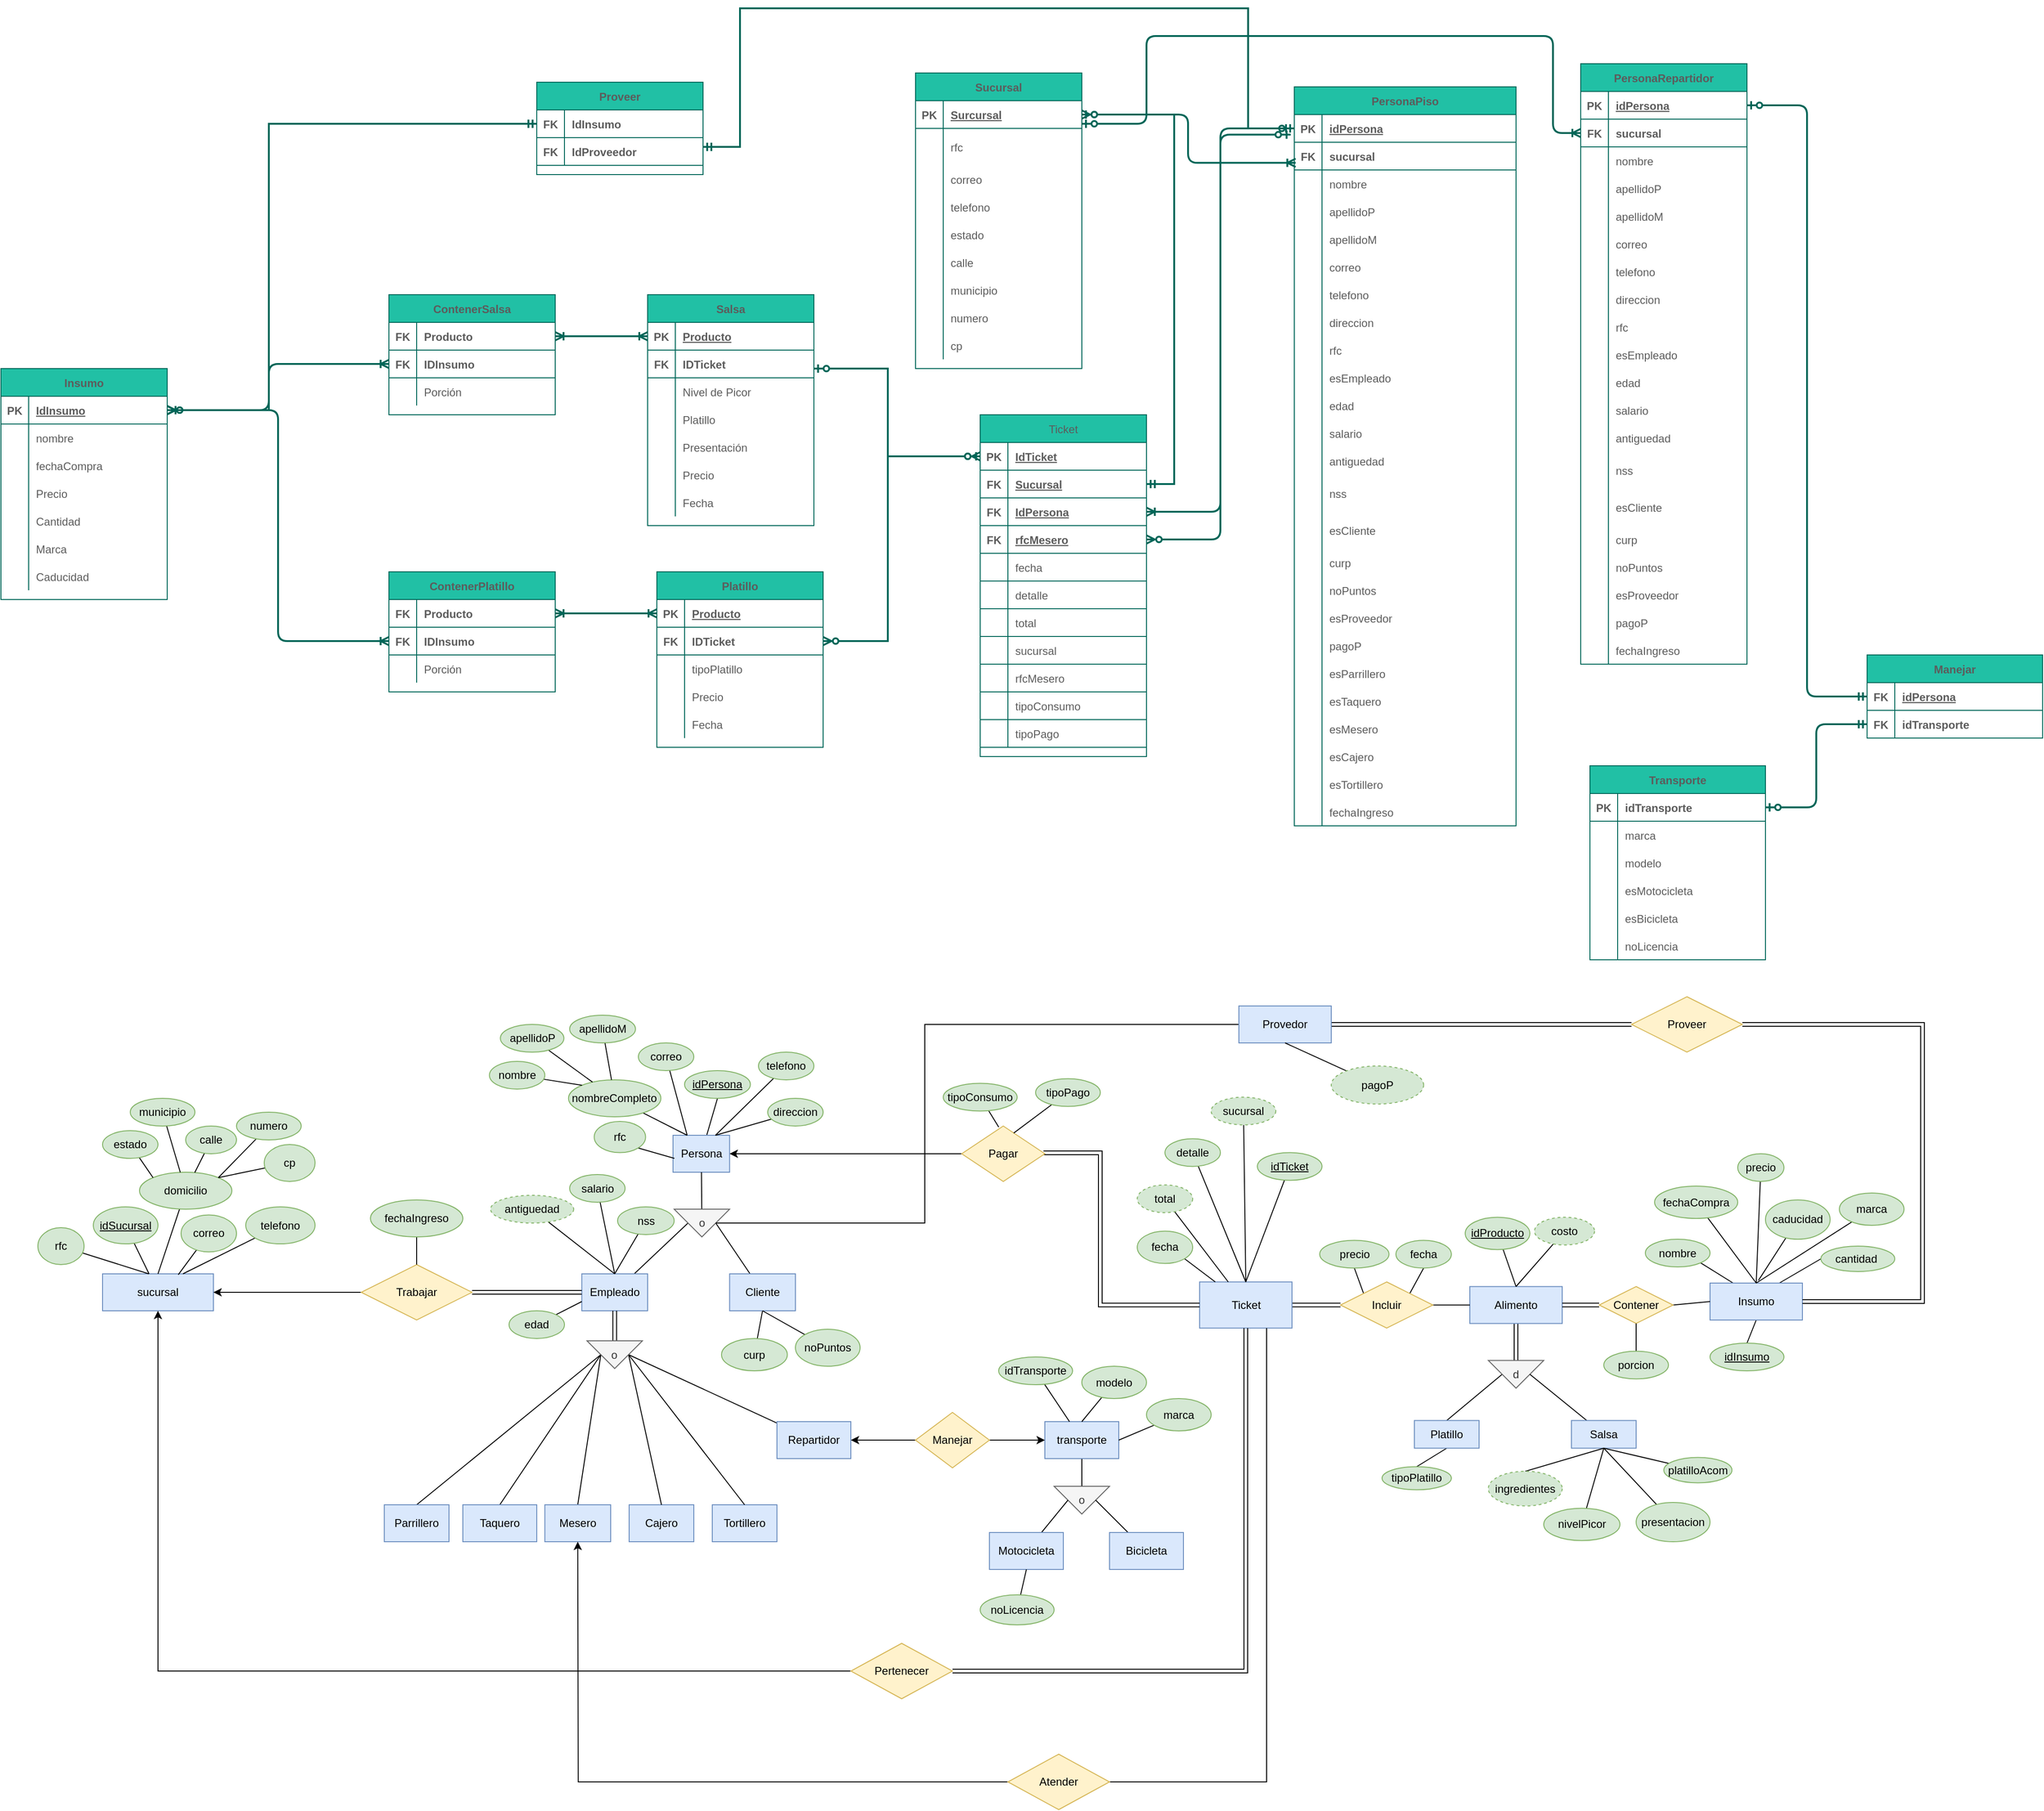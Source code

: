 <mxfile version="18.0.3" type="github">
  <diagram id="u_mYsZftPLxaitnnNMeE" name="Page-1">
    <mxGraphModel dx="985" dy="287" grid="1" gridSize="10" guides="1" tooltips="1" connect="1" arrows="1" fold="1" page="1" pageScale="1" pageWidth="827" pageHeight="1169" math="0" shadow="0">
      <root>
        <mxCell id="0" />
        <mxCell id="1" parent="0" />
        <mxCell id="_CULSkSqQlY8-LVSlBSp-1" value="Platillo" style="shape=table;startSize=30;container=1;collapsible=1;childLayout=tableLayout;fixedRows=1;rowLines=0;fontStyle=1;align=center;resizeLast=1;fillColor=#21C0A5;strokeColor=#006658;fontColor=#5C5C5C;" parent="1" vertex="1">
          <mxGeometry x="750" y="650" width="180" height="190" as="geometry" />
        </mxCell>
        <mxCell id="_CULSkSqQlY8-LVSlBSp-2" value="" style="shape=tableRow;horizontal=0;startSize=0;swimlaneHead=0;swimlaneBody=0;fillColor=none;collapsible=0;dropTarget=0;points=[[0,0.5],[1,0.5]];portConstraint=eastwest;top=0;left=0;right=0;bottom=1;strokeColor=#006658;fontColor=#5C5C5C;" parent="_CULSkSqQlY8-LVSlBSp-1" vertex="1">
          <mxGeometry y="30" width="180" height="30" as="geometry" />
        </mxCell>
        <mxCell id="_CULSkSqQlY8-LVSlBSp-3" value="PK" style="shape=partialRectangle;connectable=0;fillColor=none;top=0;left=0;bottom=0;right=0;fontStyle=1;overflow=hidden;strokeColor=#006658;fontColor=#5C5C5C;" parent="_CULSkSqQlY8-LVSlBSp-2" vertex="1">
          <mxGeometry width="30" height="30" as="geometry">
            <mxRectangle width="30" height="30" as="alternateBounds" />
          </mxGeometry>
        </mxCell>
        <mxCell id="_CULSkSqQlY8-LVSlBSp-4" value="Producto" style="shape=partialRectangle;connectable=0;fillColor=none;top=0;left=0;bottom=0;right=0;align=left;spacingLeft=6;fontStyle=5;overflow=hidden;strokeColor=#006658;fontColor=#5C5C5C;" parent="_CULSkSqQlY8-LVSlBSp-2" vertex="1">
          <mxGeometry x="30" width="150" height="30" as="geometry">
            <mxRectangle width="150" height="30" as="alternateBounds" />
          </mxGeometry>
        </mxCell>
        <mxCell id="_CULSkSqQlY8-LVSlBSp-5" value="" style="shape=tableRow;horizontal=0;startSize=0;swimlaneHead=0;swimlaneBody=0;fillColor=none;collapsible=0;dropTarget=0;points=[[0,0.5],[1,0.5]];portConstraint=eastwest;top=0;left=0;right=0;bottom=1;strokeColor=#006658;fontColor=#5C5C5C;" parent="_CULSkSqQlY8-LVSlBSp-1" vertex="1">
          <mxGeometry y="60" width="180" height="30" as="geometry" />
        </mxCell>
        <mxCell id="_CULSkSqQlY8-LVSlBSp-6" value="FK" style="shape=partialRectangle;connectable=0;fillColor=none;top=0;left=0;bottom=0;right=0;fontStyle=1;overflow=hidden;strokeColor=#006658;fontColor=#5C5C5C;" parent="_CULSkSqQlY8-LVSlBSp-5" vertex="1">
          <mxGeometry width="30" height="30" as="geometry">
            <mxRectangle width="30" height="30" as="alternateBounds" />
          </mxGeometry>
        </mxCell>
        <mxCell id="_CULSkSqQlY8-LVSlBSp-7" value="IDTicket" style="shape=partialRectangle;connectable=0;fillColor=none;top=0;left=0;bottom=0;right=0;align=left;spacingLeft=6;fontStyle=1;overflow=hidden;strokeColor=#006658;fontColor=#5C5C5C;" parent="_CULSkSqQlY8-LVSlBSp-5" vertex="1">
          <mxGeometry x="30" width="150" height="30" as="geometry">
            <mxRectangle width="150" height="30" as="alternateBounds" />
          </mxGeometry>
        </mxCell>
        <mxCell id="_CULSkSqQlY8-LVSlBSp-8" value="" style="shape=tableRow;horizontal=0;startSize=0;swimlaneHead=0;swimlaneBody=0;fillColor=none;collapsible=0;dropTarget=0;points=[[0,0.5],[1,0.5]];portConstraint=eastwest;top=0;left=0;right=0;bottom=0;strokeColor=#006658;fontColor=#5C5C5C;" parent="_CULSkSqQlY8-LVSlBSp-1" vertex="1">
          <mxGeometry y="90" width="180" height="30" as="geometry" />
        </mxCell>
        <mxCell id="_CULSkSqQlY8-LVSlBSp-9" value="" style="shape=partialRectangle;connectable=0;fillColor=none;top=0;left=0;bottom=0;right=0;editable=1;overflow=hidden;strokeColor=#006658;fontColor=#5C5C5C;" parent="_CULSkSqQlY8-LVSlBSp-8" vertex="1">
          <mxGeometry width="30" height="30" as="geometry">
            <mxRectangle width="30" height="30" as="alternateBounds" />
          </mxGeometry>
        </mxCell>
        <mxCell id="_CULSkSqQlY8-LVSlBSp-10" value="tipoPlatillo" style="shape=partialRectangle;connectable=0;fillColor=none;top=0;left=0;bottom=0;right=0;align=left;spacingLeft=6;overflow=hidden;strokeColor=#006658;fontColor=#5C5C5C;" parent="_CULSkSqQlY8-LVSlBSp-8" vertex="1">
          <mxGeometry x="30" width="150" height="30" as="geometry">
            <mxRectangle width="150" height="30" as="alternateBounds" />
          </mxGeometry>
        </mxCell>
        <mxCell id="_CULSkSqQlY8-LVSlBSp-11" value="" style="shape=tableRow;horizontal=0;startSize=0;swimlaneHead=0;swimlaneBody=0;fillColor=none;collapsible=0;dropTarget=0;points=[[0,0.5],[1,0.5]];portConstraint=eastwest;top=0;left=0;right=0;bottom=0;strokeColor=#006658;fontColor=#5C5C5C;" parent="_CULSkSqQlY8-LVSlBSp-1" vertex="1">
          <mxGeometry y="120" width="180" height="30" as="geometry" />
        </mxCell>
        <mxCell id="_CULSkSqQlY8-LVSlBSp-12" value="" style="shape=partialRectangle;connectable=0;fillColor=none;top=0;left=0;bottom=0;right=0;editable=1;overflow=hidden;strokeColor=#006658;fontColor=#5C5C5C;" parent="_CULSkSqQlY8-LVSlBSp-11" vertex="1">
          <mxGeometry width="30" height="30" as="geometry">
            <mxRectangle width="30" height="30" as="alternateBounds" />
          </mxGeometry>
        </mxCell>
        <mxCell id="_CULSkSqQlY8-LVSlBSp-13" value="Precio" style="shape=partialRectangle;connectable=0;fillColor=none;top=0;left=0;bottom=0;right=0;align=left;spacingLeft=6;overflow=hidden;strokeColor=#006658;fontColor=#5C5C5C;" parent="_CULSkSqQlY8-LVSlBSp-11" vertex="1">
          <mxGeometry x="30" width="150" height="30" as="geometry">
            <mxRectangle width="150" height="30" as="alternateBounds" />
          </mxGeometry>
        </mxCell>
        <mxCell id="_CULSkSqQlY8-LVSlBSp-14" value="" style="shape=tableRow;horizontal=0;startSize=0;swimlaneHead=0;swimlaneBody=0;fillColor=none;collapsible=0;dropTarget=0;points=[[0,0.5],[1,0.5]];portConstraint=eastwest;top=0;left=0;right=0;bottom=0;strokeColor=#006658;fontColor=#5C5C5C;" parent="_CULSkSqQlY8-LVSlBSp-1" vertex="1">
          <mxGeometry y="150" width="180" height="30" as="geometry" />
        </mxCell>
        <mxCell id="_CULSkSqQlY8-LVSlBSp-15" value="" style="shape=partialRectangle;connectable=0;fillColor=none;top=0;left=0;bottom=0;right=0;editable=1;overflow=hidden;strokeColor=#006658;fontColor=#5C5C5C;" parent="_CULSkSqQlY8-LVSlBSp-14" vertex="1">
          <mxGeometry width="30" height="30" as="geometry">
            <mxRectangle width="30" height="30" as="alternateBounds" />
          </mxGeometry>
        </mxCell>
        <mxCell id="_CULSkSqQlY8-LVSlBSp-16" value="Fecha" style="shape=partialRectangle;connectable=0;fillColor=none;top=0;left=0;bottom=0;right=0;align=left;spacingLeft=6;overflow=hidden;strokeColor=#006658;fontColor=#5C5C5C;" parent="_CULSkSqQlY8-LVSlBSp-14" vertex="1">
          <mxGeometry x="30" width="150" height="30" as="geometry">
            <mxRectangle width="150" height="30" as="alternateBounds" />
          </mxGeometry>
        </mxCell>
        <mxCell id="_CULSkSqQlY8-LVSlBSp-17" value="Salsa" style="shape=table;startSize=30;container=1;collapsible=1;childLayout=tableLayout;fixedRows=1;rowLines=0;fontStyle=1;align=center;resizeLast=1;fillColor=#21C0A5;strokeColor=#006658;fontColor=#5C5C5C;" parent="1" vertex="1">
          <mxGeometry x="740" y="350" width="180" height="250" as="geometry" />
        </mxCell>
        <mxCell id="_CULSkSqQlY8-LVSlBSp-18" value="" style="shape=tableRow;horizontal=0;startSize=0;swimlaneHead=0;swimlaneBody=0;fillColor=none;collapsible=0;dropTarget=0;points=[[0,0.5],[1,0.5]];portConstraint=eastwest;top=0;left=0;right=0;bottom=1;strokeColor=#006658;fontColor=#5C5C5C;" parent="_CULSkSqQlY8-LVSlBSp-17" vertex="1">
          <mxGeometry y="30" width="180" height="30" as="geometry" />
        </mxCell>
        <mxCell id="_CULSkSqQlY8-LVSlBSp-19" value="PK" style="shape=partialRectangle;connectable=0;fillColor=none;top=0;left=0;bottom=0;right=0;fontStyle=1;overflow=hidden;strokeColor=#006658;fontColor=#5C5C5C;" parent="_CULSkSqQlY8-LVSlBSp-18" vertex="1">
          <mxGeometry width="30" height="30" as="geometry">
            <mxRectangle width="30" height="30" as="alternateBounds" />
          </mxGeometry>
        </mxCell>
        <mxCell id="_CULSkSqQlY8-LVSlBSp-20" value="Producto" style="shape=partialRectangle;connectable=0;fillColor=none;top=0;left=0;bottom=0;right=0;align=left;spacingLeft=6;fontStyle=5;overflow=hidden;strokeColor=#006658;fontColor=#5C5C5C;" parent="_CULSkSqQlY8-LVSlBSp-18" vertex="1">
          <mxGeometry x="30" width="150" height="30" as="geometry">
            <mxRectangle width="150" height="30" as="alternateBounds" />
          </mxGeometry>
        </mxCell>
        <mxCell id="_CULSkSqQlY8-LVSlBSp-21" value="" style="shape=tableRow;horizontal=0;startSize=0;swimlaneHead=0;swimlaneBody=0;fillColor=none;collapsible=0;dropTarget=0;points=[[0,0.5],[1,0.5]];portConstraint=eastwest;top=0;left=0;right=0;bottom=1;strokeColor=#006658;fontColor=#5C5C5C;" parent="_CULSkSqQlY8-LVSlBSp-17" vertex="1">
          <mxGeometry y="60" width="180" height="30" as="geometry" />
        </mxCell>
        <mxCell id="_CULSkSqQlY8-LVSlBSp-22" value="FK" style="shape=partialRectangle;connectable=0;fillColor=none;top=0;left=0;bottom=0;right=0;fontStyle=1;overflow=hidden;strokeColor=#006658;fontColor=#5C5C5C;" parent="_CULSkSqQlY8-LVSlBSp-21" vertex="1">
          <mxGeometry width="30" height="30" as="geometry">
            <mxRectangle width="30" height="30" as="alternateBounds" />
          </mxGeometry>
        </mxCell>
        <mxCell id="_CULSkSqQlY8-LVSlBSp-23" value="IDTicket" style="shape=partialRectangle;connectable=0;fillColor=none;top=0;left=0;bottom=0;right=0;align=left;spacingLeft=6;fontStyle=1;overflow=hidden;strokeColor=#006658;fontColor=#5C5C5C;" parent="_CULSkSqQlY8-LVSlBSp-21" vertex="1">
          <mxGeometry x="30" width="150" height="30" as="geometry">
            <mxRectangle width="150" height="30" as="alternateBounds" />
          </mxGeometry>
        </mxCell>
        <mxCell id="_CULSkSqQlY8-LVSlBSp-24" value="" style="shape=tableRow;horizontal=0;startSize=0;swimlaneHead=0;swimlaneBody=0;fillColor=none;collapsible=0;dropTarget=0;points=[[0,0.5],[1,0.5]];portConstraint=eastwest;top=0;left=0;right=0;bottom=0;strokeColor=#006658;fontColor=#5C5C5C;" parent="_CULSkSqQlY8-LVSlBSp-17" vertex="1">
          <mxGeometry y="90" width="180" height="30" as="geometry" />
        </mxCell>
        <mxCell id="_CULSkSqQlY8-LVSlBSp-25" value="" style="shape=partialRectangle;connectable=0;fillColor=none;top=0;left=0;bottom=0;right=0;editable=1;overflow=hidden;strokeColor=#006658;fontColor=#5C5C5C;" parent="_CULSkSqQlY8-LVSlBSp-24" vertex="1">
          <mxGeometry width="30" height="30" as="geometry">
            <mxRectangle width="30" height="30" as="alternateBounds" />
          </mxGeometry>
        </mxCell>
        <mxCell id="_CULSkSqQlY8-LVSlBSp-26" value="Nivel de Picor" style="shape=partialRectangle;connectable=0;fillColor=none;top=0;left=0;bottom=0;right=0;align=left;spacingLeft=6;overflow=hidden;strokeColor=#006658;fontColor=#5C5C5C;" parent="_CULSkSqQlY8-LVSlBSp-24" vertex="1">
          <mxGeometry x="30" width="150" height="30" as="geometry">
            <mxRectangle width="150" height="30" as="alternateBounds" />
          </mxGeometry>
        </mxCell>
        <mxCell id="_CULSkSqQlY8-LVSlBSp-27" value="" style="shape=tableRow;horizontal=0;startSize=0;swimlaneHead=0;swimlaneBody=0;fillColor=none;collapsible=0;dropTarget=0;points=[[0,0.5],[1,0.5]];portConstraint=eastwest;top=0;left=0;right=0;bottom=0;strokeColor=#006658;fontColor=#5C5C5C;" parent="_CULSkSqQlY8-LVSlBSp-17" vertex="1">
          <mxGeometry y="120" width="180" height="30" as="geometry" />
        </mxCell>
        <mxCell id="_CULSkSqQlY8-LVSlBSp-28" value="" style="shape=partialRectangle;connectable=0;fillColor=none;top=0;left=0;bottom=0;right=0;editable=1;overflow=hidden;strokeColor=#006658;fontColor=#5C5C5C;" parent="_CULSkSqQlY8-LVSlBSp-27" vertex="1">
          <mxGeometry width="30" height="30" as="geometry">
            <mxRectangle width="30" height="30" as="alternateBounds" />
          </mxGeometry>
        </mxCell>
        <mxCell id="_CULSkSqQlY8-LVSlBSp-29" value="Platillo" style="shape=partialRectangle;connectable=0;fillColor=none;top=0;left=0;bottom=0;right=0;align=left;spacingLeft=6;overflow=hidden;strokeColor=#006658;fontColor=#5C5C5C;" parent="_CULSkSqQlY8-LVSlBSp-27" vertex="1">
          <mxGeometry x="30" width="150" height="30" as="geometry">
            <mxRectangle width="150" height="30" as="alternateBounds" />
          </mxGeometry>
        </mxCell>
        <mxCell id="_CULSkSqQlY8-LVSlBSp-30" value="" style="shape=tableRow;horizontal=0;startSize=0;swimlaneHead=0;swimlaneBody=0;fillColor=none;collapsible=0;dropTarget=0;points=[[0,0.5],[1,0.5]];portConstraint=eastwest;top=0;left=0;right=0;bottom=0;strokeColor=#006658;fontColor=#5C5C5C;" parent="_CULSkSqQlY8-LVSlBSp-17" vertex="1">
          <mxGeometry y="150" width="180" height="30" as="geometry" />
        </mxCell>
        <mxCell id="_CULSkSqQlY8-LVSlBSp-31" value="" style="shape=partialRectangle;connectable=0;fillColor=none;top=0;left=0;bottom=0;right=0;editable=1;overflow=hidden;strokeColor=#006658;fontColor=#5C5C5C;" parent="_CULSkSqQlY8-LVSlBSp-30" vertex="1">
          <mxGeometry width="30" height="30" as="geometry">
            <mxRectangle width="30" height="30" as="alternateBounds" />
          </mxGeometry>
        </mxCell>
        <mxCell id="_CULSkSqQlY8-LVSlBSp-32" value="Presentación" style="shape=partialRectangle;connectable=0;fillColor=none;top=0;left=0;bottom=0;right=0;align=left;spacingLeft=6;overflow=hidden;strokeColor=#006658;fontColor=#5C5C5C;" parent="_CULSkSqQlY8-LVSlBSp-30" vertex="1">
          <mxGeometry x="30" width="150" height="30" as="geometry">
            <mxRectangle width="150" height="30" as="alternateBounds" />
          </mxGeometry>
        </mxCell>
        <mxCell id="_CULSkSqQlY8-LVSlBSp-33" value="" style="shape=tableRow;horizontal=0;startSize=0;swimlaneHead=0;swimlaneBody=0;fillColor=none;collapsible=0;dropTarget=0;points=[[0,0.5],[1,0.5]];portConstraint=eastwest;top=0;left=0;right=0;bottom=0;strokeColor=#006658;fontColor=#5C5C5C;" parent="_CULSkSqQlY8-LVSlBSp-17" vertex="1">
          <mxGeometry y="180" width="180" height="30" as="geometry" />
        </mxCell>
        <mxCell id="_CULSkSqQlY8-LVSlBSp-34" value="" style="shape=partialRectangle;connectable=0;fillColor=none;top=0;left=0;bottom=0;right=0;editable=1;overflow=hidden;strokeColor=#006658;fontColor=#5C5C5C;" parent="_CULSkSqQlY8-LVSlBSp-33" vertex="1">
          <mxGeometry width="30" height="30" as="geometry">
            <mxRectangle width="30" height="30" as="alternateBounds" />
          </mxGeometry>
        </mxCell>
        <mxCell id="_CULSkSqQlY8-LVSlBSp-35" value="Precio" style="shape=partialRectangle;connectable=0;fillColor=none;top=0;left=0;bottom=0;right=0;align=left;spacingLeft=6;overflow=hidden;strokeColor=#006658;fontColor=#5C5C5C;" parent="_CULSkSqQlY8-LVSlBSp-33" vertex="1">
          <mxGeometry x="30" width="150" height="30" as="geometry">
            <mxRectangle width="150" height="30" as="alternateBounds" />
          </mxGeometry>
        </mxCell>
        <mxCell id="_CULSkSqQlY8-LVSlBSp-36" value="" style="shape=tableRow;horizontal=0;startSize=0;swimlaneHead=0;swimlaneBody=0;fillColor=none;collapsible=0;dropTarget=0;points=[[0,0.5],[1,0.5]];portConstraint=eastwest;top=0;left=0;right=0;bottom=0;strokeColor=#006658;fontColor=#5C5C5C;" parent="_CULSkSqQlY8-LVSlBSp-17" vertex="1">
          <mxGeometry y="210" width="180" height="30" as="geometry" />
        </mxCell>
        <mxCell id="_CULSkSqQlY8-LVSlBSp-37" value="" style="shape=partialRectangle;connectable=0;fillColor=none;top=0;left=0;bottom=0;right=0;editable=1;overflow=hidden;strokeColor=#006658;fontColor=#5C5C5C;" parent="_CULSkSqQlY8-LVSlBSp-36" vertex="1">
          <mxGeometry width="30" height="30" as="geometry">
            <mxRectangle width="30" height="30" as="alternateBounds" />
          </mxGeometry>
        </mxCell>
        <mxCell id="_CULSkSqQlY8-LVSlBSp-38" value="Fecha" style="shape=partialRectangle;connectable=0;fillColor=none;top=0;left=0;bottom=0;right=0;align=left;spacingLeft=6;overflow=hidden;strokeColor=#006658;fontColor=#5C5C5C;" parent="_CULSkSqQlY8-LVSlBSp-36" vertex="1">
          <mxGeometry x="30" width="150" height="30" as="geometry">
            <mxRectangle width="150" height="30" as="alternateBounds" />
          </mxGeometry>
        </mxCell>
        <mxCell id="_CULSkSqQlY8-LVSlBSp-39" value="ContenerPlatillo" style="shape=table;startSize=30;container=1;collapsible=1;childLayout=tableLayout;fixedRows=1;rowLines=0;fontStyle=1;align=center;resizeLast=1;fillColor=#21C0A5;strokeColor=#006658;fontColor=#5C5C5C;" parent="1" vertex="1">
          <mxGeometry x="460" y="650" width="180" height="130" as="geometry" />
        </mxCell>
        <mxCell id="_CULSkSqQlY8-LVSlBSp-40" value="" style="shape=tableRow;horizontal=0;startSize=0;swimlaneHead=0;swimlaneBody=0;fillColor=none;collapsible=0;dropTarget=0;points=[[0,0.5],[1,0.5]];portConstraint=eastwest;top=0;left=0;right=0;bottom=1;strokeColor=#006658;fontColor=#5C5C5C;" parent="_CULSkSqQlY8-LVSlBSp-39" vertex="1">
          <mxGeometry y="30" width="180" height="30" as="geometry" />
        </mxCell>
        <mxCell id="_CULSkSqQlY8-LVSlBSp-41" value="FK" style="shape=partialRectangle;connectable=0;fillColor=none;top=0;left=0;bottom=0;right=0;fontStyle=1;overflow=hidden;strokeColor=#006658;fontColor=#5C5C5C;" parent="_CULSkSqQlY8-LVSlBSp-40" vertex="1">
          <mxGeometry width="30" height="30" as="geometry">
            <mxRectangle width="30" height="30" as="alternateBounds" />
          </mxGeometry>
        </mxCell>
        <mxCell id="_CULSkSqQlY8-LVSlBSp-42" value="Producto" style="shape=partialRectangle;connectable=0;fillColor=none;top=0;left=0;bottom=0;right=0;align=left;spacingLeft=6;fontStyle=1;overflow=hidden;strokeColor=#006658;fontColor=#5C5C5C;" parent="_CULSkSqQlY8-LVSlBSp-40" vertex="1">
          <mxGeometry x="30" width="150" height="30" as="geometry">
            <mxRectangle width="150" height="30" as="alternateBounds" />
          </mxGeometry>
        </mxCell>
        <mxCell id="_CULSkSqQlY8-LVSlBSp-43" value="" style="shape=tableRow;horizontal=0;startSize=0;swimlaneHead=0;swimlaneBody=0;fillColor=none;collapsible=0;dropTarget=0;points=[[0,0.5],[1,0.5]];portConstraint=eastwest;top=0;left=0;right=0;bottom=1;strokeColor=#006658;fontColor=#5C5C5C;" parent="_CULSkSqQlY8-LVSlBSp-39" vertex="1">
          <mxGeometry y="60" width="180" height="30" as="geometry" />
        </mxCell>
        <mxCell id="_CULSkSqQlY8-LVSlBSp-44" value="FK" style="shape=partialRectangle;connectable=0;fillColor=none;top=0;left=0;bottom=0;right=0;fontStyle=1;overflow=hidden;strokeColor=#006658;fontColor=#5C5C5C;" parent="_CULSkSqQlY8-LVSlBSp-43" vertex="1">
          <mxGeometry width="30" height="30" as="geometry">
            <mxRectangle width="30" height="30" as="alternateBounds" />
          </mxGeometry>
        </mxCell>
        <mxCell id="_CULSkSqQlY8-LVSlBSp-45" value="IDInsumo" style="shape=partialRectangle;connectable=0;fillColor=none;top=0;left=0;bottom=0;right=0;align=left;spacingLeft=6;fontStyle=1;overflow=hidden;strokeColor=#006658;fontColor=#5C5C5C;" parent="_CULSkSqQlY8-LVSlBSp-43" vertex="1">
          <mxGeometry x="30" width="150" height="30" as="geometry">
            <mxRectangle width="150" height="30" as="alternateBounds" />
          </mxGeometry>
        </mxCell>
        <mxCell id="_CULSkSqQlY8-LVSlBSp-46" value="" style="shape=tableRow;horizontal=0;startSize=0;swimlaneHead=0;swimlaneBody=0;fillColor=none;collapsible=0;dropTarget=0;points=[[0,0.5],[1,0.5]];portConstraint=eastwest;top=0;left=0;right=0;bottom=0;strokeColor=#006658;fontColor=#5C5C5C;" parent="_CULSkSqQlY8-LVSlBSp-39" vertex="1">
          <mxGeometry y="90" width="180" height="30" as="geometry" />
        </mxCell>
        <mxCell id="_CULSkSqQlY8-LVSlBSp-47" value="" style="shape=partialRectangle;connectable=0;fillColor=none;top=0;left=0;bottom=0;right=0;editable=1;overflow=hidden;strokeColor=#006658;fontColor=#5C5C5C;" parent="_CULSkSqQlY8-LVSlBSp-46" vertex="1">
          <mxGeometry width="30" height="30" as="geometry">
            <mxRectangle width="30" height="30" as="alternateBounds" />
          </mxGeometry>
        </mxCell>
        <mxCell id="_CULSkSqQlY8-LVSlBSp-48" value="Porción" style="shape=partialRectangle;connectable=0;fillColor=none;top=0;left=0;bottom=0;right=0;align=left;spacingLeft=6;overflow=hidden;strokeColor=#006658;fontColor=#5C5C5C;" parent="_CULSkSqQlY8-LVSlBSp-46" vertex="1">
          <mxGeometry x="30" width="150" height="30" as="geometry">
            <mxRectangle width="150" height="30" as="alternateBounds" />
          </mxGeometry>
        </mxCell>
        <mxCell id="_CULSkSqQlY8-LVSlBSp-49" value="ContenerSalsa" style="shape=table;startSize=30;container=1;collapsible=1;childLayout=tableLayout;fixedRows=1;rowLines=0;fontStyle=1;align=center;resizeLast=1;fillColor=#21C0A5;strokeColor=#006658;fontColor=#5C5C5C;" parent="1" vertex="1">
          <mxGeometry x="460" y="350" width="180" height="130" as="geometry" />
        </mxCell>
        <mxCell id="_CULSkSqQlY8-LVSlBSp-50" value="" style="shape=tableRow;horizontal=0;startSize=0;swimlaneHead=0;swimlaneBody=0;fillColor=none;collapsible=0;dropTarget=0;points=[[0,0.5],[1,0.5]];portConstraint=eastwest;top=0;left=0;right=0;bottom=1;strokeColor=#006658;fontColor=#5C5C5C;" parent="_CULSkSqQlY8-LVSlBSp-49" vertex="1">
          <mxGeometry y="30" width="180" height="30" as="geometry" />
        </mxCell>
        <mxCell id="_CULSkSqQlY8-LVSlBSp-51" value="FK" style="shape=partialRectangle;connectable=0;fillColor=none;top=0;left=0;bottom=0;right=0;fontStyle=1;overflow=hidden;strokeColor=#006658;fontColor=#5C5C5C;" parent="_CULSkSqQlY8-LVSlBSp-50" vertex="1">
          <mxGeometry width="30" height="30" as="geometry">
            <mxRectangle width="30" height="30" as="alternateBounds" />
          </mxGeometry>
        </mxCell>
        <mxCell id="_CULSkSqQlY8-LVSlBSp-52" value="Producto" style="shape=partialRectangle;connectable=0;fillColor=none;top=0;left=0;bottom=0;right=0;align=left;spacingLeft=6;fontStyle=1;overflow=hidden;strokeColor=#006658;fontColor=#5C5C5C;" parent="_CULSkSqQlY8-LVSlBSp-50" vertex="1">
          <mxGeometry x="30" width="150" height="30" as="geometry">
            <mxRectangle width="150" height="30" as="alternateBounds" />
          </mxGeometry>
        </mxCell>
        <mxCell id="_CULSkSqQlY8-LVSlBSp-53" value="" style="shape=tableRow;horizontal=0;startSize=0;swimlaneHead=0;swimlaneBody=0;fillColor=none;collapsible=0;dropTarget=0;points=[[0,0.5],[1,0.5]];portConstraint=eastwest;top=0;left=0;right=0;bottom=1;strokeColor=#006658;fontColor=#5C5C5C;" parent="_CULSkSqQlY8-LVSlBSp-49" vertex="1">
          <mxGeometry y="60" width="180" height="30" as="geometry" />
        </mxCell>
        <mxCell id="_CULSkSqQlY8-LVSlBSp-54" value="FK" style="shape=partialRectangle;connectable=0;fillColor=none;top=0;left=0;bottom=0;right=0;fontStyle=1;overflow=hidden;strokeColor=#006658;fontColor=#5C5C5C;" parent="_CULSkSqQlY8-LVSlBSp-53" vertex="1">
          <mxGeometry width="30" height="30" as="geometry">
            <mxRectangle width="30" height="30" as="alternateBounds" />
          </mxGeometry>
        </mxCell>
        <mxCell id="_CULSkSqQlY8-LVSlBSp-55" value="IDInsumo" style="shape=partialRectangle;connectable=0;fillColor=none;top=0;left=0;bottom=0;right=0;align=left;spacingLeft=6;fontStyle=1;overflow=hidden;strokeColor=#006658;fontColor=#5C5C5C;" parent="_CULSkSqQlY8-LVSlBSp-53" vertex="1">
          <mxGeometry x="30" width="150" height="30" as="geometry">
            <mxRectangle width="150" height="30" as="alternateBounds" />
          </mxGeometry>
        </mxCell>
        <mxCell id="_CULSkSqQlY8-LVSlBSp-56" value="" style="shape=tableRow;horizontal=0;startSize=0;swimlaneHead=0;swimlaneBody=0;fillColor=none;collapsible=0;dropTarget=0;points=[[0,0.5],[1,0.5]];portConstraint=eastwest;top=0;left=0;right=0;bottom=0;strokeColor=#006658;fontColor=#5C5C5C;" parent="_CULSkSqQlY8-LVSlBSp-49" vertex="1">
          <mxGeometry y="90" width="180" height="30" as="geometry" />
        </mxCell>
        <mxCell id="_CULSkSqQlY8-LVSlBSp-57" value="" style="shape=partialRectangle;connectable=0;fillColor=none;top=0;left=0;bottom=0;right=0;editable=1;overflow=hidden;strokeColor=#006658;fontColor=#5C5C5C;" parent="_CULSkSqQlY8-LVSlBSp-56" vertex="1">
          <mxGeometry width="30" height="30" as="geometry">
            <mxRectangle width="30" height="30" as="alternateBounds" />
          </mxGeometry>
        </mxCell>
        <mxCell id="_CULSkSqQlY8-LVSlBSp-58" value="Porción" style="shape=partialRectangle;connectable=0;fillColor=none;top=0;left=0;bottom=0;right=0;align=left;spacingLeft=6;overflow=hidden;strokeColor=#006658;fontColor=#5C5C5C;" parent="_CULSkSqQlY8-LVSlBSp-56" vertex="1">
          <mxGeometry x="30" width="150" height="30" as="geometry">
            <mxRectangle width="150" height="30" as="alternateBounds" />
          </mxGeometry>
        </mxCell>
        <mxCell id="_CULSkSqQlY8-LVSlBSp-59" value="" style="edgeStyle=orthogonalEdgeStyle;fontSize=12;html=1;endArrow=ERzeroToMany;startArrow=ERzeroToOne;rounded=0;exitX=0;exitY=0.5;exitDx=0;exitDy=0;entryX=1;entryY=0.5;entryDx=0;entryDy=0;strokeColor=#006658;fontColor=#5C5C5C;strokeWidth=2;" parent="1" source="_CULSkSqQlY8-LVSlBSp-251" target="_CULSkSqQlY8-LVSlBSp-5" edge="1">
          <mxGeometry width="100" height="100" relative="1" as="geometry">
            <mxPoint x="1020" y="480" as="sourcePoint" />
            <mxPoint x="1120" y="380" as="targetPoint" />
            <Array as="points">
              <mxPoint x="1000" y="525" />
              <mxPoint x="1000" y="725" />
            </Array>
          </mxGeometry>
        </mxCell>
        <mxCell id="_CULSkSqQlY8-LVSlBSp-60" value="" style="edgeStyle=orthogonalEdgeStyle;fontSize=12;html=1;endArrow=ERzeroToMany;startArrow=ERzeroToOne;rounded=0;entryX=0;entryY=0.5;entryDx=0;entryDy=0;strokeColor=#006658;fontColor=#5C5C5C;strokeWidth=2;" parent="1" target="_CULSkSqQlY8-LVSlBSp-251" edge="1">
          <mxGeometry width="100" height="100" relative="1" as="geometry">
            <mxPoint x="920" y="430" as="sourcePoint" />
            <mxPoint x="1020" y="330" as="targetPoint" />
            <Array as="points">
              <mxPoint x="1000" y="430" />
              <mxPoint x="1000" y="525" />
            </Array>
          </mxGeometry>
        </mxCell>
        <mxCell id="_CULSkSqQlY8-LVSlBSp-61" value="Insumo" style="shape=table;startSize=30;container=1;collapsible=1;childLayout=tableLayout;fixedRows=1;rowLines=0;fontStyle=1;align=center;resizeLast=1;fillColor=#21C0A5;strokeColor=#006658;fontColor=#5C5C5C;" parent="1" vertex="1">
          <mxGeometry x="40" y="430" width="180" height="250" as="geometry" />
        </mxCell>
        <mxCell id="_CULSkSqQlY8-LVSlBSp-62" value="" style="shape=tableRow;horizontal=0;startSize=0;swimlaneHead=0;swimlaneBody=0;fillColor=none;collapsible=0;dropTarget=0;points=[[0,0.5],[1,0.5]];portConstraint=eastwest;top=0;left=0;right=0;bottom=1;strokeColor=#006658;fontColor=#5C5C5C;" parent="_CULSkSqQlY8-LVSlBSp-61" vertex="1">
          <mxGeometry y="30" width="180" height="30" as="geometry" />
        </mxCell>
        <mxCell id="_CULSkSqQlY8-LVSlBSp-63" value="PK" style="shape=partialRectangle;connectable=0;fillColor=none;top=0;left=0;bottom=0;right=0;fontStyle=1;overflow=hidden;strokeColor=#006658;fontColor=#5C5C5C;" parent="_CULSkSqQlY8-LVSlBSp-62" vertex="1">
          <mxGeometry width="30" height="30" as="geometry">
            <mxRectangle width="30" height="30" as="alternateBounds" />
          </mxGeometry>
        </mxCell>
        <mxCell id="_CULSkSqQlY8-LVSlBSp-64" value="IdInsumo" style="shape=partialRectangle;connectable=0;fillColor=none;top=0;left=0;bottom=0;right=0;align=left;spacingLeft=6;fontStyle=5;overflow=hidden;strokeColor=#006658;fontColor=#5C5C5C;" parent="_CULSkSqQlY8-LVSlBSp-62" vertex="1">
          <mxGeometry x="30" width="150" height="30" as="geometry">
            <mxRectangle width="150" height="30" as="alternateBounds" />
          </mxGeometry>
        </mxCell>
        <mxCell id="_CULSkSqQlY8-LVSlBSp-65" value="" style="shape=tableRow;horizontal=0;startSize=0;swimlaneHead=0;swimlaneBody=0;fillColor=none;collapsible=0;dropTarget=0;points=[[0,0.5],[1,0.5]];portConstraint=eastwest;top=0;left=0;right=0;bottom=0;strokeColor=#006658;fontColor=#5C5C5C;" parent="_CULSkSqQlY8-LVSlBSp-61" vertex="1">
          <mxGeometry y="60" width="180" height="30" as="geometry" />
        </mxCell>
        <mxCell id="_CULSkSqQlY8-LVSlBSp-66" value="" style="shape=partialRectangle;connectable=0;fillColor=none;top=0;left=0;bottom=0;right=0;editable=1;overflow=hidden;strokeColor=#006658;fontColor=#5C5C5C;" parent="_CULSkSqQlY8-LVSlBSp-65" vertex="1">
          <mxGeometry width="30" height="30" as="geometry">
            <mxRectangle width="30" height="30" as="alternateBounds" />
          </mxGeometry>
        </mxCell>
        <mxCell id="_CULSkSqQlY8-LVSlBSp-67" value="nombre" style="shape=partialRectangle;connectable=0;fillColor=none;top=0;left=0;bottom=0;right=0;align=left;spacingLeft=6;overflow=hidden;strokeColor=#006658;fontColor=#5C5C5C;" parent="_CULSkSqQlY8-LVSlBSp-65" vertex="1">
          <mxGeometry x="30" width="150" height="30" as="geometry">
            <mxRectangle width="150" height="30" as="alternateBounds" />
          </mxGeometry>
        </mxCell>
        <mxCell id="_CULSkSqQlY8-LVSlBSp-68" value="" style="shape=tableRow;horizontal=0;startSize=0;swimlaneHead=0;swimlaneBody=0;fillColor=none;collapsible=0;dropTarget=0;points=[[0,0.5],[1,0.5]];portConstraint=eastwest;top=0;left=0;right=0;bottom=0;strokeColor=#006658;fontColor=#5C5C5C;" parent="_CULSkSqQlY8-LVSlBSp-61" vertex="1">
          <mxGeometry y="90" width="180" height="30" as="geometry" />
        </mxCell>
        <mxCell id="_CULSkSqQlY8-LVSlBSp-69" value="" style="shape=partialRectangle;connectable=0;fillColor=none;top=0;left=0;bottom=0;right=0;editable=1;overflow=hidden;strokeColor=#006658;fontColor=#5C5C5C;" parent="_CULSkSqQlY8-LVSlBSp-68" vertex="1">
          <mxGeometry width="30" height="30" as="geometry">
            <mxRectangle width="30" height="30" as="alternateBounds" />
          </mxGeometry>
        </mxCell>
        <mxCell id="_CULSkSqQlY8-LVSlBSp-70" value="fechaCompra" style="shape=partialRectangle;connectable=0;fillColor=none;top=0;left=0;bottom=0;right=0;align=left;spacingLeft=6;overflow=hidden;strokeColor=#006658;fontColor=#5C5C5C;" parent="_CULSkSqQlY8-LVSlBSp-68" vertex="1">
          <mxGeometry x="30" width="150" height="30" as="geometry">
            <mxRectangle width="150" height="30" as="alternateBounds" />
          </mxGeometry>
        </mxCell>
        <mxCell id="_CULSkSqQlY8-LVSlBSp-71" value="" style="shape=tableRow;horizontal=0;startSize=0;swimlaneHead=0;swimlaneBody=0;fillColor=none;collapsible=0;dropTarget=0;points=[[0,0.5],[1,0.5]];portConstraint=eastwest;top=0;left=0;right=0;bottom=0;strokeColor=#006658;fontColor=#5C5C5C;" parent="_CULSkSqQlY8-LVSlBSp-61" vertex="1">
          <mxGeometry y="120" width="180" height="30" as="geometry" />
        </mxCell>
        <mxCell id="_CULSkSqQlY8-LVSlBSp-72" value="" style="shape=partialRectangle;connectable=0;fillColor=none;top=0;left=0;bottom=0;right=0;editable=1;overflow=hidden;strokeColor=#006658;fontColor=#5C5C5C;" parent="_CULSkSqQlY8-LVSlBSp-71" vertex="1">
          <mxGeometry width="30" height="30" as="geometry">
            <mxRectangle width="30" height="30" as="alternateBounds" />
          </mxGeometry>
        </mxCell>
        <mxCell id="_CULSkSqQlY8-LVSlBSp-73" value="Precio" style="shape=partialRectangle;connectable=0;fillColor=none;top=0;left=0;bottom=0;right=0;align=left;spacingLeft=6;overflow=hidden;strokeColor=#006658;fontColor=#5C5C5C;" parent="_CULSkSqQlY8-LVSlBSp-71" vertex="1">
          <mxGeometry x="30" width="150" height="30" as="geometry">
            <mxRectangle width="150" height="30" as="alternateBounds" />
          </mxGeometry>
        </mxCell>
        <mxCell id="_CULSkSqQlY8-LVSlBSp-74" value="" style="shape=tableRow;horizontal=0;startSize=0;swimlaneHead=0;swimlaneBody=0;fillColor=none;collapsible=0;dropTarget=0;points=[[0,0.5],[1,0.5]];portConstraint=eastwest;top=0;left=0;right=0;bottom=0;strokeColor=#006658;fontColor=#5C5C5C;" parent="_CULSkSqQlY8-LVSlBSp-61" vertex="1">
          <mxGeometry y="150" width="180" height="30" as="geometry" />
        </mxCell>
        <mxCell id="_CULSkSqQlY8-LVSlBSp-75" value="" style="shape=partialRectangle;connectable=0;fillColor=none;top=0;left=0;bottom=0;right=0;editable=1;overflow=hidden;strokeColor=#006658;fontColor=#5C5C5C;" parent="_CULSkSqQlY8-LVSlBSp-74" vertex="1">
          <mxGeometry width="30" height="30" as="geometry">
            <mxRectangle width="30" height="30" as="alternateBounds" />
          </mxGeometry>
        </mxCell>
        <mxCell id="_CULSkSqQlY8-LVSlBSp-76" value="Cantidad" style="shape=partialRectangle;connectable=0;fillColor=none;top=0;left=0;bottom=0;right=0;align=left;spacingLeft=6;overflow=hidden;strokeColor=#006658;fontColor=#5C5C5C;" parent="_CULSkSqQlY8-LVSlBSp-74" vertex="1">
          <mxGeometry x="30" width="150" height="30" as="geometry">
            <mxRectangle width="150" height="30" as="alternateBounds" />
          </mxGeometry>
        </mxCell>
        <mxCell id="_CULSkSqQlY8-LVSlBSp-77" value="" style="shape=tableRow;horizontal=0;startSize=0;swimlaneHead=0;swimlaneBody=0;fillColor=none;collapsible=0;dropTarget=0;points=[[0,0.5],[1,0.5]];portConstraint=eastwest;top=0;left=0;right=0;bottom=0;strokeColor=#006658;fontColor=#5C5C5C;" parent="_CULSkSqQlY8-LVSlBSp-61" vertex="1">
          <mxGeometry y="180" width="180" height="30" as="geometry" />
        </mxCell>
        <mxCell id="_CULSkSqQlY8-LVSlBSp-78" value="" style="shape=partialRectangle;connectable=0;fillColor=none;top=0;left=0;bottom=0;right=0;editable=1;overflow=hidden;strokeColor=#006658;fontColor=#5C5C5C;" parent="_CULSkSqQlY8-LVSlBSp-77" vertex="1">
          <mxGeometry width="30" height="30" as="geometry">
            <mxRectangle width="30" height="30" as="alternateBounds" />
          </mxGeometry>
        </mxCell>
        <mxCell id="_CULSkSqQlY8-LVSlBSp-79" value="Marca" style="shape=partialRectangle;connectable=0;fillColor=none;top=0;left=0;bottom=0;right=0;align=left;spacingLeft=6;overflow=hidden;strokeColor=#006658;fontColor=#5C5C5C;" parent="_CULSkSqQlY8-LVSlBSp-77" vertex="1">
          <mxGeometry x="30" width="150" height="30" as="geometry">
            <mxRectangle width="150" height="30" as="alternateBounds" />
          </mxGeometry>
        </mxCell>
        <mxCell id="_CULSkSqQlY8-LVSlBSp-80" value="" style="shape=tableRow;horizontal=0;startSize=0;swimlaneHead=0;swimlaneBody=0;fillColor=none;collapsible=0;dropTarget=0;points=[[0,0.5],[1,0.5]];portConstraint=eastwest;top=0;left=0;right=0;bottom=0;strokeColor=#006658;fontColor=#5C5C5C;" parent="_CULSkSqQlY8-LVSlBSp-61" vertex="1">
          <mxGeometry y="210" width="180" height="30" as="geometry" />
        </mxCell>
        <mxCell id="_CULSkSqQlY8-LVSlBSp-81" value="" style="shape=partialRectangle;connectable=0;fillColor=none;top=0;left=0;bottom=0;right=0;editable=1;overflow=hidden;strokeColor=#006658;fontColor=#5C5C5C;" parent="_CULSkSqQlY8-LVSlBSp-80" vertex="1">
          <mxGeometry width="30" height="30" as="geometry">
            <mxRectangle width="30" height="30" as="alternateBounds" />
          </mxGeometry>
        </mxCell>
        <mxCell id="_CULSkSqQlY8-LVSlBSp-82" value="Caducidad" style="shape=partialRectangle;connectable=0;fillColor=none;top=0;left=0;bottom=0;right=0;align=left;spacingLeft=6;overflow=hidden;strokeColor=#006658;fontColor=#5C5C5C;" parent="_CULSkSqQlY8-LVSlBSp-80" vertex="1">
          <mxGeometry x="30" width="150" height="30" as="geometry">
            <mxRectangle width="150" height="30" as="alternateBounds" />
          </mxGeometry>
        </mxCell>
        <mxCell id="_CULSkSqQlY8-LVSlBSp-83" value="" style="edgeStyle=orthogonalEdgeStyle;fontSize=12;html=1;endArrow=ERoneToMany;startArrow=ERzeroToMany;rounded=1;sketch=0;fontColor=#5C5C5C;strokeColor=#006658;fillColor=#21C0A5;exitX=1;exitY=0.5;exitDx=0;exitDy=0;entryX=0;entryY=0.5;entryDx=0;entryDy=0;strokeWidth=2;" parent="1" source="_CULSkSqQlY8-LVSlBSp-62" target="_CULSkSqQlY8-LVSlBSp-53" edge="1">
          <mxGeometry width="100" height="100" relative="1" as="geometry">
            <mxPoint x="490" y="610" as="sourcePoint" />
            <mxPoint x="450" y="440" as="targetPoint" />
            <Array as="points">
              <mxPoint x="330" y="475" />
              <mxPoint x="330" y="425" />
            </Array>
          </mxGeometry>
        </mxCell>
        <mxCell id="_CULSkSqQlY8-LVSlBSp-84" value="" style="edgeStyle=entityRelationEdgeStyle;fontSize=12;html=1;endArrow=ERoneToMany;startArrow=ERoneToMany;rounded=1;sketch=0;fontColor=#5C5C5C;strokeColor=#006658;fillColor=#21C0A5;curved=0;exitX=1;exitY=0.5;exitDx=0;exitDy=0;entryX=0;entryY=0.5;entryDx=0;entryDy=0;strokeWidth=2;" parent="1" source="_CULSkSqQlY8-LVSlBSp-50" target="_CULSkSqQlY8-LVSlBSp-18" edge="1">
          <mxGeometry width="100" height="100" relative="1" as="geometry">
            <mxPoint x="660" y="390" as="sourcePoint" />
            <mxPoint x="760" y="290" as="targetPoint" />
          </mxGeometry>
        </mxCell>
        <mxCell id="_CULSkSqQlY8-LVSlBSp-85" value="" style="edgeStyle=entityRelationEdgeStyle;fontSize=12;html=1;endArrow=ERoneToMany;startArrow=ERoneToMany;rounded=1;sketch=0;fontColor=#5C5C5C;strokeColor=#006658;fillColor=#21C0A5;curved=0;exitX=1;exitY=0.5;exitDx=0;exitDy=0;entryX=0;entryY=0.5;entryDx=0;entryDy=0;strokeWidth=2;" parent="1" source="_CULSkSqQlY8-LVSlBSp-40" target="_CULSkSqQlY8-LVSlBSp-2" edge="1">
          <mxGeometry width="100" height="100" relative="1" as="geometry">
            <mxPoint x="650" y="630.0" as="sourcePoint" />
            <mxPoint x="750" y="630.0" as="targetPoint" />
          </mxGeometry>
        </mxCell>
        <mxCell id="_CULSkSqQlY8-LVSlBSp-86" value="" style="edgeStyle=orthogonalEdgeStyle;fontSize=12;html=1;endArrow=ERoneToMany;startArrow=ERzeroToMany;rounded=1;sketch=0;fontColor=#5C5C5C;strokeColor=#006658;fillColor=#21C0A5;exitX=1;exitY=0.5;exitDx=0;exitDy=0;entryX=0;entryY=0.5;entryDx=0;entryDy=0;strokeWidth=2;" parent="1" source="_CULSkSqQlY8-LVSlBSp-62" target="_CULSkSqQlY8-LVSlBSp-43" edge="1">
          <mxGeometry width="100" height="100" relative="1" as="geometry">
            <mxPoint x="340" y="640" as="sourcePoint" />
            <mxPoint x="440" y="540" as="targetPoint" />
          </mxGeometry>
        </mxCell>
        <mxCell id="_CULSkSqQlY8-LVSlBSp-87" value="PersonaPiso" style="shape=table;startSize=30;container=1;collapsible=1;childLayout=tableLayout;fixedRows=1;rowLines=0;fontStyle=1;align=center;resizeLast=1;fillColor=#21C0A5;strokeColor=#006658;fontColor=#5C5C5C;" parent="1" vertex="1">
          <mxGeometry x="1440" y="125" width="240" height="800" as="geometry" />
        </mxCell>
        <mxCell id="_CULSkSqQlY8-LVSlBSp-88" value="" style="shape=tableRow;horizontal=0;startSize=0;swimlaneHead=0;swimlaneBody=0;fillColor=none;collapsible=0;dropTarget=0;points=[[0,0.5],[1,0.5]];portConstraint=eastwest;top=0;left=0;right=0;bottom=1;strokeColor=#006658;fontColor=#5C5C5C;" parent="_CULSkSqQlY8-LVSlBSp-87" vertex="1">
          <mxGeometry y="30" width="240" height="30" as="geometry" />
        </mxCell>
        <mxCell id="_CULSkSqQlY8-LVSlBSp-89" value="PK" style="shape=partialRectangle;connectable=0;fillColor=none;top=0;left=0;bottom=0;right=0;fontStyle=1;overflow=hidden;strokeColor=#006658;fontColor=#5C5C5C;" parent="_CULSkSqQlY8-LVSlBSp-88" vertex="1">
          <mxGeometry width="30" height="30" as="geometry">
            <mxRectangle width="30" height="30" as="alternateBounds" />
          </mxGeometry>
        </mxCell>
        <mxCell id="_CULSkSqQlY8-LVSlBSp-90" value="idPersona" style="shape=partialRectangle;connectable=0;fillColor=none;top=0;left=0;bottom=0;right=0;align=left;spacingLeft=6;fontStyle=5;overflow=hidden;strokeColor=#006658;fontColor=#5C5C5C;" parent="_CULSkSqQlY8-LVSlBSp-88" vertex="1">
          <mxGeometry x="30" width="210" height="30" as="geometry">
            <mxRectangle width="210" height="30" as="alternateBounds" />
          </mxGeometry>
        </mxCell>
        <mxCell id="_CULSkSqQlY8-LVSlBSp-91" value="" style="shape=tableRow;horizontal=0;startSize=0;swimlaneHead=0;swimlaneBody=0;fillColor=none;collapsible=0;dropTarget=0;points=[[0,0.5],[1,0.5]];portConstraint=eastwest;top=0;left=0;right=0;bottom=1;strokeColor=#006658;fontColor=#5C5C5C;" parent="_CULSkSqQlY8-LVSlBSp-87" vertex="1">
          <mxGeometry y="60" width="240" height="30" as="geometry" />
        </mxCell>
        <mxCell id="_CULSkSqQlY8-LVSlBSp-92" value="FK" style="shape=partialRectangle;connectable=0;fillColor=none;top=0;left=0;bottom=0;right=0;fontStyle=1;overflow=hidden;strokeColor=#006658;fontColor=#5C5C5C;" parent="_CULSkSqQlY8-LVSlBSp-91" vertex="1">
          <mxGeometry width="30" height="30" as="geometry">
            <mxRectangle width="30" height="30" as="alternateBounds" />
          </mxGeometry>
        </mxCell>
        <mxCell id="_CULSkSqQlY8-LVSlBSp-93" value="sucursal" style="shape=partialRectangle;connectable=0;fillColor=none;top=0;left=0;bottom=0;right=0;align=left;spacingLeft=6;fontStyle=1;overflow=hidden;strokeColor=#006658;fontColor=#5C5C5C;" parent="_CULSkSqQlY8-LVSlBSp-91" vertex="1">
          <mxGeometry x="30" width="210" height="30" as="geometry">
            <mxRectangle width="210" height="30" as="alternateBounds" />
          </mxGeometry>
        </mxCell>
        <mxCell id="_CULSkSqQlY8-LVSlBSp-94" value="" style="shape=tableRow;horizontal=0;startSize=0;swimlaneHead=0;swimlaneBody=0;fillColor=none;collapsible=0;dropTarget=0;points=[[0,0.5],[1,0.5]];portConstraint=eastwest;top=0;left=0;right=0;bottom=0;strokeColor=#006658;fontColor=#5C5C5C;" parent="_CULSkSqQlY8-LVSlBSp-87" vertex="1">
          <mxGeometry y="90" width="240" height="30" as="geometry" />
        </mxCell>
        <mxCell id="_CULSkSqQlY8-LVSlBSp-95" value="" style="shape=partialRectangle;connectable=0;fillColor=none;top=0;left=0;bottom=0;right=0;editable=1;overflow=hidden;strokeColor=#006658;fontColor=#5C5C5C;" parent="_CULSkSqQlY8-LVSlBSp-94" vertex="1">
          <mxGeometry width="30" height="30" as="geometry">
            <mxRectangle width="30" height="30" as="alternateBounds" />
          </mxGeometry>
        </mxCell>
        <mxCell id="_CULSkSqQlY8-LVSlBSp-96" value="nombre" style="shape=partialRectangle;connectable=0;fillColor=none;top=0;left=0;bottom=0;right=0;align=left;spacingLeft=6;overflow=hidden;strokeColor=#006658;fontColor=#5C5C5C;" parent="_CULSkSqQlY8-LVSlBSp-94" vertex="1">
          <mxGeometry x="30" width="210" height="30" as="geometry">
            <mxRectangle width="210" height="30" as="alternateBounds" />
          </mxGeometry>
        </mxCell>
        <mxCell id="_CULSkSqQlY8-LVSlBSp-97" value="" style="shape=tableRow;horizontal=0;startSize=0;swimlaneHead=0;swimlaneBody=0;fillColor=none;collapsible=0;dropTarget=0;points=[[0,0.5],[1,0.5]];portConstraint=eastwest;top=0;left=0;right=0;bottom=0;strokeColor=#006658;fontColor=#5C5C5C;" parent="_CULSkSqQlY8-LVSlBSp-87" vertex="1">
          <mxGeometry y="120" width="240" height="30" as="geometry" />
        </mxCell>
        <mxCell id="_CULSkSqQlY8-LVSlBSp-98" value="" style="shape=partialRectangle;connectable=0;fillColor=none;top=0;left=0;bottom=0;right=0;editable=1;overflow=hidden;strokeColor=#006658;fontColor=#5C5C5C;" parent="_CULSkSqQlY8-LVSlBSp-97" vertex="1">
          <mxGeometry width="30" height="30" as="geometry">
            <mxRectangle width="30" height="30" as="alternateBounds" />
          </mxGeometry>
        </mxCell>
        <mxCell id="_CULSkSqQlY8-LVSlBSp-99" value="apellidoP" style="shape=partialRectangle;connectable=0;fillColor=none;top=0;left=0;bottom=0;right=0;align=left;spacingLeft=6;overflow=hidden;strokeColor=#006658;fontColor=#5C5C5C;" parent="_CULSkSqQlY8-LVSlBSp-97" vertex="1">
          <mxGeometry x="30" width="210" height="30" as="geometry">
            <mxRectangle width="210" height="30" as="alternateBounds" />
          </mxGeometry>
        </mxCell>
        <mxCell id="_CULSkSqQlY8-LVSlBSp-100" value="" style="shape=tableRow;horizontal=0;startSize=0;swimlaneHead=0;swimlaneBody=0;fillColor=none;collapsible=0;dropTarget=0;points=[[0,0.5],[1,0.5]];portConstraint=eastwest;top=0;left=0;right=0;bottom=0;strokeColor=#006658;fontColor=#5C5C5C;" parent="_CULSkSqQlY8-LVSlBSp-87" vertex="1">
          <mxGeometry y="150" width="240" height="30" as="geometry" />
        </mxCell>
        <mxCell id="_CULSkSqQlY8-LVSlBSp-101" value="" style="shape=partialRectangle;connectable=0;fillColor=none;top=0;left=0;bottom=0;right=0;editable=1;overflow=hidden;strokeColor=#006658;fontColor=#5C5C5C;" parent="_CULSkSqQlY8-LVSlBSp-100" vertex="1">
          <mxGeometry width="30" height="30" as="geometry">
            <mxRectangle width="30" height="30" as="alternateBounds" />
          </mxGeometry>
        </mxCell>
        <mxCell id="_CULSkSqQlY8-LVSlBSp-102" value="apellidoM" style="shape=partialRectangle;connectable=0;fillColor=none;top=0;left=0;bottom=0;right=0;align=left;spacingLeft=6;overflow=hidden;strokeColor=#006658;fontColor=#5C5C5C;" parent="_CULSkSqQlY8-LVSlBSp-100" vertex="1">
          <mxGeometry x="30" width="210" height="30" as="geometry">
            <mxRectangle width="210" height="30" as="alternateBounds" />
          </mxGeometry>
        </mxCell>
        <mxCell id="_CULSkSqQlY8-LVSlBSp-103" value="" style="shape=tableRow;horizontal=0;startSize=0;swimlaneHead=0;swimlaneBody=0;fillColor=none;collapsible=0;dropTarget=0;points=[[0,0.5],[1,0.5]];portConstraint=eastwest;top=0;left=0;right=0;bottom=0;strokeColor=#006658;fontColor=#5C5C5C;" parent="_CULSkSqQlY8-LVSlBSp-87" vertex="1">
          <mxGeometry y="180" width="240" height="30" as="geometry" />
        </mxCell>
        <mxCell id="_CULSkSqQlY8-LVSlBSp-104" value="" style="shape=partialRectangle;connectable=0;fillColor=none;top=0;left=0;bottom=0;right=0;editable=1;overflow=hidden;strokeColor=#006658;fontColor=#5C5C5C;" parent="_CULSkSqQlY8-LVSlBSp-103" vertex="1">
          <mxGeometry width="30" height="30" as="geometry">
            <mxRectangle width="30" height="30" as="alternateBounds" />
          </mxGeometry>
        </mxCell>
        <mxCell id="_CULSkSqQlY8-LVSlBSp-105" value="correo" style="shape=partialRectangle;connectable=0;fillColor=none;top=0;left=0;bottom=0;right=0;align=left;spacingLeft=6;overflow=hidden;strokeColor=#006658;fontColor=#5C5C5C;" parent="_CULSkSqQlY8-LVSlBSp-103" vertex="1">
          <mxGeometry x="30" width="210" height="30" as="geometry">
            <mxRectangle width="210" height="30" as="alternateBounds" />
          </mxGeometry>
        </mxCell>
        <mxCell id="_CULSkSqQlY8-LVSlBSp-106" value="" style="shape=tableRow;horizontal=0;startSize=0;swimlaneHead=0;swimlaneBody=0;fillColor=none;collapsible=0;dropTarget=0;points=[[0,0.5],[1,0.5]];portConstraint=eastwest;top=0;left=0;right=0;bottom=0;strokeColor=#006658;fontColor=#5C5C5C;" parent="_CULSkSqQlY8-LVSlBSp-87" vertex="1">
          <mxGeometry y="210" width="240" height="30" as="geometry" />
        </mxCell>
        <mxCell id="_CULSkSqQlY8-LVSlBSp-107" value="" style="shape=partialRectangle;connectable=0;fillColor=none;top=0;left=0;bottom=0;right=0;editable=1;overflow=hidden;strokeColor=#006658;fontColor=#5C5C5C;" parent="_CULSkSqQlY8-LVSlBSp-106" vertex="1">
          <mxGeometry width="30" height="30" as="geometry">
            <mxRectangle width="30" height="30" as="alternateBounds" />
          </mxGeometry>
        </mxCell>
        <mxCell id="_CULSkSqQlY8-LVSlBSp-108" value="telefono" style="shape=partialRectangle;connectable=0;fillColor=none;top=0;left=0;bottom=0;right=0;align=left;spacingLeft=6;overflow=hidden;strokeColor=#006658;fontColor=#5C5C5C;" parent="_CULSkSqQlY8-LVSlBSp-106" vertex="1">
          <mxGeometry x="30" width="210" height="30" as="geometry">
            <mxRectangle width="210" height="30" as="alternateBounds" />
          </mxGeometry>
        </mxCell>
        <mxCell id="_CULSkSqQlY8-LVSlBSp-109" value="" style="shape=tableRow;horizontal=0;startSize=0;swimlaneHead=0;swimlaneBody=0;fillColor=none;collapsible=0;dropTarget=0;points=[[0,0.5],[1,0.5]];portConstraint=eastwest;top=0;left=0;right=0;bottom=0;strokeColor=#006658;fontColor=#5C5C5C;" parent="_CULSkSqQlY8-LVSlBSp-87" vertex="1">
          <mxGeometry y="240" width="240" height="30" as="geometry" />
        </mxCell>
        <mxCell id="_CULSkSqQlY8-LVSlBSp-110" value="" style="shape=partialRectangle;connectable=0;fillColor=none;top=0;left=0;bottom=0;right=0;editable=1;overflow=hidden;strokeColor=#006658;fontColor=#5C5C5C;" parent="_CULSkSqQlY8-LVSlBSp-109" vertex="1">
          <mxGeometry width="30" height="30" as="geometry">
            <mxRectangle width="30" height="30" as="alternateBounds" />
          </mxGeometry>
        </mxCell>
        <mxCell id="_CULSkSqQlY8-LVSlBSp-111" value="direccion" style="shape=partialRectangle;connectable=0;fillColor=none;top=0;left=0;bottom=0;right=0;align=left;spacingLeft=6;overflow=hidden;strokeColor=#006658;fontColor=#5C5C5C;" parent="_CULSkSqQlY8-LVSlBSp-109" vertex="1">
          <mxGeometry x="30" width="210" height="30" as="geometry">
            <mxRectangle width="210" height="30" as="alternateBounds" />
          </mxGeometry>
        </mxCell>
        <mxCell id="_CULSkSqQlY8-LVSlBSp-112" value="" style="shape=tableRow;horizontal=0;startSize=0;swimlaneHead=0;swimlaneBody=0;fillColor=none;collapsible=0;dropTarget=0;points=[[0,0.5],[1,0.5]];portConstraint=eastwest;top=0;left=0;right=0;bottom=0;strokeColor=#006658;fontColor=#5C5C5C;" parent="_CULSkSqQlY8-LVSlBSp-87" vertex="1">
          <mxGeometry y="270" width="240" height="30" as="geometry" />
        </mxCell>
        <mxCell id="_CULSkSqQlY8-LVSlBSp-113" value="" style="shape=partialRectangle;connectable=0;fillColor=none;top=0;left=0;bottom=0;right=0;editable=1;overflow=hidden;strokeColor=#006658;fontColor=#5C5C5C;" parent="_CULSkSqQlY8-LVSlBSp-112" vertex="1">
          <mxGeometry width="30" height="30" as="geometry">
            <mxRectangle width="30" height="30" as="alternateBounds" />
          </mxGeometry>
        </mxCell>
        <mxCell id="_CULSkSqQlY8-LVSlBSp-114" value="rfc" style="shape=partialRectangle;connectable=0;fillColor=none;top=0;left=0;bottom=0;right=0;align=left;spacingLeft=6;overflow=hidden;strokeColor=#006658;fontColor=#5C5C5C;" parent="_CULSkSqQlY8-LVSlBSp-112" vertex="1">
          <mxGeometry x="30" width="210" height="30" as="geometry">
            <mxRectangle width="210" height="30" as="alternateBounds" />
          </mxGeometry>
        </mxCell>
        <mxCell id="_CULSkSqQlY8-LVSlBSp-115" value="" style="shape=tableRow;horizontal=0;startSize=0;swimlaneHead=0;swimlaneBody=0;fillColor=none;collapsible=0;dropTarget=0;points=[[0,0.5],[1,0.5]];portConstraint=eastwest;top=0;left=0;right=0;bottom=0;strokeColor=#006658;fontColor=#5C5C5C;" parent="_CULSkSqQlY8-LVSlBSp-87" vertex="1">
          <mxGeometry y="300" width="240" height="30" as="geometry" />
        </mxCell>
        <mxCell id="_CULSkSqQlY8-LVSlBSp-116" value="" style="shape=partialRectangle;connectable=0;fillColor=none;top=0;left=0;bottom=0;right=0;editable=1;overflow=hidden;strokeColor=#006658;fontColor=#5C5C5C;" parent="_CULSkSqQlY8-LVSlBSp-115" vertex="1">
          <mxGeometry width="30" height="30" as="geometry">
            <mxRectangle width="30" height="30" as="alternateBounds" />
          </mxGeometry>
        </mxCell>
        <mxCell id="_CULSkSqQlY8-LVSlBSp-117" value="esEmpleado" style="shape=partialRectangle;connectable=0;fillColor=none;top=0;left=0;bottom=0;right=0;align=left;spacingLeft=6;overflow=hidden;strokeColor=#006658;fontColor=#5C5C5C;" parent="_CULSkSqQlY8-LVSlBSp-115" vertex="1">
          <mxGeometry x="30" width="210" height="30" as="geometry">
            <mxRectangle width="210" height="30" as="alternateBounds" />
          </mxGeometry>
        </mxCell>
        <mxCell id="_CULSkSqQlY8-LVSlBSp-118" value="" style="shape=tableRow;horizontal=0;startSize=0;swimlaneHead=0;swimlaneBody=0;fillColor=none;collapsible=0;dropTarget=0;points=[[0,0.5],[1,0.5]];portConstraint=eastwest;top=0;left=0;right=0;bottom=0;strokeColor=#006658;fontColor=#5C5C5C;" parent="_CULSkSqQlY8-LVSlBSp-87" vertex="1">
          <mxGeometry y="330" width="240" height="30" as="geometry" />
        </mxCell>
        <mxCell id="_CULSkSqQlY8-LVSlBSp-119" value="" style="shape=partialRectangle;connectable=0;fillColor=none;top=0;left=0;bottom=0;right=0;editable=1;overflow=hidden;strokeColor=#006658;fontColor=#5C5C5C;" parent="_CULSkSqQlY8-LVSlBSp-118" vertex="1">
          <mxGeometry width="30" height="30" as="geometry">
            <mxRectangle width="30" height="30" as="alternateBounds" />
          </mxGeometry>
        </mxCell>
        <mxCell id="_CULSkSqQlY8-LVSlBSp-120" value="edad" style="shape=partialRectangle;connectable=0;fillColor=none;top=0;left=0;bottom=0;right=0;align=left;spacingLeft=6;overflow=hidden;strokeColor=#006658;fontColor=#5C5C5C;" parent="_CULSkSqQlY8-LVSlBSp-118" vertex="1">
          <mxGeometry x="30" width="210" height="30" as="geometry">
            <mxRectangle width="210" height="30" as="alternateBounds" />
          </mxGeometry>
        </mxCell>
        <mxCell id="_CULSkSqQlY8-LVSlBSp-121" value="" style="shape=tableRow;horizontal=0;startSize=0;swimlaneHead=0;swimlaneBody=0;fillColor=none;collapsible=0;dropTarget=0;points=[[0,0.5],[1,0.5]];portConstraint=eastwest;top=0;left=0;right=0;bottom=0;strokeColor=#006658;fontColor=#5C5C5C;" parent="_CULSkSqQlY8-LVSlBSp-87" vertex="1">
          <mxGeometry y="360" width="240" height="30" as="geometry" />
        </mxCell>
        <mxCell id="_CULSkSqQlY8-LVSlBSp-122" value="" style="shape=partialRectangle;connectable=0;fillColor=none;top=0;left=0;bottom=0;right=0;editable=1;overflow=hidden;strokeColor=#006658;fontColor=#5C5C5C;" parent="_CULSkSqQlY8-LVSlBSp-121" vertex="1">
          <mxGeometry width="30" height="30" as="geometry">
            <mxRectangle width="30" height="30" as="alternateBounds" />
          </mxGeometry>
        </mxCell>
        <mxCell id="_CULSkSqQlY8-LVSlBSp-123" value="salario" style="shape=partialRectangle;connectable=0;fillColor=none;top=0;left=0;bottom=0;right=0;align=left;spacingLeft=6;overflow=hidden;strokeColor=#006658;fontColor=#5C5C5C;" parent="_CULSkSqQlY8-LVSlBSp-121" vertex="1">
          <mxGeometry x="30" width="210" height="30" as="geometry">
            <mxRectangle width="210" height="30" as="alternateBounds" />
          </mxGeometry>
        </mxCell>
        <mxCell id="_CULSkSqQlY8-LVSlBSp-124" value="" style="shape=tableRow;horizontal=0;startSize=0;swimlaneHead=0;swimlaneBody=0;fillColor=none;collapsible=0;dropTarget=0;points=[[0,0.5],[1,0.5]];portConstraint=eastwest;top=0;left=0;right=0;bottom=0;strokeColor=#006658;fontColor=#5C5C5C;" parent="_CULSkSqQlY8-LVSlBSp-87" vertex="1">
          <mxGeometry y="390" width="240" height="30" as="geometry" />
        </mxCell>
        <mxCell id="_CULSkSqQlY8-LVSlBSp-125" value="" style="shape=partialRectangle;connectable=0;fillColor=none;top=0;left=0;bottom=0;right=0;editable=1;overflow=hidden;strokeColor=#006658;fontColor=#5C5C5C;" parent="_CULSkSqQlY8-LVSlBSp-124" vertex="1">
          <mxGeometry width="30" height="30" as="geometry">
            <mxRectangle width="30" height="30" as="alternateBounds" />
          </mxGeometry>
        </mxCell>
        <mxCell id="_CULSkSqQlY8-LVSlBSp-126" value="antiguedad" style="shape=partialRectangle;connectable=0;fillColor=none;top=0;left=0;bottom=0;right=0;align=left;spacingLeft=6;overflow=hidden;strokeColor=#006658;fontColor=#5C5C5C;" parent="_CULSkSqQlY8-LVSlBSp-124" vertex="1">
          <mxGeometry x="30" width="210" height="30" as="geometry">
            <mxRectangle width="210" height="30" as="alternateBounds" />
          </mxGeometry>
        </mxCell>
        <mxCell id="_CULSkSqQlY8-LVSlBSp-127" value="" style="shape=tableRow;horizontal=0;startSize=0;swimlaneHead=0;swimlaneBody=0;fillColor=none;collapsible=0;dropTarget=0;points=[[0,0.5],[1,0.5]];portConstraint=eastwest;top=0;left=0;right=0;bottom=0;strokeColor=#006658;fontColor=#5C5C5C;" parent="_CULSkSqQlY8-LVSlBSp-87" vertex="1">
          <mxGeometry y="420" width="240" height="40" as="geometry" />
        </mxCell>
        <mxCell id="_CULSkSqQlY8-LVSlBSp-128" value="" style="shape=partialRectangle;connectable=0;fillColor=none;top=0;left=0;bottom=0;right=0;editable=1;overflow=hidden;strokeColor=#006658;fontColor=#5C5C5C;" parent="_CULSkSqQlY8-LVSlBSp-127" vertex="1">
          <mxGeometry width="30" height="40" as="geometry">
            <mxRectangle width="30" height="40" as="alternateBounds" />
          </mxGeometry>
        </mxCell>
        <mxCell id="_CULSkSqQlY8-LVSlBSp-129" value="nss" style="shape=partialRectangle;connectable=0;fillColor=none;top=0;left=0;bottom=0;right=0;align=left;spacingLeft=6;overflow=hidden;strokeColor=#006658;fontColor=#5C5C5C;" parent="_CULSkSqQlY8-LVSlBSp-127" vertex="1">
          <mxGeometry x="30" width="210" height="40" as="geometry">
            <mxRectangle width="210" height="40" as="alternateBounds" />
          </mxGeometry>
        </mxCell>
        <mxCell id="_CULSkSqQlY8-LVSlBSp-130" value="" style="shape=tableRow;horizontal=0;startSize=0;swimlaneHead=0;swimlaneBody=0;fillColor=none;collapsible=0;dropTarget=0;points=[[0,0.5],[1,0.5]];portConstraint=eastwest;top=0;left=0;right=0;bottom=0;strokeColor=#006658;fontColor=#5C5C5C;" parent="_CULSkSqQlY8-LVSlBSp-87" vertex="1">
          <mxGeometry y="460" width="240" height="40" as="geometry" />
        </mxCell>
        <mxCell id="_CULSkSqQlY8-LVSlBSp-131" value="" style="shape=partialRectangle;connectable=0;fillColor=none;top=0;left=0;bottom=0;right=0;editable=1;overflow=hidden;strokeColor=#006658;fontColor=#5C5C5C;" parent="_CULSkSqQlY8-LVSlBSp-130" vertex="1">
          <mxGeometry width="30" height="40" as="geometry">
            <mxRectangle width="30" height="40" as="alternateBounds" />
          </mxGeometry>
        </mxCell>
        <mxCell id="_CULSkSqQlY8-LVSlBSp-132" value="esCliente" style="shape=partialRectangle;connectable=0;fillColor=none;top=0;left=0;bottom=0;right=0;align=left;spacingLeft=6;overflow=hidden;strokeColor=#006658;fontColor=#5C5C5C;" parent="_CULSkSqQlY8-LVSlBSp-130" vertex="1">
          <mxGeometry x="30" width="210" height="40" as="geometry">
            <mxRectangle width="210" height="40" as="alternateBounds" />
          </mxGeometry>
        </mxCell>
        <mxCell id="_CULSkSqQlY8-LVSlBSp-133" value="" style="shape=tableRow;horizontal=0;startSize=0;swimlaneHead=0;swimlaneBody=0;fillColor=none;collapsible=0;dropTarget=0;points=[[0,0.5],[1,0.5]];portConstraint=eastwest;top=0;left=0;right=0;bottom=0;strokeColor=#006658;fontColor=#5C5C5C;" parent="_CULSkSqQlY8-LVSlBSp-87" vertex="1">
          <mxGeometry y="500" width="240" height="30" as="geometry" />
        </mxCell>
        <mxCell id="_CULSkSqQlY8-LVSlBSp-134" value="" style="shape=partialRectangle;connectable=0;fillColor=none;top=0;left=0;bottom=0;right=0;editable=1;overflow=hidden;strokeColor=#006658;fontColor=#5C5C5C;" parent="_CULSkSqQlY8-LVSlBSp-133" vertex="1">
          <mxGeometry width="30" height="30" as="geometry">
            <mxRectangle width="30" height="30" as="alternateBounds" />
          </mxGeometry>
        </mxCell>
        <mxCell id="_CULSkSqQlY8-LVSlBSp-135" value="curp" style="shape=partialRectangle;connectable=0;fillColor=none;top=0;left=0;bottom=0;right=0;align=left;spacingLeft=6;overflow=hidden;strokeColor=#006658;fontColor=#5C5C5C;" parent="_CULSkSqQlY8-LVSlBSp-133" vertex="1">
          <mxGeometry x="30" width="210" height="30" as="geometry">
            <mxRectangle width="210" height="30" as="alternateBounds" />
          </mxGeometry>
        </mxCell>
        <mxCell id="_CULSkSqQlY8-LVSlBSp-136" value="" style="shape=tableRow;horizontal=0;startSize=0;swimlaneHead=0;swimlaneBody=0;fillColor=none;collapsible=0;dropTarget=0;points=[[0,0.5],[1,0.5]];portConstraint=eastwest;top=0;left=0;right=0;bottom=0;strokeColor=#006658;fontColor=#5C5C5C;" parent="_CULSkSqQlY8-LVSlBSp-87" vertex="1">
          <mxGeometry y="530" width="240" height="30" as="geometry" />
        </mxCell>
        <mxCell id="_CULSkSqQlY8-LVSlBSp-137" value="" style="shape=partialRectangle;connectable=0;fillColor=none;top=0;left=0;bottom=0;right=0;editable=1;overflow=hidden;strokeColor=#006658;fontColor=#5C5C5C;" parent="_CULSkSqQlY8-LVSlBSp-136" vertex="1">
          <mxGeometry width="30" height="30" as="geometry">
            <mxRectangle width="30" height="30" as="alternateBounds" />
          </mxGeometry>
        </mxCell>
        <mxCell id="_CULSkSqQlY8-LVSlBSp-138" value="noPuntos" style="shape=partialRectangle;connectable=0;fillColor=none;top=0;left=0;bottom=0;right=0;align=left;spacingLeft=6;overflow=hidden;strokeColor=#006658;fontColor=#5C5C5C;" parent="_CULSkSqQlY8-LVSlBSp-136" vertex="1">
          <mxGeometry x="30" width="210" height="30" as="geometry">
            <mxRectangle width="210" height="30" as="alternateBounds" />
          </mxGeometry>
        </mxCell>
        <mxCell id="_CULSkSqQlY8-LVSlBSp-139" value="" style="shape=tableRow;horizontal=0;startSize=0;swimlaneHead=0;swimlaneBody=0;fillColor=none;collapsible=0;dropTarget=0;points=[[0,0.5],[1,0.5]];portConstraint=eastwest;top=0;left=0;right=0;bottom=0;strokeColor=#006658;fontColor=#5C5C5C;" parent="_CULSkSqQlY8-LVSlBSp-87" vertex="1">
          <mxGeometry y="560" width="240" height="30" as="geometry" />
        </mxCell>
        <mxCell id="_CULSkSqQlY8-LVSlBSp-140" value="" style="shape=partialRectangle;connectable=0;fillColor=none;top=0;left=0;bottom=0;right=0;editable=1;overflow=hidden;strokeColor=#006658;fontColor=#5C5C5C;" parent="_CULSkSqQlY8-LVSlBSp-139" vertex="1">
          <mxGeometry width="30" height="30" as="geometry">
            <mxRectangle width="30" height="30" as="alternateBounds" />
          </mxGeometry>
        </mxCell>
        <mxCell id="_CULSkSqQlY8-LVSlBSp-141" value="esProveedor" style="shape=partialRectangle;connectable=0;fillColor=none;top=0;left=0;bottom=0;right=0;align=left;spacingLeft=6;overflow=hidden;strokeColor=#006658;fontColor=#5C5C5C;" parent="_CULSkSqQlY8-LVSlBSp-139" vertex="1">
          <mxGeometry x="30" width="210" height="30" as="geometry">
            <mxRectangle width="210" height="30" as="alternateBounds" />
          </mxGeometry>
        </mxCell>
        <mxCell id="_CULSkSqQlY8-LVSlBSp-142" value="" style="shape=tableRow;horizontal=0;startSize=0;swimlaneHead=0;swimlaneBody=0;fillColor=none;collapsible=0;dropTarget=0;points=[[0,0.5],[1,0.5]];portConstraint=eastwest;top=0;left=0;right=0;bottom=0;strokeColor=#006658;fontColor=#5C5C5C;" parent="_CULSkSqQlY8-LVSlBSp-87" vertex="1">
          <mxGeometry y="590" width="240" height="30" as="geometry" />
        </mxCell>
        <mxCell id="_CULSkSqQlY8-LVSlBSp-143" value="" style="shape=partialRectangle;connectable=0;fillColor=none;top=0;left=0;bottom=0;right=0;editable=1;overflow=hidden;strokeColor=#006658;fontColor=#5C5C5C;" parent="_CULSkSqQlY8-LVSlBSp-142" vertex="1">
          <mxGeometry width="30" height="30" as="geometry">
            <mxRectangle width="30" height="30" as="alternateBounds" />
          </mxGeometry>
        </mxCell>
        <mxCell id="_CULSkSqQlY8-LVSlBSp-144" value="pagoP" style="shape=partialRectangle;connectable=0;fillColor=none;top=0;left=0;bottom=0;right=0;align=left;spacingLeft=6;overflow=hidden;strokeColor=#006658;fontColor=#5C5C5C;" parent="_CULSkSqQlY8-LVSlBSp-142" vertex="1">
          <mxGeometry x="30" width="210" height="30" as="geometry">
            <mxRectangle width="210" height="30" as="alternateBounds" />
          </mxGeometry>
        </mxCell>
        <mxCell id="_CULSkSqQlY8-LVSlBSp-145" value="" style="shape=tableRow;horizontal=0;startSize=0;swimlaneHead=0;swimlaneBody=0;fillColor=none;collapsible=0;dropTarget=0;points=[[0,0.5],[1,0.5]];portConstraint=eastwest;top=0;left=0;right=0;bottom=0;strokeColor=#006658;fontColor=#5C5C5C;" parent="_CULSkSqQlY8-LVSlBSp-87" vertex="1">
          <mxGeometry y="620" width="240" height="30" as="geometry" />
        </mxCell>
        <mxCell id="_CULSkSqQlY8-LVSlBSp-146" value="" style="shape=partialRectangle;connectable=0;fillColor=none;top=0;left=0;bottom=0;right=0;editable=1;overflow=hidden;strokeColor=#006658;fontColor=#5C5C5C;" parent="_CULSkSqQlY8-LVSlBSp-145" vertex="1">
          <mxGeometry width="30" height="30" as="geometry">
            <mxRectangle width="30" height="30" as="alternateBounds" />
          </mxGeometry>
        </mxCell>
        <mxCell id="_CULSkSqQlY8-LVSlBSp-147" value="esParrillero" style="shape=partialRectangle;connectable=0;fillColor=none;top=0;left=0;bottom=0;right=0;align=left;spacingLeft=6;overflow=hidden;strokeColor=#006658;fontColor=#5C5C5C;" parent="_CULSkSqQlY8-LVSlBSp-145" vertex="1">
          <mxGeometry x="30" width="210" height="30" as="geometry">
            <mxRectangle width="210" height="30" as="alternateBounds" />
          </mxGeometry>
        </mxCell>
        <mxCell id="_CULSkSqQlY8-LVSlBSp-148" value="" style="shape=tableRow;horizontal=0;startSize=0;swimlaneHead=0;swimlaneBody=0;fillColor=none;collapsible=0;dropTarget=0;points=[[0,0.5],[1,0.5]];portConstraint=eastwest;top=0;left=0;right=0;bottom=0;strokeColor=#006658;fontColor=#5C5C5C;" parent="_CULSkSqQlY8-LVSlBSp-87" vertex="1">
          <mxGeometry y="650" width="240" height="30" as="geometry" />
        </mxCell>
        <mxCell id="_CULSkSqQlY8-LVSlBSp-149" value="" style="shape=partialRectangle;connectable=0;fillColor=none;top=0;left=0;bottom=0;right=0;editable=1;overflow=hidden;strokeColor=#006658;fontColor=#5C5C5C;" parent="_CULSkSqQlY8-LVSlBSp-148" vertex="1">
          <mxGeometry width="30" height="30" as="geometry">
            <mxRectangle width="30" height="30" as="alternateBounds" />
          </mxGeometry>
        </mxCell>
        <mxCell id="_CULSkSqQlY8-LVSlBSp-150" value="esTaquero" style="shape=partialRectangle;connectable=0;fillColor=none;top=0;left=0;bottom=0;right=0;align=left;spacingLeft=6;overflow=hidden;strokeColor=#006658;fontColor=#5C5C5C;" parent="_CULSkSqQlY8-LVSlBSp-148" vertex="1">
          <mxGeometry x="30" width="210" height="30" as="geometry">
            <mxRectangle width="210" height="30" as="alternateBounds" />
          </mxGeometry>
        </mxCell>
        <mxCell id="_CULSkSqQlY8-LVSlBSp-151" value="" style="shape=tableRow;horizontal=0;startSize=0;swimlaneHead=0;swimlaneBody=0;fillColor=none;collapsible=0;dropTarget=0;points=[[0,0.5],[1,0.5]];portConstraint=eastwest;top=0;left=0;right=0;bottom=0;strokeColor=#006658;fontColor=#5C5C5C;" parent="_CULSkSqQlY8-LVSlBSp-87" vertex="1">
          <mxGeometry y="680" width="240" height="30" as="geometry" />
        </mxCell>
        <mxCell id="_CULSkSqQlY8-LVSlBSp-152" value="" style="shape=partialRectangle;connectable=0;fillColor=none;top=0;left=0;bottom=0;right=0;editable=1;overflow=hidden;strokeColor=#006658;fontColor=#5C5C5C;" parent="_CULSkSqQlY8-LVSlBSp-151" vertex="1">
          <mxGeometry width="30" height="30" as="geometry">
            <mxRectangle width="30" height="30" as="alternateBounds" />
          </mxGeometry>
        </mxCell>
        <mxCell id="_CULSkSqQlY8-LVSlBSp-153" value="esMesero" style="shape=partialRectangle;connectable=0;fillColor=none;top=0;left=0;bottom=0;right=0;align=left;spacingLeft=6;overflow=hidden;strokeColor=#006658;fontColor=#5C5C5C;" parent="_CULSkSqQlY8-LVSlBSp-151" vertex="1">
          <mxGeometry x="30" width="210" height="30" as="geometry">
            <mxRectangle width="210" height="30" as="alternateBounds" />
          </mxGeometry>
        </mxCell>
        <mxCell id="_CULSkSqQlY8-LVSlBSp-154" value="" style="shape=tableRow;horizontal=0;startSize=0;swimlaneHead=0;swimlaneBody=0;fillColor=none;collapsible=0;dropTarget=0;points=[[0,0.5],[1,0.5]];portConstraint=eastwest;top=0;left=0;right=0;bottom=0;strokeColor=#006658;fontColor=#5C5C5C;" parent="_CULSkSqQlY8-LVSlBSp-87" vertex="1">
          <mxGeometry y="710" width="240" height="30" as="geometry" />
        </mxCell>
        <mxCell id="_CULSkSqQlY8-LVSlBSp-155" value="" style="shape=partialRectangle;connectable=0;fillColor=none;top=0;left=0;bottom=0;right=0;editable=1;overflow=hidden;strokeColor=#006658;fontColor=#5C5C5C;" parent="_CULSkSqQlY8-LVSlBSp-154" vertex="1">
          <mxGeometry width="30" height="30" as="geometry">
            <mxRectangle width="30" height="30" as="alternateBounds" />
          </mxGeometry>
        </mxCell>
        <mxCell id="_CULSkSqQlY8-LVSlBSp-156" value="esCajero" style="shape=partialRectangle;connectable=0;fillColor=none;top=0;left=0;bottom=0;right=0;align=left;spacingLeft=6;overflow=hidden;strokeColor=#006658;fontColor=#5C5C5C;" parent="_CULSkSqQlY8-LVSlBSp-154" vertex="1">
          <mxGeometry x="30" width="210" height="30" as="geometry">
            <mxRectangle width="210" height="30" as="alternateBounds" />
          </mxGeometry>
        </mxCell>
        <mxCell id="_CULSkSqQlY8-LVSlBSp-157" value="" style="shape=tableRow;horizontal=0;startSize=0;swimlaneHead=0;swimlaneBody=0;fillColor=none;collapsible=0;dropTarget=0;points=[[0,0.5],[1,0.5]];portConstraint=eastwest;top=0;left=0;right=0;bottom=0;strokeColor=#006658;fontColor=#5C5C5C;" parent="_CULSkSqQlY8-LVSlBSp-87" vertex="1">
          <mxGeometry y="740" width="240" height="30" as="geometry" />
        </mxCell>
        <mxCell id="_CULSkSqQlY8-LVSlBSp-158" value="" style="shape=partialRectangle;connectable=0;fillColor=none;top=0;left=0;bottom=0;right=0;editable=1;overflow=hidden;strokeColor=#006658;fontColor=#5C5C5C;" parent="_CULSkSqQlY8-LVSlBSp-157" vertex="1">
          <mxGeometry width="30" height="30" as="geometry">
            <mxRectangle width="30" height="30" as="alternateBounds" />
          </mxGeometry>
        </mxCell>
        <mxCell id="_CULSkSqQlY8-LVSlBSp-159" value="esTortillero" style="shape=partialRectangle;connectable=0;fillColor=none;top=0;left=0;bottom=0;right=0;align=left;spacingLeft=6;overflow=hidden;strokeColor=#006658;fontColor=#5C5C5C;" parent="_CULSkSqQlY8-LVSlBSp-157" vertex="1">
          <mxGeometry x="30" width="210" height="30" as="geometry">
            <mxRectangle width="210" height="30" as="alternateBounds" />
          </mxGeometry>
        </mxCell>
        <mxCell id="_CULSkSqQlY8-LVSlBSp-160" value="" style="shape=tableRow;horizontal=0;startSize=0;swimlaneHead=0;swimlaneBody=0;fillColor=none;collapsible=0;dropTarget=0;points=[[0,0.5],[1,0.5]];portConstraint=eastwest;top=0;left=0;right=0;bottom=0;strokeColor=#006658;fontColor=#5C5C5C;" parent="_CULSkSqQlY8-LVSlBSp-87" vertex="1">
          <mxGeometry y="770" width="240" height="30" as="geometry" />
        </mxCell>
        <mxCell id="_CULSkSqQlY8-LVSlBSp-161" value="" style="shape=partialRectangle;connectable=0;fillColor=none;top=0;left=0;bottom=0;right=0;editable=1;overflow=hidden;strokeColor=#006658;fontColor=#5C5C5C;" parent="_CULSkSqQlY8-LVSlBSp-160" vertex="1">
          <mxGeometry width="30" height="30" as="geometry">
            <mxRectangle width="30" height="30" as="alternateBounds" />
          </mxGeometry>
        </mxCell>
        <mxCell id="_CULSkSqQlY8-LVSlBSp-162" value="fechaIngreso" style="shape=partialRectangle;connectable=0;fillColor=none;top=0;left=0;bottom=0;right=0;align=left;spacingLeft=6;overflow=hidden;strokeColor=#006658;fontColor=#5C5C5C;" parent="_CULSkSqQlY8-LVSlBSp-160" vertex="1">
          <mxGeometry x="30" width="210" height="30" as="geometry">
            <mxRectangle width="210" height="30" as="alternateBounds" />
          </mxGeometry>
        </mxCell>
        <mxCell id="_CULSkSqQlY8-LVSlBSp-163" value="PersonaRepartidor" style="shape=table;startSize=30;container=1;collapsible=1;childLayout=tableLayout;fixedRows=1;rowLines=0;fontStyle=1;align=center;resizeLast=1;fillColor=#21C0A5;strokeColor=#006658;fontColor=#5C5C5C;" parent="1" vertex="1">
          <mxGeometry x="1750" y="100" width="180" height="650" as="geometry" />
        </mxCell>
        <mxCell id="_CULSkSqQlY8-LVSlBSp-164" value="" style="shape=tableRow;horizontal=0;startSize=0;swimlaneHead=0;swimlaneBody=0;fillColor=none;collapsible=0;dropTarget=0;points=[[0,0.5],[1,0.5]];portConstraint=eastwest;top=0;left=0;right=0;bottom=1;strokeColor=#006658;fontColor=#5C5C5C;" parent="_CULSkSqQlY8-LVSlBSp-163" vertex="1">
          <mxGeometry y="30" width="180" height="30" as="geometry" />
        </mxCell>
        <mxCell id="_CULSkSqQlY8-LVSlBSp-165" value="PK" style="shape=partialRectangle;connectable=0;fillColor=none;top=0;left=0;bottom=0;right=0;fontStyle=1;overflow=hidden;strokeColor=#006658;fontColor=#5C5C5C;" parent="_CULSkSqQlY8-LVSlBSp-164" vertex="1">
          <mxGeometry width="30" height="30" as="geometry">
            <mxRectangle width="30" height="30" as="alternateBounds" />
          </mxGeometry>
        </mxCell>
        <mxCell id="_CULSkSqQlY8-LVSlBSp-166" value="idPersona" style="shape=partialRectangle;connectable=0;fillColor=none;top=0;left=0;bottom=0;right=0;align=left;spacingLeft=6;fontStyle=5;overflow=hidden;strokeColor=#006658;fontColor=#5C5C5C;" parent="_CULSkSqQlY8-LVSlBSp-164" vertex="1">
          <mxGeometry x="30" width="150" height="30" as="geometry">
            <mxRectangle width="150" height="30" as="alternateBounds" />
          </mxGeometry>
        </mxCell>
        <mxCell id="_CULSkSqQlY8-LVSlBSp-167" value="" style="shape=tableRow;horizontal=0;startSize=0;swimlaneHead=0;swimlaneBody=0;fillColor=none;collapsible=0;dropTarget=0;points=[[0,0.5],[1,0.5]];portConstraint=eastwest;top=0;left=0;right=0;bottom=1;strokeColor=#006658;fontColor=#5C5C5C;" parent="_CULSkSqQlY8-LVSlBSp-163" vertex="1">
          <mxGeometry y="60" width="180" height="30" as="geometry" />
        </mxCell>
        <mxCell id="_CULSkSqQlY8-LVSlBSp-168" value="FK" style="shape=partialRectangle;connectable=0;fillColor=none;top=0;left=0;bottom=0;right=0;fontStyle=1;overflow=hidden;strokeColor=#006658;fontColor=#5C5C5C;" parent="_CULSkSqQlY8-LVSlBSp-167" vertex="1">
          <mxGeometry width="30" height="30" as="geometry">
            <mxRectangle width="30" height="30" as="alternateBounds" />
          </mxGeometry>
        </mxCell>
        <mxCell id="_CULSkSqQlY8-LVSlBSp-169" value="sucursal" style="shape=partialRectangle;connectable=0;fillColor=none;top=0;left=0;bottom=0;right=0;align=left;spacingLeft=6;fontStyle=1;overflow=hidden;strokeColor=#006658;fontColor=#5C5C5C;" parent="_CULSkSqQlY8-LVSlBSp-167" vertex="1">
          <mxGeometry x="30" width="150" height="30" as="geometry">
            <mxRectangle width="150" height="30" as="alternateBounds" />
          </mxGeometry>
        </mxCell>
        <mxCell id="_CULSkSqQlY8-LVSlBSp-170" value="" style="shape=tableRow;horizontal=0;startSize=0;swimlaneHead=0;swimlaneBody=0;fillColor=none;collapsible=0;dropTarget=0;points=[[0,0.5],[1,0.5]];portConstraint=eastwest;top=0;left=0;right=0;bottom=0;strokeColor=#006658;fontColor=#5C5C5C;" parent="_CULSkSqQlY8-LVSlBSp-163" vertex="1">
          <mxGeometry y="90" width="180" height="30" as="geometry" />
        </mxCell>
        <mxCell id="_CULSkSqQlY8-LVSlBSp-171" value="" style="shape=partialRectangle;connectable=0;fillColor=none;top=0;left=0;bottom=0;right=0;editable=1;overflow=hidden;strokeColor=#006658;fontColor=#5C5C5C;" parent="_CULSkSqQlY8-LVSlBSp-170" vertex="1">
          <mxGeometry width="30" height="30" as="geometry">
            <mxRectangle width="30" height="30" as="alternateBounds" />
          </mxGeometry>
        </mxCell>
        <mxCell id="_CULSkSqQlY8-LVSlBSp-172" value="nombre" style="shape=partialRectangle;connectable=0;fillColor=none;top=0;left=0;bottom=0;right=0;align=left;spacingLeft=6;overflow=hidden;strokeColor=#006658;fontColor=#5C5C5C;" parent="_CULSkSqQlY8-LVSlBSp-170" vertex="1">
          <mxGeometry x="30" width="150" height="30" as="geometry">
            <mxRectangle width="150" height="30" as="alternateBounds" />
          </mxGeometry>
        </mxCell>
        <mxCell id="_CULSkSqQlY8-LVSlBSp-173" value="" style="shape=tableRow;horizontal=0;startSize=0;swimlaneHead=0;swimlaneBody=0;fillColor=none;collapsible=0;dropTarget=0;points=[[0,0.5],[1,0.5]];portConstraint=eastwest;top=0;left=0;right=0;bottom=0;strokeColor=#006658;fontColor=#5C5C5C;" parent="_CULSkSqQlY8-LVSlBSp-163" vertex="1">
          <mxGeometry y="120" width="180" height="30" as="geometry" />
        </mxCell>
        <mxCell id="_CULSkSqQlY8-LVSlBSp-174" value="" style="shape=partialRectangle;connectable=0;fillColor=none;top=0;left=0;bottom=0;right=0;editable=1;overflow=hidden;strokeColor=#006658;fontColor=#5C5C5C;" parent="_CULSkSqQlY8-LVSlBSp-173" vertex="1">
          <mxGeometry width="30" height="30" as="geometry">
            <mxRectangle width="30" height="30" as="alternateBounds" />
          </mxGeometry>
        </mxCell>
        <mxCell id="_CULSkSqQlY8-LVSlBSp-175" value="apellidoP" style="shape=partialRectangle;connectable=0;fillColor=none;top=0;left=0;bottom=0;right=0;align=left;spacingLeft=6;overflow=hidden;strokeColor=#006658;fontColor=#5C5C5C;" parent="_CULSkSqQlY8-LVSlBSp-173" vertex="1">
          <mxGeometry x="30" width="150" height="30" as="geometry">
            <mxRectangle width="150" height="30" as="alternateBounds" />
          </mxGeometry>
        </mxCell>
        <mxCell id="_CULSkSqQlY8-LVSlBSp-176" value="" style="shape=tableRow;horizontal=0;startSize=0;swimlaneHead=0;swimlaneBody=0;fillColor=none;collapsible=0;dropTarget=0;points=[[0,0.5],[1,0.5]];portConstraint=eastwest;top=0;left=0;right=0;bottom=0;strokeColor=#006658;fontColor=#5C5C5C;" parent="_CULSkSqQlY8-LVSlBSp-163" vertex="1">
          <mxGeometry y="150" width="180" height="30" as="geometry" />
        </mxCell>
        <mxCell id="_CULSkSqQlY8-LVSlBSp-177" value="" style="shape=partialRectangle;connectable=0;fillColor=none;top=0;left=0;bottom=0;right=0;editable=1;overflow=hidden;strokeColor=#006658;fontColor=#5C5C5C;" parent="_CULSkSqQlY8-LVSlBSp-176" vertex="1">
          <mxGeometry width="30" height="30" as="geometry">
            <mxRectangle width="30" height="30" as="alternateBounds" />
          </mxGeometry>
        </mxCell>
        <mxCell id="_CULSkSqQlY8-LVSlBSp-178" value="apellidoM" style="shape=partialRectangle;connectable=0;fillColor=none;top=0;left=0;bottom=0;right=0;align=left;spacingLeft=6;overflow=hidden;strokeColor=#006658;fontColor=#5C5C5C;" parent="_CULSkSqQlY8-LVSlBSp-176" vertex="1">
          <mxGeometry x="30" width="150" height="30" as="geometry">
            <mxRectangle width="150" height="30" as="alternateBounds" />
          </mxGeometry>
        </mxCell>
        <mxCell id="_CULSkSqQlY8-LVSlBSp-179" value="" style="shape=tableRow;horizontal=0;startSize=0;swimlaneHead=0;swimlaneBody=0;fillColor=none;collapsible=0;dropTarget=0;points=[[0,0.5],[1,0.5]];portConstraint=eastwest;top=0;left=0;right=0;bottom=0;strokeColor=#006658;fontColor=#5C5C5C;" parent="_CULSkSqQlY8-LVSlBSp-163" vertex="1">
          <mxGeometry y="180" width="180" height="30" as="geometry" />
        </mxCell>
        <mxCell id="_CULSkSqQlY8-LVSlBSp-180" value="" style="shape=partialRectangle;connectable=0;fillColor=none;top=0;left=0;bottom=0;right=0;editable=1;overflow=hidden;strokeColor=#006658;fontColor=#5C5C5C;" parent="_CULSkSqQlY8-LVSlBSp-179" vertex="1">
          <mxGeometry width="30" height="30" as="geometry">
            <mxRectangle width="30" height="30" as="alternateBounds" />
          </mxGeometry>
        </mxCell>
        <mxCell id="_CULSkSqQlY8-LVSlBSp-181" value="correo" style="shape=partialRectangle;connectable=0;fillColor=none;top=0;left=0;bottom=0;right=0;align=left;spacingLeft=6;overflow=hidden;strokeColor=#006658;fontColor=#5C5C5C;" parent="_CULSkSqQlY8-LVSlBSp-179" vertex="1">
          <mxGeometry x="30" width="150" height="30" as="geometry">
            <mxRectangle width="150" height="30" as="alternateBounds" />
          </mxGeometry>
        </mxCell>
        <mxCell id="_CULSkSqQlY8-LVSlBSp-182" value="" style="shape=tableRow;horizontal=0;startSize=0;swimlaneHead=0;swimlaneBody=0;fillColor=none;collapsible=0;dropTarget=0;points=[[0,0.5],[1,0.5]];portConstraint=eastwest;top=0;left=0;right=0;bottom=0;strokeColor=#006658;fontColor=#5C5C5C;" parent="_CULSkSqQlY8-LVSlBSp-163" vertex="1">
          <mxGeometry y="210" width="180" height="30" as="geometry" />
        </mxCell>
        <mxCell id="_CULSkSqQlY8-LVSlBSp-183" value="" style="shape=partialRectangle;connectable=0;fillColor=none;top=0;left=0;bottom=0;right=0;editable=1;overflow=hidden;strokeColor=#006658;fontColor=#5C5C5C;" parent="_CULSkSqQlY8-LVSlBSp-182" vertex="1">
          <mxGeometry width="30" height="30" as="geometry">
            <mxRectangle width="30" height="30" as="alternateBounds" />
          </mxGeometry>
        </mxCell>
        <mxCell id="_CULSkSqQlY8-LVSlBSp-184" value="telefono" style="shape=partialRectangle;connectable=0;fillColor=none;top=0;left=0;bottom=0;right=0;align=left;spacingLeft=6;overflow=hidden;strokeColor=#006658;fontColor=#5C5C5C;" parent="_CULSkSqQlY8-LVSlBSp-182" vertex="1">
          <mxGeometry x="30" width="150" height="30" as="geometry">
            <mxRectangle width="150" height="30" as="alternateBounds" />
          </mxGeometry>
        </mxCell>
        <mxCell id="_CULSkSqQlY8-LVSlBSp-185" value="" style="shape=tableRow;horizontal=0;startSize=0;swimlaneHead=0;swimlaneBody=0;fillColor=none;collapsible=0;dropTarget=0;points=[[0,0.5],[1,0.5]];portConstraint=eastwest;top=0;left=0;right=0;bottom=0;strokeColor=#006658;fontColor=#5C5C5C;" parent="_CULSkSqQlY8-LVSlBSp-163" vertex="1">
          <mxGeometry y="240" width="180" height="30" as="geometry" />
        </mxCell>
        <mxCell id="_CULSkSqQlY8-LVSlBSp-186" value="" style="shape=partialRectangle;connectable=0;fillColor=none;top=0;left=0;bottom=0;right=0;editable=1;overflow=hidden;strokeColor=#006658;fontColor=#5C5C5C;" parent="_CULSkSqQlY8-LVSlBSp-185" vertex="1">
          <mxGeometry width="30" height="30" as="geometry">
            <mxRectangle width="30" height="30" as="alternateBounds" />
          </mxGeometry>
        </mxCell>
        <mxCell id="_CULSkSqQlY8-LVSlBSp-187" value="direccion" style="shape=partialRectangle;connectable=0;fillColor=none;top=0;left=0;bottom=0;right=0;align=left;spacingLeft=6;overflow=hidden;strokeColor=#006658;fontColor=#5C5C5C;" parent="_CULSkSqQlY8-LVSlBSp-185" vertex="1">
          <mxGeometry x="30" width="150" height="30" as="geometry">
            <mxRectangle width="150" height="30" as="alternateBounds" />
          </mxGeometry>
        </mxCell>
        <mxCell id="_CULSkSqQlY8-LVSlBSp-188" value="" style="shape=tableRow;horizontal=0;startSize=0;swimlaneHead=0;swimlaneBody=0;fillColor=none;collapsible=0;dropTarget=0;points=[[0,0.5],[1,0.5]];portConstraint=eastwest;top=0;left=0;right=0;bottom=0;strokeColor=#006658;fontColor=#5C5C5C;" parent="_CULSkSqQlY8-LVSlBSp-163" vertex="1">
          <mxGeometry y="270" width="180" height="30" as="geometry" />
        </mxCell>
        <mxCell id="_CULSkSqQlY8-LVSlBSp-189" value="" style="shape=partialRectangle;connectable=0;fillColor=none;top=0;left=0;bottom=0;right=0;editable=1;overflow=hidden;strokeColor=#006658;fontColor=#5C5C5C;" parent="_CULSkSqQlY8-LVSlBSp-188" vertex="1">
          <mxGeometry width="30" height="30" as="geometry">
            <mxRectangle width="30" height="30" as="alternateBounds" />
          </mxGeometry>
        </mxCell>
        <mxCell id="_CULSkSqQlY8-LVSlBSp-190" value="rfc" style="shape=partialRectangle;connectable=0;fillColor=none;top=0;left=0;bottom=0;right=0;align=left;spacingLeft=6;overflow=hidden;strokeColor=#006658;fontColor=#5C5C5C;" parent="_CULSkSqQlY8-LVSlBSp-188" vertex="1">
          <mxGeometry x="30" width="150" height="30" as="geometry">
            <mxRectangle width="150" height="30" as="alternateBounds" />
          </mxGeometry>
        </mxCell>
        <mxCell id="_CULSkSqQlY8-LVSlBSp-191" value="" style="shape=tableRow;horizontal=0;startSize=0;swimlaneHead=0;swimlaneBody=0;fillColor=none;collapsible=0;dropTarget=0;points=[[0,0.5],[1,0.5]];portConstraint=eastwest;top=0;left=0;right=0;bottom=0;strokeColor=#006658;fontColor=#5C5C5C;" parent="_CULSkSqQlY8-LVSlBSp-163" vertex="1">
          <mxGeometry y="300" width="180" height="30" as="geometry" />
        </mxCell>
        <mxCell id="_CULSkSqQlY8-LVSlBSp-192" value="" style="shape=partialRectangle;connectable=0;fillColor=none;top=0;left=0;bottom=0;right=0;editable=1;overflow=hidden;strokeColor=#006658;fontColor=#5C5C5C;" parent="_CULSkSqQlY8-LVSlBSp-191" vertex="1">
          <mxGeometry width="30" height="30" as="geometry">
            <mxRectangle width="30" height="30" as="alternateBounds" />
          </mxGeometry>
        </mxCell>
        <mxCell id="_CULSkSqQlY8-LVSlBSp-193" value="esEmpleado" style="shape=partialRectangle;connectable=0;fillColor=none;top=0;left=0;bottom=0;right=0;align=left;spacingLeft=6;overflow=hidden;strokeColor=#006658;fontColor=#5C5C5C;" parent="_CULSkSqQlY8-LVSlBSp-191" vertex="1">
          <mxGeometry x="30" width="150" height="30" as="geometry">
            <mxRectangle width="150" height="30" as="alternateBounds" />
          </mxGeometry>
        </mxCell>
        <mxCell id="_CULSkSqQlY8-LVSlBSp-194" value="" style="shape=tableRow;horizontal=0;startSize=0;swimlaneHead=0;swimlaneBody=0;fillColor=none;collapsible=0;dropTarget=0;points=[[0,0.5],[1,0.5]];portConstraint=eastwest;top=0;left=0;right=0;bottom=0;strokeColor=#006658;fontColor=#5C5C5C;" parent="_CULSkSqQlY8-LVSlBSp-163" vertex="1">
          <mxGeometry y="330" width="180" height="30" as="geometry" />
        </mxCell>
        <mxCell id="_CULSkSqQlY8-LVSlBSp-195" value="" style="shape=partialRectangle;connectable=0;fillColor=none;top=0;left=0;bottom=0;right=0;editable=1;overflow=hidden;strokeColor=#006658;fontColor=#5C5C5C;" parent="_CULSkSqQlY8-LVSlBSp-194" vertex="1">
          <mxGeometry width="30" height="30" as="geometry">
            <mxRectangle width="30" height="30" as="alternateBounds" />
          </mxGeometry>
        </mxCell>
        <mxCell id="_CULSkSqQlY8-LVSlBSp-196" value="edad" style="shape=partialRectangle;connectable=0;fillColor=none;top=0;left=0;bottom=0;right=0;align=left;spacingLeft=6;overflow=hidden;strokeColor=#006658;fontColor=#5C5C5C;" parent="_CULSkSqQlY8-LVSlBSp-194" vertex="1">
          <mxGeometry x="30" width="150" height="30" as="geometry">
            <mxRectangle width="150" height="30" as="alternateBounds" />
          </mxGeometry>
        </mxCell>
        <mxCell id="_CULSkSqQlY8-LVSlBSp-197" value="" style="shape=tableRow;horizontal=0;startSize=0;swimlaneHead=0;swimlaneBody=0;fillColor=none;collapsible=0;dropTarget=0;points=[[0,0.5],[1,0.5]];portConstraint=eastwest;top=0;left=0;right=0;bottom=0;strokeColor=#006658;fontColor=#5C5C5C;" parent="_CULSkSqQlY8-LVSlBSp-163" vertex="1">
          <mxGeometry y="360" width="180" height="30" as="geometry" />
        </mxCell>
        <mxCell id="_CULSkSqQlY8-LVSlBSp-198" value="" style="shape=partialRectangle;connectable=0;fillColor=none;top=0;left=0;bottom=0;right=0;editable=1;overflow=hidden;strokeColor=#006658;fontColor=#5C5C5C;" parent="_CULSkSqQlY8-LVSlBSp-197" vertex="1">
          <mxGeometry width="30" height="30" as="geometry">
            <mxRectangle width="30" height="30" as="alternateBounds" />
          </mxGeometry>
        </mxCell>
        <mxCell id="_CULSkSqQlY8-LVSlBSp-199" value="salario" style="shape=partialRectangle;connectable=0;fillColor=none;top=0;left=0;bottom=0;right=0;align=left;spacingLeft=6;overflow=hidden;strokeColor=#006658;fontColor=#5C5C5C;" parent="_CULSkSqQlY8-LVSlBSp-197" vertex="1">
          <mxGeometry x="30" width="150" height="30" as="geometry">
            <mxRectangle width="150" height="30" as="alternateBounds" />
          </mxGeometry>
        </mxCell>
        <mxCell id="_CULSkSqQlY8-LVSlBSp-200" value="" style="shape=tableRow;horizontal=0;startSize=0;swimlaneHead=0;swimlaneBody=0;fillColor=none;collapsible=0;dropTarget=0;points=[[0,0.5],[1,0.5]];portConstraint=eastwest;top=0;left=0;right=0;bottom=0;strokeColor=#006658;fontColor=#5C5C5C;" parent="_CULSkSqQlY8-LVSlBSp-163" vertex="1">
          <mxGeometry y="390" width="180" height="30" as="geometry" />
        </mxCell>
        <mxCell id="_CULSkSqQlY8-LVSlBSp-201" value="" style="shape=partialRectangle;connectable=0;fillColor=none;top=0;left=0;bottom=0;right=0;editable=1;overflow=hidden;strokeColor=#006658;fontColor=#5C5C5C;" parent="_CULSkSqQlY8-LVSlBSp-200" vertex="1">
          <mxGeometry width="30" height="30" as="geometry">
            <mxRectangle width="30" height="30" as="alternateBounds" />
          </mxGeometry>
        </mxCell>
        <mxCell id="_CULSkSqQlY8-LVSlBSp-202" value="antiguedad" style="shape=partialRectangle;connectable=0;fillColor=none;top=0;left=0;bottom=0;right=0;align=left;spacingLeft=6;overflow=hidden;strokeColor=#006658;fontColor=#5C5C5C;" parent="_CULSkSqQlY8-LVSlBSp-200" vertex="1">
          <mxGeometry x="30" width="150" height="30" as="geometry">
            <mxRectangle width="150" height="30" as="alternateBounds" />
          </mxGeometry>
        </mxCell>
        <mxCell id="_CULSkSqQlY8-LVSlBSp-203" value="" style="shape=tableRow;horizontal=0;startSize=0;swimlaneHead=0;swimlaneBody=0;fillColor=none;collapsible=0;dropTarget=0;points=[[0,0.5],[1,0.5]];portConstraint=eastwest;top=0;left=0;right=0;bottom=0;strokeColor=#006658;fontColor=#5C5C5C;" parent="_CULSkSqQlY8-LVSlBSp-163" vertex="1">
          <mxGeometry y="420" width="180" height="40" as="geometry" />
        </mxCell>
        <mxCell id="_CULSkSqQlY8-LVSlBSp-204" value="" style="shape=partialRectangle;connectable=0;fillColor=none;top=0;left=0;bottom=0;right=0;editable=1;overflow=hidden;strokeColor=#006658;fontColor=#5C5C5C;" parent="_CULSkSqQlY8-LVSlBSp-203" vertex="1">
          <mxGeometry width="30" height="40" as="geometry">
            <mxRectangle width="30" height="40" as="alternateBounds" />
          </mxGeometry>
        </mxCell>
        <mxCell id="_CULSkSqQlY8-LVSlBSp-205" value="nss" style="shape=partialRectangle;connectable=0;fillColor=none;top=0;left=0;bottom=0;right=0;align=left;spacingLeft=6;overflow=hidden;strokeColor=#006658;fontColor=#5C5C5C;" parent="_CULSkSqQlY8-LVSlBSp-203" vertex="1">
          <mxGeometry x="30" width="150" height="40" as="geometry">
            <mxRectangle width="150" height="40" as="alternateBounds" />
          </mxGeometry>
        </mxCell>
        <mxCell id="_CULSkSqQlY8-LVSlBSp-206" value="" style="shape=tableRow;horizontal=0;startSize=0;swimlaneHead=0;swimlaneBody=0;fillColor=none;collapsible=0;dropTarget=0;points=[[0,0.5],[1,0.5]];portConstraint=eastwest;top=0;left=0;right=0;bottom=0;strokeColor=#006658;fontColor=#5C5C5C;" parent="_CULSkSqQlY8-LVSlBSp-163" vertex="1">
          <mxGeometry y="460" width="180" height="40" as="geometry" />
        </mxCell>
        <mxCell id="_CULSkSqQlY8-LVSlBSp-207" value="" style="shape=partialRectangle;connectable=0;fillColor=none;top=0;left=0;bottom=0;right=0;editable=1;overflow=hidden;strokeColor=#006658;fontColor=#5C5C5C;" parent="_CULSkSqQlY8-LVSlBSp-206" vertex="1">
          <mxGeometry width="30" height="40" as="geometry">
            <mxRectangle width="30" height="40" as="alternateBounds" />
          </mxGeometry>
        </mxCell>
        <mxCell id="_CULSkSqQlY8-LVSlBSp-208" value="esCliente" style="shape=partialRectangle;connectable=0;fillColor=none;top=0;left=0;bottom=0;right=0;align=left;spacingLeft=6;overflow=hidden;strokeColor=#006658;fontColor=#5C5C5C;" parent="_CULSkSqQlY8-LVSlBSp-206" vertex="1">
          <mxGeometry x="30" width="150" height="40" as="geometry">
            <mxRectangle width="150" height="40" as="alternateBounds" />
          </mxGeometry>
        </mxCell>
        <mxCell id="_CULSkSqQlY8-LVSlBSp-209" value="" style="shape=tableRow;horizontal=0;startSize=0;swimlaneHead=0;swimlaneBody=0;fillColor=none;collapsible=0;dropTarget=0;points=[[0,0.5],[1,0.5]];portConstraint=eastwest;top=0;left=0;right=0;bottom=0;strokeColor=#006658;fontColor=#5C5C5C;" parent="_CULSkSqQlY8-LVSlBSp-163" vertex="1">
          <mxGeometry y="500" width="180" height="30" as="geometry" />
        </mxCell>
        <mxCell id="_CULSkSqQlY8-LVSlBSp-210" value="" style="shape=partialRectangle;connectable=0;fillColor=none;top=0;left=0;bottom=0;right=0;editable=1;overflow=hidden;strokeColor=#006658;fontColor=#5C5C5C;" parent="_CULSkSqQlY8-LVSlBSp-209" vertex="1">
          <mxGeometry width="30" height="30" as="geometry">
            <mxRectangle width="30" height="30" as="alternateBounds" />
          </mxGeometry>
        </mxCell>
        <mxCell id="_CULSkSqQlY8-LVSlBSp-211" value="curp" style="shape=partialRectangle;connectable=0;fillColor=none;top=0;left=0;bottom=0;right=0;align=left;spacingLeft=6;overflow=hidden;strokeColor=#006658;fontColor=#5C5C5C;" parent="_CULSkSqQlY8-LVSlBSp-209" vertex="1">
          <mxGeometry x="30" width="150" height="30" as="geometry">
            <mxRectangle width="150" height="30" as="alternateBounds" />
          </mxGeometry>
        </mxCell>
        <mxCell id="_CULSkSqQlY8-LVSlBSp-212" value="" style="shape=tableRow;horizontal=0;startSize=0;swimlaneHead=0;swimlaneBody=0;fillColor=none;collapsible=0;dropTarget=0;points=[[0,0.5],[1,0.5]];portConstraint=eastwest;top=0;left=0;right=0;bottom=0;strokeColor=#006658;fontColor=#5C5C5C;" parent="_CULSkSqQlY8-LVSlBSp-163" vertex="1">
          <mxGeometry y="530" width="180" height="30" as="geometry" />
        </mxCell>
        <mxCell id="_CULSkSqQlY8-LVSlBSp-213" value="" style="shape=partialRectangle;connectable=0;fillColor=none;top=0;left=0;bottom=0;right=0;editable=1;overflow=hidden;strokeColor=#006658;fontColor=#5C5C5C;" parent="_CULSkSqQlY8-LVSlBSp-212" vertex="1">
          <mxGeometry width="30" height="30" as="geometry">
            <mxRectangle width="30" height="30" as="alternateBounds" />
          </mxGeometry>
        </mxCell>
        <mxCell id="_CULSkSqQlY8-LVSlBSp-214" value="noPuntos" style="shape=partialRectangle;connectable=0;fillColor=none;top=0;left=0;bottom=0;right=0;align=left;spacingLeft=6;overflow=hidden;strokeColor=#006658;fontColor=#5C5C5C;" parent="_CULSkSqQlY8-LVSlBSp-212" vertex="1">
          <mxGeometry x="30" width="150" height="30" as="geometry">
            <mxRectangle width="150" height="30" as="alternateBounds" />
          </mxGeometry>
        </mxCell>
        <mxCell id="_CULSkSqQlY8-LVSlBSp-215" value="" style="shape=tableRow;horizontal=0;startSize=0;swimlaneHead=0;swimlaneBody=0;fillColor=none;collapsible=0;dropTarget=0;points=[[0,0.5],[1,0.5]];portConstraint=eastwest;top=0;left=0;right=0;bottom=0;strokeColor=#006658;fontColor=#5C5C5C;" parent="_CULSkSqQlY8-LVSlBSp-163" vertex="1">
          <mxGeometry y="560" width="180" height="30" as="geometry" />
        </mxCell>
        <mxCell id="_CULSkSqQlY8-LVSlBSp-216" value="" style="shape=partialRectangle;connectable=0;fillColor=none;top=0;left=0;bottom=0;right=0;editable=1;overflow=hidden;strokeColor=#006658;fontColor=#5C5C5C;" parent="_CULSkSqQlY8-LVSlBSp-215" vertex="1">
          <mxGeometry width="30" height="30" as="geometry">
            <mxRectangle width="30" height="30" as="alternateBounds" />
          </mxGeometry>
        </mxCell>
        <mxCell id="_CULSkSqQlY8-LVSlBSp-217" value="esProveedor" style="shape=partialRectangle;connectable=0;fillColor=none;top=0;left=0;bottom=0;right=0;align=left;spacingLeft=6;overflow=hidden;strokeColor=#006658;fontColor=#5C5C5C;" parent="_CULSkSqQlY8-LVSlBSp-215" vertex="1">
          <mxGeometry x="30" width="150" height="30" as="geometry">
            <mxRectangle width="150" height="30" as="alternateBounds" />
          </mxGeometry>
        </mxCell>
        <mxCell id="_CULSkSqQlY8-LVSlBSp-218" value="" style="shape=tableRow;horizontal=0;startSize=0;swimlaneHead=0;swimlaneBody=0;fillColor=none;collapsible=0;dropTarget=0;points=[[0,0.5],[1,0.5]];portConstraint=eastwest;top=0;left=0;right=0;bottom=0;strokeColor=#006658;fontColor=#5C5C5C;" parent="_CULSkSqQlY8-LVSlBSp-163" vertex="1">
          <mxGeometry y="590" width="180" height="30" as="geometry" />
        </mxCell>
        <mxCell id="_CULSkSqQlY8-LVSlBSp-219" value="" style="shape=partialRectangle;connectable=0;fillColor=none;top=0;left=0;bottom=0;right=0;editable=1;overflow=hidden;strokeColor=#006658;fontColor=#5C5C5C;" parent="_CULSkSqQlY8-LVSlBSp-218" vertex="1">
          <mxGeometry width="30" height="30" as="geometry">
            <mxRectangle width="30" height="30" as="alternateBounds" />
          </mxGeometry>
        </mxCell>
        <mxCell id="_CULSkSqQlY8-LVSlBSp-220" value="pagoP" style="shape=partialRectangle;connectable=0;fillColor=none;top=0;left=0;bottom=0;right=0;align=left;spacingLeft=6;overflow=hidden;strokeColor=#006658;fontColor=#5C5C5C;" parent="_CULSkSqQlY8-LVSlBSp-218" vertex="1">
          <mxGeometry x="30" width="150" height="30" as="geometry">
            <mxRectangle width="150" height="30" as="alternateBounds" />
          </mxGeometry>
        </mxCell>
        <mxCell id="_CULSkSqQlY8-LVSlBSp-221" value="" style="shape=tableRow;horizontal=0;startSize=0;swimlaneHead=0;swimlaneBody=0;fillColor=none;collapsible=0;dropTarget=0;points=[[0,0.5],[1,0.5]];portConstraint=eastwest;top=0;left=0;right=0;bottom=0;strokeColor=#006658;fontColor=#5C5C5C;" parent="_CULSkSqQlY8-LVSlBSp-163" vertex="1">
          <mxGeometry y="620" width="180" height="30" as="geometry" />
        </mxCell>
        <mxCell id="_CULSkSqQlY8-LVSlBSp-222" value="" style="shape=partialRectangle;connectable=0;fillColor=none;top=0;left=0;bottom=0;right=0;editable=1;overflow=hidden;strokeColor=#006658;fontColor=#5C5C5C;" parent="_CULSkSqQlY8-LVSlBSp-221" vertex="1">
          <mxGeometry width="30" height="30" as="geometry">
            <mxRectangle width="30" height="30" as="alternateBounds" />
          </mxGeometry>
        </mxCell>
        <mxCell id="_CULSkSqQlY8-LVSlBSp-223" value="fechaIngreso" style="shape=partialRectangle;connectable=0;fillColor=none;top=0;left=0;bottom=0;right=0;align=left;spacingLeft=6;overflow=hidden;strokeColor=#006658;fontColor=#5C5C5C;" parent="_CULSkSqQlY8-LVSlBSp-221" vertex="1">
          <mxGeometry x="30" width="150" height="30" as="geometry">
            <mxRectangle width="150" height="30" as="alternateBounds" />
          </mxGeometry>
        </mxCell>
        <mxCell id="_CULSkSqQlY8-LVSlBSp-224" value="Transporte" style="shape=table;startSize=30;container=1;collapsible=1;childLayout=tableLayout;fixedRows=1;rowLines=0;fontStyle=1;align=center;resizeLast=1;fillColor=#21C0A5;strokeColor=#006658;fontColor=#5C5C5C;" parent="1" vertex="1">
          <mxGeometry x="1760" y="860" width="190" height="210" as="geometry" />
        </mxCell>
        <mxCell id="_CULSkSqQlY8-LVSlBSp-225" value="" style="shape=tableRow;horizontal=0;startSize=0;swimlaneHead=0;swimlaneBody=0;fillColor=none;collapsible=0;dropTarget=0;points=[[0,0.5],[1,0.5]];portConstraint=eastwest;top=0;left=0;right=0;bottom=1;strokeColor=#006658;fontColor=#5C5C5C;" parent="_CULSkSqQlY8-LVSlBSp-224" vertex="1">
          <mxGeometry y="30" width="190" height="30" as="geometry" />
        </mxCell>
        <mxCell id="_CULSkSqQlY8-LVSlBSp-226" value="PK" style="shape=partialRectangle;connectable=0;fillColor=none;top=0;left=0;bottom=0;right=0;fontStyle=1;overflow=hidden;strokeColor=#006658;fontColor=#5C5C5C;" parent="_CULSkSqQlY8-LVSlBSp-225" vertex="1">
          <mxGeometry width="30" height="30" as="geometry">
            <mxRectangle width="30" height="30" as="alternateBounds" />
          </mxGeometry>
        </mxCell>
        <mxCell id="_CULSkSqQlY8-LVSlBSp-227" value="idTransporte" style="shape=partialRectangle;connectable=0;fillColor=none;top=0;left=0;bottom=0;right=0;align=left;spacingLeft=6;fontStyle=1;overflow=hidden;strokeColor=#006658;fontColor=#5C5C5C;" parent="_CULSkSqQlY8-LVSlBSp-225" vertex="1">
          <mxGeometry x="30" width="160" height="30" as="geometry">
            <mxRectangle width="160" height="30" as="alternateBounds" />
          </mxGeometry>
        </mxCell>
        <mxCell id="_CULSkSqQlY8-LVSlBSp-228" value="" style="shape=tableRow;horizontal=0;startSize=0;swimlaneHead=0;swimlaneBody=0;fillColor=none;collapsible=0;dropTarget=0;points=[[0,0.5],[1,0.5]];portConstraint=eastwest;top=0;left=0;right=0;bottom=0;strokeColor=#006658;fontColor=#5C5C5C;" parent="_CULSkSqQlY8-LVSlBSp-224" vertex="1">
          <mxGeometry y="60" width="190" height="30" as="geometry" />
        </mxCell>
        <mxCell id="_CULSkSqQlY8-LVSlBSp-229" value="" style="shape=partialRectangle;connectable=0;fillColor=none;top=0;left=0;bottom=0;right=0;editable=1;overflow=hidden;strokeColor=#006658;fontColor=#5C5C5C;" parent="_CULSkSqQlY8-LVSlBSp-228" vertex="1">
          <mxGeometry width="30" height="30" as="geometry">
            <mxRectangle width="30" height="30" as="alternateBounds" />
          </mxGeometry>
        </mxCell>
        <mxCell id="_CULSkSqQlY8-LVSlBSp-230" value="marca" style="shape=partialRectangle;connectable=0;fillColor=none;top=0;left=0;bottom=0;right=0;align=left;spacingLeft=6;overflow=hidden;strokeColor=#006658;fontColor=#5C5C5C;" parent="_CULSkSqQlY8-LVSlBSp-228" vertex="1">
          <mxGeometry x="30" width="160" height="30" as="geometry">
            <mxRectangle width="160" height="30" as="alternateBounds" />
          </mxGeometry>
        </mxCell>
        <mxCell id="_CULSkSqQlY8-LVSlBSp-231" value="" style="shape=tableRow;horizontal=0;startSize=0;swimlaneHead=0;swimlaneBody=0;fillColor=none;collapsible=0;dropTarget=0;points=[[0,0.5],[1,0.5]];portConstraint=eastwest;top=0;left=0;right=0;bottom=0;strokeColor=#006658;fontColor=#5C5C5C;" parent="_CULSkSqQlY8-LVSlBSp-224" vertex="1">
          <mxGeometry y="90" width="190" height="30" as="geometry" />
        </mxCell>
        <mxCell id="_CULSkSqQlY8-LVSlBSp-232" value="" style="shape=partialRectangle;connectable=0;fillColor=none;top=0;left=0;bottom=0;right=0;editable=1;overflow=hidden;strokeColor=#006658;fontColor=#5C5C5C;" parent="_CULSkSqQlY8-LVSlBSp-231" vertex="1">
          <mxGeometry width="30" height="30" as="geometry">
            <mxRectangle width="30" height="30" as="alternateBounds" />
          </mxGeometry>
        </mxCell>
        <mxCell id="_CULSkSqQlY8-LVSlBSp-233" value="modelo" style="shape=partialRectangle;connectable=0;fillColor=none;top=0;left=0;bottom=0;right=0;align=left;spacingLeft=6;overflow=hidden;strokeColor=#006658;fontColor=#5C5C5C;" parent="_CULSkSqQlY8-LVSlBSp-231" vertex="1">
          <mxGeometry x="30" width="160" height="30" as="geometry">
            <mxRectangle width="160" height="30" as="alternateBounds" />
          </mxGeometry>
        </mxCell>
        <mxCell id="_CULSkSqQlY8-LVSlBSp-234" value="" style="shape=tableRow;horizontal=0;startSize=0;swimlaneHead=0;swimlaneBody=0;fillColor=none;collapsible=0;dropTarget=0;points=[[0,0.5],[1,0.5]];portConstraint=eastwest;top=0;left=0;right=0;bottom=0;strokeColor=#006658;fontColor=#5C5C5C;" parent="_CULSkSqQlY8-LVSlBSp-224" vertex="1">
          <mxGeometry y="120" width="190" height="30" as="geometry" />
        </mxCell>
        <mxCell id="_CULSkSqQlY8-LVSlBSp-235" value="" style="shape=partialRectangle;connectable=0;fillColor=none;top=0;left=0;bottom=0;right=0;editable=1;overflow=hidden;strokeColor=#006658;fontColor=#5C5C5C;" parent="_CULSkSqQlY8-LVSlBSp-234" vertex="1">
          <mxGeometry width="30" height="30" as="geometry">
            <mxRectangle width="30" height="30" as="alternateBounds" />
          </mxGeometry>
        </mxCell>
        <mxCell id="_CULSkSqQlY8-LVSlBSp-236" value="esMotocicleta" style="shape=partialRectangle;connectable=0;fillColor=none;top=0;left=0;bottom=0;right=0;align=left;spacingLeft=6;overflow=hidden;strokeColor=#006658;fontColor=#5C5C5C;" parent="_CULSkSqQlY8-LVSlBSp-234" vertex="1">
          <mxGeometry x="30" width="160" height="30" as="geometry">
            <mxRectangle width="160" height="30" as="alternateBounds" />
          </mxGeometry>
        </mxCell>
        <mxCell id="_CULSkSqQlY8-LVSlBSp-237" value="" style="shape=tableRow;horizontal=0;startSize=0;swimlaneHead=0;swimlaneBody=0;fillColor=none;collapsible=0;dropTarget=0;points=[[0,0.5],[1,0.5]];portConstraint=eastwest;top=0;left=0;right=0;bottom=0;strokeColor=#006658;fontColor=#5C5C5C;" parent="_CULSkSqQlY8-LVSlBSp-224" vertex="1">
          <mxGeometry y="150" width="190" height="30" as="geometry" />
        </mxCell>
        <mxCell id="_CULSkSqQlY8-LVSlBSp-238" value="" style="shape=partialRectangle;connectable=0;fillColor=none;top=0;left=0;bottom=0;right=0;editable=1;overflow=hidden;strokeColor=#006658;fontColor=#5C5C5C;" parent="_CULSkSqQlY8-LVSlBSp-237" vertex="1">
          <mxGeometry width="30" height="30" as="geometry">
            <mxRectangle width="30" height="30" as="alternateBounds" />
          </mxGeometry>
        </mxCell>
        <mxCell id="_CULSkSqQlY8-LVSlBSp-239" value="esBicicleta" style="shape=partialRectangle;connectable=0;fillColor=none;top=0;left=0;bottom=0;right=0;align=left;spacingLeft=6;overflow=hidden;strokeColor=#006658;fontColor=#5C5C5C;" parent="_CULSkSqQlY8-LVSlBSp-237" vertex="1">
          <mxGeometry x="30" width="160" height="30" as="geometry">
            <mxRectangle width="160" height="30" as="alternateBounds" />
          </mxGeometry>
        </mxCell>
        <mxCell id="_CULSkSqQlY8-LVSlBSp-240" value="" style="shape=tableRow;horizontal=0;startSize=0;swimlaneHead=0;swimlaneBody=0;fillColor=none;collapsible=0;dropTarget=0;points=[[0,0.5],[1,0.5]];portConstraint=eastwest;top=0;left=0;right=0;bottom=0;strokeColor=#006658;fontColor=#5C5C5C;" parent="_CULSkSqQlY8-LVSlBSp-224" vertex="1">
          <mxGeometry y="180" width="190" height="30" as="geometry" />
        </mxCell>
        <mxCell id="_CULSkSqQlY8-LVSlBSp-241" value="" style="shape=partialRectangle;connectable=0;fillColor=none;top=0;left=0;bottom=0;right=0;editable=1;overflow=hidden;strokeColor=#006658;fontColor=#5C5C5C;" parent="_CULSkSqQlY8-LVSlBSp-240" vertex="1">
          <mxGeometry width="30" height="30" as="geometry">
            <mxRectangle width="30" height="30" as="alternateBounds" />
          </mxGeometry>
        </mxCell>
        <mxCell id="_CULSkSqQlY8-LVSlBSp-242" value="noLicencia" style="shape=partialRectangle;connectable=0;fillColor=none;top=0;left=0;bottom=0;right=0;align=left;spacingLeft=6;overflow=hidden;strokeColor=#006658;fontColor=#5C5C5C;" parent="_CULSkSqQlY8-LVSlBSp-240" vertex="1">
          <mxGeometry x="30" width="160" height="30" as="geometry">
            <mxRectangle width="160" height="30" as="alternateBounds" />
          </mxGeometry>
        </mxCell>
        <mxCell id="_CULSkSqQlY8-LVSlBSp-243" value="Manejar" style="shape=table;startSize=30;container=1;collapsible=1;childLayout=tableLayout;fixedRows=1;rowLines=0;fontStyle=1;align=center;resizeLast=1;fillColor=#21C0A5;strokeColor=#006658;fontColor=#5C5C5C;" parent="1" vertex="1">
          <mxGeometry x="2060" y="740" width="190" height="90" as="geometry" />
        </mxCell>
        <mxCell id="_CULSkSqQlY8-LVSlBSp-244" value="" style="shape=tableRow;horizontal=0;startSize=0;swimlaneHead=0;swimlaneBody=0;fillColor=none;collapsible=0;dropTarget=0;points=[[0,0.5],[1,0.5]];portConstraint=eastwest;top=0;left=0;right=0;bottom=1;strokeColor=#006658;fontColor=#5C5C5C;" parent="_CULSkSqQlY8-LVSlBSp-243" vertex="1">
          <mxGeometry y="30" width="190" height="30" as="geometry" />
        </mxCell>
        <mxCell id="_CULSkSqQlY8-LVSlBSp-245" value="FK" style="shape=partialRectangle;connectable=0;fillColor=none;top=0;left=0;bottom=0;right=0;fontStyle=1;overflow=hidden;strokeColor=#006658;fontColor=#5C5C5C;" parent="_CULSkSqQlY8-LVSlBSp-244" vertex="1">
          <mxGeometry width="30.0" height="30" as="geometry">
            <mxRectangle width="30.0" height="30" as="alternateBounds" />
          </mxGeometry>
        </mxCell>
        <mxCell id="_CULSkSqQlY8-LVSlBSp-246" value="idPersona" style="shape=partialRectangle;connectable=0;fillColor=none;top=0;left=0;bottom=0;right=0;align=left;spacingLeft=6;fontStyle=5;overflow=hidden;strokeColor=#006658;fontColor=#5C5C5C;" parent="_CULSkSqQlY8-LVSlBSp-244" vertex="1">
          <mxGeometry x="30.0" width="160.0" height="30" as="geometry">
            <mxRectangle width="160.0" height="30" as="alternateBounds" />
          </mxGeometry>
        </mxCell>
        <mxCell id="_CULSkSqQlY8-LVSlBSp-247" value="" style="shape=tableRow;horizontal=0;startSize=0;swimlaneHead=0;swimlaneBody=0;fillColor=none;collapsible=0;dropTarget=0;points=[[0,0.5],[1,0.5]];portConstraint=eastwest;top=0;left=0;right=0;bottom=1;strokeColor=#006658;fontColor=#5C5C5C;" parent="_CULSkSqQlY8-LVSlBSp-243" vertex="1">
          <mxGeometry y="60" width="190" height="30" as="geometry" />
        </mxCell>
        <mxCell id="_CULSkSqQlY8-LVSlBSp-248" value="FK" style="shape=partialRectangle;connectable=0;fillColor=none;top=0;left=0;bottom=0;right=0;fontStyle=1;overflow=hidden;strokeColor=#006658;fontColor=#5C5C5C;" parent="_CULSkSqQlY8-LVSlBSp-247" vertex="1">
          <mxGeometry width="30.0" height="30" as="geometry">
            <mxRectangle width="30.0" height="30" as="alternateBounds" />
          </mxGeometry>
        </mxCell>
        <mxCell id="_CULSkSqQlY8-LVSlBSp-249" value="idTransporte" style="shape=partialRectangle;connectable=0;fillColor=none;top=0;left=0;bottom=0;right=0;align=left;spacingLeft=6;fontStyle=1;overflow=hidden;strokeColor=#006658;fontColor=#5C5C5C;" parent="_CULSkSqQlY8-LVSlBSp-247" vertex="1">
          <mxGeometry x="30.0" width="160.0" height="30" as="geometry">
            <mxRectangle width="160.0" height="30" as="alternateBounds" />
          </mxGeometry>
        </mxCell>
        <mxCell id="_CULSkSqQlY8-LVSlBSp-250" value="Ticket" style="shape=table;startSize=30;container=1;collapsible=1;childLayout=tableLayout;fixedRows=1;rowLines=0;fontStyle=0;align=center;resizeLast=1;fillColor=#21C0A5;strokeColor=#006658;fontColor=#5C5C5C;" parent="1" vertex="1">
          <mxGeometry x="1100" y="480" width="180" height="370" as="geometry" />
        </mxCell>
        <mxCell id="_CULSkSqQlY8-LVSlBSp-251" value="" style="shape=tableRow;horizontal=0;startSize=0;swimlaneHead=0;swimlaneBody=0;fillColor=none;collapsible=0;dropTarget=0;points=[[0,0.5],[1,0.5]];portConstraint=eastwest;top=0;left=0;right=0;bottom=1;strokeColor=#006658;fontColor=#5C5C5C;" parent="_CULSkSqQlY8-LVSlBSp-250" vertex="1">
          <mxGeometry y="30" width="180" height="30" as="geometry" />
        </mxCell>
        <mxCell id="_CULSkSqQlY8-LVSlBSp-252" value="PK" style="shape=partialRectangle;connectable=0;fillColor=none;top=0;left=0;bottom=0;right=0;fontStyle=1;overflow=hidden;strokeColor=#006658;fontColor=#5C5C5C;" parent="_CULSkSqQlY8-LVSlBSp-251" vertex="1">
          <mxGeometry width="30" height="30" as="geometry">
            <mxRectangle width="30" height="30" as="alternateBounds" />
          </mxGeometry>
        </mxCell>
        <mxCell id="_CULSkSqQlY8-LVSlBSp-253" value="IdTicket" style="shape=partialRectangle;connectable=0;fillColor=none;top=0;left=0;bottom=0;right=0;align=left;spacingLeft=6;fontStyle=5;overflow=hidden;strokeColor=#006658;fontColor=#5C5C5C;" parent="_CULSkSqQlY8-LVSlBSp-251" vertex="1">
          <mxGeometry x="30" width="150" height="30" as="geometry">
            <mxRectangle width="150" height="30" as="alternateBounds" />
          </mxGeometry>
        </mxCell>
        <mxCell id="_CULSkSqQlY8-LVSlBSp-254" value="" style="shape=tableRow;horizontal=0;startSize=0;swimlaneHead=0;swimlaneBody=0;fillColor=none;collapsible=0;dropTarget=0;points=[[0,0.5],[1,0.5]];portConstraint=eastwest;top=0;left=0;right=0;bottom=1;strokeColor=#006658;fontColor=#5C5C5C;" parent="_CULSkSqQlY8-LVSlBSp-250" vertex="1">
          <mxGeometry y="60" width="180" height="30" as="geometry" />
        </mxCell>
        <mxCell id="_CULSkSqQlY8-LVSlBSp-255" value="FK" style="shape=partialRectangle;connectable=0;fillColor=none;top=0;left=0;bottom=0;right=0;fontStyle=1;overflow=hidden;strokeColor=#006658;fontColor=#5C5C5C;" parent="_CULSkSqQlY8-LVSlBSp-254" vertex="1">
          <mxGeometry width="30" height="30" as="geometry">
            <mxRectangle width="30" height="30" as="alternateBounds" />
          </mxGeometry>
        </mxCell>
        <mxCell id="_CULSkSqQlY8-LVSlBSp-256" value="Sucursal" style="shape=partialRectangle;connectable=0;fillColor=none;top=0;left=0;bottom=0;right=0;align=left;spacingLeft=6;fontStyle=5;overflow=hidden;strokeColor=#006658;fontColor=#5C5C5C;" parent="_CULSkSqQlY8-LVSlBSp-254" vertex="1">
          <mxGeometry x="30" width="150" height="30" as="geometry">
            <mxRectangle width="150" height="30" as="alternateBounds" />
          </mxGeometry>
        </mxCell>
        <mxCell id="_CULSkSqQlY8-LVSlBSp-257" value="" style="shape=tableRow;horizontal=0;startSize=0;swimlaneHead=0;swimlaneBody=0;fillColor=none;collapsible=0;dropTarget=0;points=[[0,0.5],[1,0.5]];portConstraint=eastwest;top=0;left=0;right=0;bottom=1;strokeColor=#006658;fontColor=#5C5C5C;" parent="_CULSkSqQlY8-LVSlBSp-250" vertex="1">
          <mxGeometry y="90" width="180" height="30" as="geometry" />
        </mxCell>
        <mxCell id="_CULSkSqQlY8-LVSlBSp-258" value="FK" style="shape=partialRectangle;connectable=0;fillColor=none;top=0;left=0;bottom=0;right=0;fontStyle=1;overflow=hidden;strokeColor=#006658;fontColor=#5C5C5C;" parent="_CULSkSqQlY8-LVSlBSp-257" vertex="1">
          <mxGeometry width="30" height="30" as="geometry">
            <mxRectangle width="30" height="30" as="alternateBounds" />
          </mxGeometry>
        </mxCell>
        <mxCell id="_CULSkSqQlY8-LVSlBSp-259" value="IdPersona" style="shape=partialRectangle;connectable=0;fillColor=none;top=0;left=0;bottom=0;right=0;align=left;spacingLeft=6;fontStyle=5;overflow=hidden;strokeColor=#006658;fontColor=#5C5C5C;" parent="_CULSkSqQlY8-LVSlBSp-257" vertex="1">
          <mxGeometry x="30" width="150" height="30" as="geometry">
            <mxRectangle width="150" height="30" as="alternateBounds" />
          </mxGeometry>
        </mxCell>
        <mxCell id="_CULSkSqQlY8-LVSlBSp-260" value="" style="shape=tableRow;horizontal=0;startSize=0;swimlaneHead=0;swimlaneBody=0;fillColor=none;collapsible=0;dropTarget=0;points=[[0,0.5],[1,0.5]];portConstraint=eastwest;top=0;left=0;right=0;bottom=1;strokeColor=#006658;fontColor=#5C5C5C;" parent="_CULSkSqQlY8-LVSlBSp-250" vertex="1">
          <mxGeometry y="120" width="180" height="30" as="geometry" />
        </mxCell>
        <mxCell id="_CULSkSqQlY8-LVSlBSp-261" value="FK" style="shape=partialRectangle;connectable=0;fillColor=none;top=0;left=0;bottom=0;right=0;fontStyle=1;overflow=hidden;strokeColor=#006658;fontColor=#5C5C5C;" parent="_CULSkSqQlY8-LVSlBSp-260" vertex="1">
          <mxGeometry width="30" height="30" as="geometry">
            <mxRectangle width="30" height="30" as="alternateBounds" />
          </mxGeometry>
        </mxCell>
        <mxCell id="_CULSkSqQlY8-LVSlBSp-262" value="rfcMesero" style="shape=partialRectangle;connectable=0;fillColor=none;top=0;left=0;bottom=0;right=0;align=left;spacingLeft=6;fontStyle=5;overflow=hidden;strokeColor=#006658;fontColor=#5C5C5C;" parent="_CULSkSqQlY8-LVSlBSp-260" vertex="1">
          <mxGeometry x="30" width="150" height="30" as="geometry">
            <mxRectangle width="150" height="30" as="alternateBounds" />
          </mxGeometry>
        </mxCell>
        <mxCell id="_CULSkSqQlY8-LVSlBSp-263" value="" style="shape=tableRow;horizontal=0;startSize=0;swimlaneHead=0;swimlaneBody=0;fillColor=none;collapsible=0;dropTarget=0;points=[[0,0.5],[1,0.5]];portConstraint=eastwest;top=0;left=0;right=0;bottom=1;strokeColor=#006658;fontColor=#5C5C5C;" parent="_CULSkSqQlY8-LVSlBSp-250" vertex="1">
          <mxGeometry y="150" width="180" height="30" as="geometry" />
        </mxCell>
        <mxCell id="_CULSkSqQlY8-LVSlBSp-264" value="" style="shape=partialRectangle;connectable=0;fillColor=none;top=0;left=0;bottom=0;right=0;fontStyle=0;overflow=hidden;strokeColor=#006658;fontColor=#5C5C5C;" parent="_CULSkSqQlY8-LVSlBSp-263" vertex="1">
          <mxGeometry width="30" height="30" as="geometry">
            <mxRectangle width="30" height="30" as="alternateBounds" />
          </mxGeometry>
        </mxCell>
        <mxCell id="_CULSkSqQlY8-LVSlBSp-265" value="fecha" style="shape=partialRectangle;connectable=0;fillColor=none;top=0;left=0;bottom=0;right=0;align=left;spacingLeft=6;fontStyle=0;overflow=hidden;strokeColor=#006658;fontColor=#5C5C5C;" parent="_CULSkSqQlY8-LVSlBSp-263" vertex="1">
          <mxGeometry x="30" width="150" height="30" as="geometry">
            <mxRectangle width="150" height="30" as="alternateBounds" />
          </mxGeometry>
        </mxCell>
        <mxCell id="_CULSkSqQlY8-LVSlBSp-266" value="" style="shape=tableRow;horizontal=0;startSize=0;swimlaneHead=0;swimlaneBody=0;fillColor=none;collapsible=0;dropTarget=0;points=[[0,0.5],[1,0.5]];portConstraint=eastwest;top=0;left=0;right=0;bottom=1;strokeColor=#006658;fontColor=#5C5C5C;" parent="_CULSkSqQlY8-LVSlBSp-250" vertex="1">
          <mxGeometry y="180" width="180" height="30" as="geometry" />
        </mxCell>
        <mxCell id="_CULSkSqQlY8-LVSlBSp-267" value="" style="shape=partialRectangle;connectable=0;fillColor=none;top=0;left=0;bottom=0;right=0;fontStyle=0;overflow=hidden;strokeColor=#006658;fontColor=#5C5C5C;" parent="_CULSkSqQlY8-LVSlBSp-266" vertex="1">
          <mxGeometry width="30" height="30" as="geometry">
            <mxRectangle width="30" height="30" as="alternateBounds" />
          </mxGeometry>
        </mxCell>
        <mxCell id="_CULSkSqQlY8-LVSlBSp-268" value="detalle" style="shape=partialRectangle;connectable=0;fillColor=none;top=0;left=0;bottom=0;right=0;align=left;spacingLeft=6;fontStyle=0;overflow=hidden;strokeColor=#006658;fontColor=#5C5C5C;" parent="_CULSkSqQlY8-LVSlBSp-266" vertex="1">
          <mxGeometry x="30" width="150" height="30" as="geometry">
            <mxRectangle width="150" height="30" as="alternateBounds" />
          </mxGeometry>
        </mxCell>
        <mxCell id="_CULSkSqQlY8-LVSlBSp-269" value="" style="shape=tableRow;horizontal=0;startSize=0;swimlaneHead=0;swimlaneBody=0;fillColor=none;collapsible=0;dropTarget=0;points=[[0,0.5],[1,0.5]];portConstraint=eastwest;top=0;left=0;right=0;bottom=1;strokeColor=#006658;fontColor=#5C5C5C;" parent="_CULSkSqQlY8-LVSlBSp-250" vertex="1">
          <mxGeometry y="210" width="180" height="30" as="geometry" />
        </mxCell>
        <mxCell id="_CULSkSqQlY8-LVSlBSp-270" value="" style="shape=partialRectangle;connectable=0;fillColor=none;top=0;left=0;bottom=0;right=0;fontStyle=0;overflow=hidden;strokeColor=#006658;fontColor=#5C5C5C;" parent="_CULSkSqQlY8-LVSlBSp-269" vertex="1">
          <mxGeometry width="30" height="30" as="geometry">
            <mxRectangle width="30" height="30" as="alternateBounds" />
          </mxGeometry>
        </mxCell>
        <mxCell id="_CULSkSqQlY8-LVSlBSp-271" value="total" style="shape=partialRectangle;connectable=0;fillColor=none;top=0;left=0;bottom=0;right=0;align=left;spacingLeft=6;fontStyle=0;overflow=hidden;strokeColor=#006658;fontColor=#5C5C5C;" parent="_CULSkSqQlY8-LVSlBSp-269" vertex="1">
          <mxGeometry x="30" width="150" height="30" as="geometry">
            <mxRectangle width="150" height="30" as="alternateBounds" />
          </mxGeometry>
        </mxCell>
        <mxCell id="_CULSkSqQlY8-LVSlBSp-272" value="" style="shape=tableRow;horizontal=0;startSize=0;swimlaneHead=0;swimlaneBody=0;fillColor=none;collapsible=0;dropTarget=0;points=[[0,0.5],[1,0.5]];portConstraint=eastwest;top=0;left=0;right=0;bottom=1;strokeColor=#006658;fontColor=#5C5C5C;" parent="_CULSkSqQlY8-LVSlBSp-250" vertex="1">
          <mxGeometry y="240" width="180" height="30" as="geometry" />
        </mxCell>
        <mxCell id="_CULSkSqQlY8-LVSlBSp-273" value="" style="shape=partialRectangle;connectable=0;fillColor=none;top=0;left=0;bottom=0;right=0;fontStyle=0;overflow=hidden;strokeColor=#006658;fontColor=#5C5C5C;" parent="_CULSkSqQlY8-LVSlBSp-272" vertex="1">
          <mxGeometry width="30" height="30" as="geometry">
            <mxRectangle width="30" height="30" as="alternateBounds" />
          </mxGeometry>
        </mxCell>
        <mxCell id="_CULSkSqQlY8-LVSlBSp-274" value="sucursal" style="shape=partialRectangle;connectable=0;fillColor=none;top=0;left=0;bottom=0;right=0;align=left;spacingLeft=6;fontStyle=0;overflow=hidden;strokeColor=#006658;fontColor=#5C5C5C;" parent="_CULSkSqQlY8-LVSlBSp-272" vertex="1">
          <mxGeometry x="30" width="150" height="30" as="geometry">
            <mxRectangle width="150" height="30" as="alternateBounds" />
          </mxGeometry>
        </mxCell>
        <mxCell id="_CULSkSqQlY8-LVSlBSp-275" value="" style="shape=tableRow;horizontal=0;startSize=0;swimlaneHead=0;swimlaneBody=0;fillColor=none;collapsible=0;dropTarget=0;points=[[0,0.5],[1,0.5]];portConstraint=eastwest;top=0;left=0;right=0;bottom=1;strokeColor=#006658;fontColor=#5C5C5C;" parent="_CULSkSqQlY8-LVSlBSp-250" vertex="1">
          <mxGeometry y="270" width="180" height="30" as="geometry" />
        </mxCell>
        <mxCell id="_CULSkSqQlY8-LVSlBSp-276" value="" style="shape=partialRectangle;connectable=0;fillColor=none;top=0;left=0;bottom=0;right=0;fontStyle=0;overflow=hidden;strokeColor=#006658;fontColor=#5C5C5C;" parent="_CULSkSqQlY8-LVSlBSp-275" vertex="1">
          <mxGeometry width="30" height="30" as="geometry">
            <mxRectangle width="30" height="30" as="alternateBounds" />
          </mxGeometry>
        </mxCell>
        <mxCell id="_CULSkSqQlY8-LVSlBSp-277" value="rfcMesero" style="shape=partialRectangle;connectable=0;fillColor=none;top=0;left=0;bottom=0;right=0;align=left;spacingLeft=6;fontStyle=0;overflow=hidden;strokeColor=#006658;fontColor=#5C5C5C;" parent="_CULSkSqQlY8-LVSlBSp-275" vertex="1">
          <mxGeometry x="30" width="150" height="30" as="geometry">
            <mxRectangle width="150" height="30" as="alternateBounds" />
          </mxGeometry>
        </mxCell>
        <mxCell id="_CULSkSqQlY8-LVSlBSp-278" value="" style="shape=tableRow;horizontal=0;startSize=0;swimlaneHead=0;swimlaneBody=0;fillColor=none;collapsible=0;dropTarget=0;points=[[0,0.5],[1,0.5]];portConstraint=eastwest;top=0;left=0;right=0;bottom=1;strokeColor=#006658;fontColor=#5C5C5C;" parent="_CULSkSqQlY8-LVSlBSp-250" vertex="1">
          <mxGeometry y="300" width="180" height="30" as="geometry" />
        </mxCell>
        <mxCell id="_CULSkSqQlY8-LVSlBSp-279" value="" style="shape=partialRectangle;connectable=0;fillColor=none;top=0;left=0;bottom=0;right=0;fontStyle=0;overflow=hidden;strokeColor=#006658;fontColor=#5C5C5C;" parent="_CULSkSqQlY8-LVSlBSp-278" vertex="1">
          <mxGeometry width="30" height="30" as="geometry">
            <mxRectangle width="30" height="30" as="alternateBounds" />
          </mxGeometry>
        </mxCell>
        <mxCell id="_CULSkSqQlY8-LVSlBSp-280" value="tipoConsumo" style="shape=partialRectangle;connectable=0;fillColor=none;top=0;left=0;bottom=0;right=0;align=left;spacingLeft=6;fontStyle=0;overflow=hidden;strokeColor=#006658;fontColor=#5C5C5C;" parent="_CULSkSqQlY8-LVSlBSp-278" vertex="1">
          <mxGeometry x="30" width="150" height="30" as="geometry">
            <mxRectangle width="150" height="30" as="alternateBounds" />
          </mxGeometry>
        </mxCell>
        <mxCell id="_CULSkSqQlY8-LVSlBSp-281" value="" style="shape=tableRow;horizontal=0;startSize=0;swimlaneHead=0;swimlaneBody=0;fillColor=none;collapsible=0;dropTarget=0;points=[[0,0.5],[1,0.5]];portConstraint=eastwest;top=0;left=0;right=0;bottom=1;strokeColor=#006658;fontColor=#5C5C5C;" parent="_CULSkSqQlY8-LVSlBSp-250" vertex="1">
          <mxGeometry y="330" width="180" height="30" as="geometry" />
        </mxCell>
        <mxCell id="_CULSkSqQlY8-LVSlBSp-282" value="" style="shape=partialRectangle;connectable=0;fillColor=none;top=0;left=0;bottom=0;right=0;fontStyle=0;overflow=hidden;strokeColor=#006658;fontColor=#5C5C5C;" parent="_CULSkSqQlY8-LVSlBSp-281" vertex="1">
          <mxGeometry width="30" height="30" as="geometry">
            <mxRectangle width="30" height="30" as="alternateBounds" />
          </mxGeometry>
        </mxCell>
        <mxCell id="_CULSkSqQlY8-LVSlBSp-283" value="tipoPago" style="shape=partialRectangle;connectable=0;fillColor=none;top=0;left=0;bottom=0;right=0;align=left;spacingLeft=6;fontStyle=0;overflow=hidden;strokeColor=#006658;fontColor=#5C5C5C;" parent="_CULSkSqQlY8-LVSlBSp-281" vertex="1">
          <mxGeometry x="30" width="150" height="30" as="geometry">
            <mxRectangle width="150" height="30" as="alternateBounds" />
          </mxGeometry>
        </mxCell>
        <mxCell id="_CULSkSqQlY8-LVSlBSp-284" value="Sucursal" style="shape=table;startSize=30;container=1;collapsible=1;childLayout=tableLayout;fixedRows=1;rowLines=0;fontStyle=1;align=center;resizeLast=1;fillColor=#21C0A5;strokeColor=#006658;fontColor=#5C5C5C;" parent="1" vertex="1">
          <mxGeometry x="1030" y="110" width="180" height="320" as="geometry" />
        </mxCell>
        <mxCell id="_CULSkSqQlY8-LVSlBSp-285" value="" style="shape=tableRow;horizontal=0;startSize=0;swimlaneHead=0;swimlaneBody=0;fillColor=none;collapsible=0;dropTarget=0;points=[[0,0.5],[1,0.5]];portConstraint=eastwest;top=0;left=0;right=0;bottom=1;strokeColor=#006658;fontColor=#5C5C5C;" parent="_CULSkSqQlY8-LVSlBSp-284" vertex="1">
          <mxGeometry y="30" width="180" height="30" as="geometry" />
        </mxCell>
        <mxCell id="_CULSkSqQlY8-LVSlBSp-286" value="PK" style="shape=partialRectangle;connectable=0;fillColor=none;top=0;left=0;bottom=0;right=0;fontStyle=1;overflow=hidden;strokeColor=#006658;fontColor=#5C5C5C;" parent="_CULSkSqQlY8-LVSlBSp-285" vertex="1">
          <mxGeometry width="30" height="30" as="geometry">
            <mxRectangle width="30" height="30" as="alternateBounds" />
          </mxGeometry>
        </mxCell>
        <mxCell id="_CULSkSqQlY8-LVSlBSp-287" value="Surcursal" style="shape=partialRectangle;connectable=0;fillColor=none;top=0;left=0;bottom=0;right=0;align=left;spacingLeft=6;fontStyle=5;overflow=hidden;strokeColor=#006658;fontColor=#5C5C5C;" parent="_CULSkSqQlY8-LVSlBSp-285" vertex="1">
          <mxGeometry x="30" width="150" height="30" as="geometry">
            <mxRectangle width="150" height="30" as="alternateBounds" />
          </mxGeometry>
        </mxCell>
        <mxCell id="_CULSkSqQlY8-LVSlBSp-288" value="" style="shape=tableRow;horizontal=0;startSize=0;swimlaneHead=0;swimlaneBody=0;fillColor=none;collapsible=0;dropTarget=0;points=[[0,0.5],[1,0.5]];portConstraint=eastwest;top=0;left=0;right=0;bottom=0;strokeColor=#006658;fontColor=#5C5C5C;" parent="_CULSkSqQlY8-LVSlBSp-284" vertex="1">
          <mxGeometry y="60" width="180" height="40" as="geometry" />
        </mxCell>
        <mxCell id="_CULSkSqQlY8-LVSlBSp-289" value="" style="shape=partialRectangle;connectable=0;fillColor=none;top=0;left=0;bottom=0;right=0;editable=1;overflow=hidden;strokeColor=#006658;fontColor=#5C5C5C;" parent="_CULSkSqQlY8-LVSlBSp-288" vertex="1">
          <mxGeometry width="30" height="40" as="geometry">
            <mxRectangle width="30" height="40" as="alternateBounds" />
          </mxGeometry>
        </mxCell>
        <mxCell id="_CULSkSqQlY8-LVSlBSp-290" value="rfc" style="shape=partialRectangle;connectable=0;fillColor=none;top=0;left=0;bottom=0;right=0;align=left;spacingLeft=6;overflow=hidden;strokeColor=#006658;fontColor=#5C5C5C;" parent="_CULSkSqQlY8-LVSlBSp-288" vertex="1">
          <mxGeometry x="30" width="150" height="40" as="geometry">
            <mxRectangle width="150" height="40" as="alternateBounds" />
          </mxGeometry>
        </mxCell>
        <mxCell id="_CULSkSqQlY8-LVSlBSp-291" value="" style="shape=tableRow;horizontal=0;startSize=0;swimlaneHead=0;swimlaneBody=0;fillColor=none;collapsible=0;dropTarget=0;points=[[0,0.5],[1,0.5]];portConstraint=eastwest;top=0;left=0;right=0;bottom=0;strokeColor=#006658;fontColor=#5C5C5C;" parent="_CULSkSqQlY8-LVSlBSp-284" vertex="1">
          <mxGeometry y="100" width="180" height="30" as="geometry" />
        </mxCell>
        <mxCell id="_CULSkSqQlY8-LVSlBSp-292" value="" style="shape=partialRectangle;connectable=0;fillColor=none;top=0;left=0;bottom=0;right=0;editable=1;overflow=hidden;strokeColor=#006658;fontColor=#5C5C5C;" parent="_CULSkSqQlY8-LVSlBSp-291" vertex="1">
          <mxGeometry width="30" height="30" as="geometry">
            <mxRectangle width="30" height="30" as="alternateBounds" />
          </mxGeometry>
        </mxCell>
        <mxCell id="_CULSkSqQlY8-LVSlBSp-293" value="correo" style="shape=partialRectangle;connectable=0;fillColor=none;top=0;left=0;bottom=0;right=0;align=left;spacingLeft=6;overflow=hidden;strokeColor=#006658;fontColor=#5C5C5C;" parent="_CULSkSqQlY8-LVSlBSp-291" vertex="1">
          <mxGeometry x="30" width="150" height="30" as="geometry">
            <mxRectangle width="150" height="30" as="alternateBounds" />
          </mxGeometry>
        </mxCell>
        <mxCell id="_CULSkSqQlY8-LVSlBSp-294" value="" style="shape=tableRow;horizontal=0;startSize=0;swimlaneHead=0;swimlaneBody=0;fillColor=none;collapsible=0;dropTarget=0;points=[[0,0.5],[1,0.5]];portConstraint=eastwest;top=0;left=0;right=0;bottom=0;strokeColor=#006658;fontColor=#5C5C5C;" parent="_CULSkSqQlY8-LVSlBSp-284" vertex="1">
          <mxGeometry y="130" width="180" height="30" as="geometry" />
        </mxCell>
        <mxCell id="_CULSkSqQlY8-LVSlBSp-295" value="" style="shape=partialRectangle;connectable=0;fillColor=none;top=0;left=0;bottom=0;right=0;editable=1;overflow=hidden;strokeColor=#006658;fontColor=#5C5C5C;" parent="_CULSkSqQlY8-LVSlBSp-294" vertex="1">
          <mxGeometry width="30" height="30" as="geometry">
            <mxRectangle width="30" height="30" as="alternateBounds" />
          </mxGeometry>
        </mxCell>
        <mxCell id="_CULSkSqQlY8-LVSlBSp-296" value="telefono" style="shape=partialRectangle;connectable=0;fillColor=none;top=0;left=0;bottom=0;right=0;align=left;spacingLeft=6;overflow=hidden;strokeColor=#006658;fontColor=#5C5C5C;" parent="_CULSkSqQlY8-LVSlBSp-294" vertex="1">
          <mxGeometry x="30" width="150" height="30" as="geometry">
            <mxRectangle width="150" height="30" as="alternateBounds" />
          </mxGeometry>
        </mxCell>
        <mxCell id="_CULSkSqQlY8-LVSlBSp-297" value="" style="shape=tableRow;horizontal=0;startSize=0;swimlaneHead=0;swimlaneBody=0;fillColor=none;collapsible=0;dropTarget=0;points=[[0,0.5],[1,0.5]];portConstraint=eastwest;top=0;left=0;right=0;bottom=0;strokeColor=#006658;fontColor=#5C5C5C;" parent="_CULSkSqQlY8-LVSlBSp-284" vertex="1">
          <mxGeometry y="160" width="180" height="30" as="geometry" />
        </mxCell>
        <mxCell id="_CULSkSqQlY8-LVSlBSp-298" value="" style="shape=partialRectangle;connectable=0;fillColor=none;top=0;left=0;bottom=0;right=0;editable=1;overflow=hidden;strokeColor=#006658;fontColor=#5C5C5C;" parent="_CULSkSqQlY8-LVSlBSp-297" vertex="1">
          <mxGeometry width="30" height="30" as="geometry">
            <mxRectangle width="30" height="30" as="alternateBounds" />
          </mxGeometry>
        </mxCell>
        <mxCell id="_CULSkSqQlY8-LVSlBSp-299" value="estado" style="shape=partialRectangle;connectable=0;fillColor=none;top=0;left=0;bottom=0;right=0;align=left;spacingLeft=6;overflow=hidden;strokeColor=#006658;fontColor=#5C5C5C;" parent="_CULSkSqQlY8-LVSlBSp-297" vertex="1">
          <mxGeometry x="30" width="150" height="30" as="geometry">
            <mxRectangle width="150" height="30" as="alternateBounds" />
          </mxGeometry>
        </mxCell>
        <mxCell id="_CULSkSqQlY8-LVSlBSp-300" value="" style="shape=tableRow;horizontal=0;startSize=0;swimlaneHead=0;swimlaneBody=0;fillColor=none;collapsible=0;dropTarget=0;points=[[0,0.5],[1,0.5]];portConstraint=eastwest;top=0;left=0;right=0;bottom=0;strokeColor=#006658;fontColor=#5C5C5C;" parent="_CULSkSqQlY8-LVSlBSp-284" vertex="1">
          <mxGeometry y="190" width="180" height="30" as="geometry" />
        </mxCell>
        <mxCell id="_CULSkSqQlY8-LVSlBSp-301" value="" style="shape=partialRectangle;connectable=0;fillColor=none;top=0;left=0;bottom=0;right=0;editable=1;overflow=hidden;strokeColor=#006658;fontColor=#5C5C5C;" parent="_CULSkSqQlY8-LVSlBSp-300" vertex="1">
          <mxGeometry width="30" height="30" as="geometry">
            <mxRectangle width="30" height="30" as="alternateBounds" />
          </mxGeometry>
        </mxCell>
        <mxCell id="_CULSkSqQlY8-LVSlBSp-302" value="calle" style="shape=partialRectangle;connectable=0;fillColor=none;top=0;left=0;bottom=0;right=0;align=left;spacingLeft=6;overflow=hidden;strokeColor=#006658;fontColor=#5C5C5C;" parent="_CULSkSqQlY8-LVSlBSp-300" vertex="1">
          <mxGeometry x="30" width="150" height="30" as="geometry">
            <mxRectangle width="150" height="30" as="alternateBounds" />
          </mxGeometry>
        </mxCell>
        <mxCell id="_CULSkSqQlY8-LVSlBSp-303" value="" style="shape=tableRow;horizontal=0;startSize=0;swimlaneHead=0;swimlaneBody=0;fillColor=none;collapsible=0;dropTarget=0;points=[[0,0.5],[1,0.5]];portConstraint=eastwest;top=0;left=0;right=0;bottom=0;strokeColor=#006658;fontColor=#5C5C5C;" parent="_CULSkSqQlY8-LVSlBSp-284" vertex="1">
          <mxGeometry y="220" width="180" height="30" as="geometry" />
        </mxCell>
        <mxCell id="_CULSkSqQlY8-LVSlBSp-304" value="" style="shape=partialRectangle;connectable=0;fillColor=none;top=0;left=0;bottom=0;right=0;editable=1;overflow=hidden;strokeColor=#006658;fontColor=#5C5C5C;" parent="_CULSkSqQlY8-LVSlBSp-303" vertex="1">
          <mxGeometry width="30" height="30" as="geometry">
            <mxRectangle width="30" height="30" as="alternateBounds" />
          </mxGeometry>
        </mxCell>
        <mxCell id="_CULSkSqQlY8-LVSlBSp-305" value="municipio" style="shape=partialRectangle;connectable=0;fillColor=none;top=0;left=0;bottom=0;right=0;align=left;spacingLeft=6;overflow=hidden;strokeColor=#006658;fontColor=#5C5C5C;" parent="_CULSkSqQlY8-LVSlBSp-303" vertex="1">
          <mxGeometry x="30" width="150" height="30" as="geometry">
            <mxRectangle width="150" height="30" as="alternateBounds" />
          </mxGeometry>
        </mxCell>
        <mxCell id="_CULSkSqQlY8-LVSlBSp-306" value="" style="shape=tableRow;horizontal=0;startSize=0;swimlaneHead=0;swimlaneBody=0;fillColor=none;collapsible=0;dropTarget=0;points=[[0,0.5],[1,0.5]];portConstraint=eastwest;top=0;left=0;right=0;bottom=0;strokeColor=#006658;fontColor=#5C5C5C;" parent="_CULSkSqQlY8-LVSlBSp-284" vertex="1">
          <mxGeometry y="250" width="180" height="30" as="geometry" />
        </mxCell>
        <mxCell id="_CULSkSqQlY8-LVSlBSp-307" value="" style="shape=partialRectangle;connectable=0;fillColor=none;top=0;left=0;bottom=0;right=0;editable=1;overflow=hidden;strokeColor=#006658;fontColor=#5C5C5C;" parent="_CULSkSqQlY8-LVSlBSp-306" vertex="1">
          <mxGeometry width="30" height="30" as="geometry">
            <mxRectangle width="30" height="30" as="alternateBounds" />
          </mxGeometry>
        </mxCell>
        <mxCell id="_CULSkSqQlY8-LVSlBSp-308" value="numero" style="shape=partialRectangle;connectable=0;fillColor=none;top=0;left=0;bottom=0;right=0;align=left;spacingLeft=6;overflow=hidden;strokeColor=#006658;fontColor=#5C5C5C;" parent="_CULSkSqQlY8-LVSlBSp-306" vertex="1">
          <mxGeometry x="30" width="150" height="30" as="geometry">
            <mxRectangle width="150" height="30" as="alternateBounds" />
          </mxGeometry>
        </mxCell>
        <mxCell id="_CULSkSqQlY8-LVSlBSp-309" value="" style="shape=tableRow;horizontal=0;startSize=0;swimlaneHead=0;swimlaneBody=0;fillColor=none;collapsible=0;dropTarget=0;points=[[0,0.5],[1,0.5]];portConstraint=eastwest;top=0;left=0;right=0;bottom=0;strokeColor=#006658;fontColor=#5C5C5C;" parent="_CULSkSqQlY8-LVSlBSp-284" vertex="1">
          <mxGeometry y="280" width="180" height="30" as="geometry" />
        </mxCell>
        <mxCell id="_CULSkSqQlY8-LVSlBSp-310" value="" style="shape=partialRectangle;connectable=0;fillColor=none;top=0;left=0;bottom=0;right=0;editable=1;overflow=hidden;strokeColor=#006658;fontColor=#5C5C5C;" parent="_CULSkSqQlY8-LVSlBSp-309" vertex="1">
          <mxGeometry width="30" height="30" as="geometry">
            <mxRectangle width="30" height="30" as="alternateBounds" />
          </mxGeometry>
        </mxCell>
        <mxCell id="_CULSkSqQlY8-LVSlBSp-311" value="cp" style="shape=partialRectangle;connectable=0;fillColor=none;top=0;left=0;bottom=0;right=0;align=left;spacingLeft=6;overflow=hidden;strokeColor=#006658;fontColor=#5C5C5C;" parent="_CULSkSqQlY8-LVSlBSp-309" vertex="1">
          <mxGeometry x="30" width="150" height="30" as="geometry">
            <mxRectangle width="150" height="30" as="alternateBounds" />
          </mxGeometry>
        </mxCell>
        <mxCell id="_CULSkSqQlY8-LVSlBSp-312" value="" style="edgeStyle=orthogonalEdgeStyle;fontSize=12;html=1;endArrow=ERoneToMany;startArrow=ERzeroToOne;rounded=1;sketch=0;fontColor=#5C5C5C;strokeColor=#006658;fillColor=#21C0A5;exitX=-0.016;exitY=0.726;exitDx=0;exitDy=0;exitPerimeter=0;strokeWidth=2;" parent="1" source="_CULSkSqQlY8-LVSlBSp-88" target="_CULSkSqQlY8-LVSlBSp-257" edge="1">
          <mxGeometry width="100" height="100" relative="1" as="geometry">
            <mxPoint x="1320" y="390" as="sourcePoint" />
            <mxPoint x="1420" y="290" as="targetPoint" />
          </mxGeometry>
        </mxCell>
        <mxCell id="_CULSkSqQlY8-LVSlBSp-313" value="" style="edgeStyle=orthogonalEdgeStyle;fontSize=12;html=1;endArrow=ERzeroToMany;startArrow=ERzeroToOne;rounded=1;sketch=0;fontColor=#5C5C5C;strokeColor=#006658;fillColor=#21C0A5;exitX=0;exitY=0.5;exitDx=0;exitDy=0;endFill=0;strokeWidth=2;" parent="1" source="_CULSkSqQlY8-LVSlBSp-88" target="_CULSkSqQlY8-LVSlBSp-260" edge="1">
          <mxGeometry width="100" height="100" relative="1" as="geometry">
            <mxPoint x="1446.16" y="186.78" as="sourcePoint" />
            <mxPoint x="1360" y="615" as="targetPoint" />
          </mxGeometry>
        </mxCell>
        <mxCell id="_CULSkSqQlY8-LVSlBSp-314" value="" style="edgeStyle=orthogonalEdgeStyle;fontSize=12;html=1;endArrow=ERoneToMany;startArrow=ERzeroToOne;rounded=1;sketch=0;fontColor=#5C5C5C;strokeColor=#006658;fillColor=#21C0A5;exitX=1;exitY=0.5;exitDx=0;exitDy=0;entryX=0.006;entryY=0.742;entryDx=0;entryDy=0;entryPerimeter=0;strokeWidth=2;" parent="1" source="_CULSkSqQlY8-LVSlBSp-285" target="_CULSkSqQlY8-LVSlBSp-91" edge="1">
          <mxGeometry width="100" height="100" relative="1" as="geometry">
            <mxPoint x="1446.16" y="186.78" as="sourcePoint" />
            <mxPoint x="1320" y="220" as="targetPoint" />
          </mxGeometry>
        </mxCell>
        <mxCell id="_CULSkSqQlY8-LVSlBSp-315" value="" style="edgeStyle=orthogonalEdgeStyle;fontSize=12;html=1;endArrow=ERoneToMany;startArrow=ERzeroToOne;rounded=1;sketch=0;fontColor=#5C5C5C;strokeColor=#006658;fillColor=#21C0A5;strokeWidth=2;" parent="1" source="_CULSkSqQlY8-LVSlBSp-285" target="_CULSkSqQlY8-LVSlBSp-167" edge="1">
          <mxGeometry width="100" height="100" relative="1" as="geometry">
            <mxPoint x="1290" y="175" as="sourcePoint" />
            <mxPoint x="1630" y="70" as="targetPoint" />
            <Array as="points">
              <mxPoint x="1280" y="165" />
              <mxPoint x="1280" y="70" />
              <mxPoint x="1720" y="70" />
              <mxPoint x="1720" y="175" />
            </Array>
          </mxGeometry>
        </mxCell>
        <mxCell id="_CULSkSqQlY8-LVSlBSp-316" value="" style="edgeStyle=orthogonalEdgeStyle;fontSize=12;html=1;endArrow=ERmandOne;startArrow=ERzeroToOne;rounded=1;sketch=0;fontColor=#5C5C5C;strokeColor=#006658;fillColor=#21C0A5;entryX=0;entryY=0.5;entryDx=0;entryDy=0;startFill=0;endFill=0;strokeWidth=2;" parent="1" source="_CULSkSqQlY8-LVSlBSp-225" target="_CULSkSqQlY8-LVSlBSp-247" edge="1">
          <mxGeometry width="100" height="100" relative="1" as="geometry">
            <mxPoint x="1840" y="870" as="sourcePoint" />
            <mxPoint x="1940" y="770" as="targetPoint" />
          </mxGeometry>
        </mxCell>
        <mxCell id="_CULSkSqQlY8-LVSlBSp-317" value="" style="edgeStyle=orthogonalEdgeStyle;fontSize=12;html=1;endArrow=ERmandOne;startArrow=ERzeroToOne;rounded=1;sketch=0;fontColor=#5C5C5C;strokeColor=#006658;fillColor=#21C0A5;entryX=0;entryY=0.5;entryDx=0;entryDy=0;startFill=0;endFill=0;exitX=1;exitY=0.5;exitDx=0;exitDy=0;strokeWidth=2;" parent="1" source="_CULSkSqQlY8-LVSlBSp-164" target="_CULSkSqQlY8-LVSlBSp-244" edge="1">
          <mxGeometry width="100" height="100" relative="1" as="geometry">
            <mxPoint x="1970" y="220" as="sourcePoint" />
            <mxPoint x="2070" y="825" as="targetPoint" />
          </mxGeometry>
        </mxCell>
        <mxCell id="_CULSkSqQlY8-LVSlBSp-318" value="" style="edgeStyle=entityRelationEdgeStyle;fontSize=12;html=1;endArrow=ERzeroToMany;startArrow=ERmandOne;rounded=0;strokeColor=#006658;fontColor=#5C5C5C;strokeWidth=2;startFill=0;" parent="1" source="_CULSkSqQlY8-LVSlBSp-254" target="_CULSkSqQlY8-LVSlBSp-285" edge="1">
          <mxGeometry width="100" height="100" relative="1" as="geometry">
            <mxPoint x="1180" y="555" as="sourcePoint" />
            <mxPoint x="940" y="735" as="targetPoint" />
          </mxGeometry>
        </mxCell>
        <mxCell id="_CULSkSqQlY8-LVSlBSp-319" value="" style="edgeStyle=orthogonalEdgeStyle;fontSize=12;html=1;endArrow=ERmandOne;startArrow=ERoneToMany;rounded=0;entryX=0;entryY=0.5;entryDx=0;entryDy=0;strokeColor=#006658;fontColor=#5C5C5C;strokeWidth=2;startFill=0;endFill=0;exitX=1;exitY=0.5;exitDx=0;exitDy=0;" parent="1" source="_CULSkSqQlY8-LVSlBSp-62" target="_CULSkSqQlY8-LVSlBSp-321" edge="1">
          <mxGeometry width="100" height="100" relative="1" as="geometry">
            <mxPoint x="150" y="190" as="sourcePoint" />
            <mxPoint x="330" y="285" as="targetPoint" />
            <Array as="points">
              <mxPoint x="330" y="475" />
              <mxPoint x="330" y="165" />
            </Array>
          </mxGeometry>
        </mxCell>
        <mxCell id="_CULSkSqQlY8-LVSlBSp-320" value="Proveer" style="shape=table;startSize=30;container=1;collapsible=1;childLayout=tableLayout;fixedRows=1;rowLines=0;fontStyle=1;align=center;resizeLast=1;fillColor=#21C0A5;strokeColor=#006658;fontColor=#5C5C5C;" parent="1" vertex="1">
          <mxGeometry x="620" y="120" width="180" height="100" as="geometry" />
        </mxCell>
        <mxCell id="_CULSkSqQlY8-LVSlBSp-321" value="" style="shape=tableRow;horizontal=0;startSize=0;swimlaneHead=0;swimlaneBody=0;fillColor=none;collapsible=0;dropTarget=0;points=[[0,0.5],[1,0.5]];portConstraint=eastwest;top=0;left=0;right=0;bottom=1;strokeColor=#006658;fontColor=#5C5C5C;" parent="_CULSkSqQlY8-LVSlBSp-320" vertex="1">
          <mxGeometry y="30" width="180" height="30" as="geometry" />
        </mxCell>
        <mxCell id="_CULSkSqQlY8-LVSlBSp-322" value="FK" style="shape=partialRectangle;connectable=0;fillColor=none;top=0;left=0;bottom=0;right=0;fontStyle=1;overflow=hidden;strokeColor=#006658;fontColor=#5C5C5C;" parent="_CULSkSqQlY8-LVSlBSp-321" vertex="1">
          <mxGeometry width="30" height="30" as="geometry">
            <mxRectangle width="30" height="30" as="alternateBounds" />
          </mxGeometry>
        </mxCell>
        <mxCell id="_CULSkSqQlY8-LVSlBSp-323" value="IdInsumo" style="shape=partialRectangle;connectable=0;fillColor=none;top=0;left=0;bottom=0;right=0;align=left;spacingLeft=6;fontStyle=1;overflow=hidden;strokeColor=#006658;fontColor=#5C5C5C;" parent="_CULSkSqQlY8-LVSlBSp-321" vertex="1">
          <mxGeometry x="30" width="150" height="30" as="geometry">
            <mxRectangle width="150" height="30" as="alternateBounds" />
          </mxGeometry>
        </mxCell>
        <mxCell id="_CULSkSqQlY8-LVSlBSp-324" value="" style="shape=tableRow;horizontal=0;startSize=0;swimlaneHead=0;swimlaneBody=0;fillColor=none;collapsible=0;dropTarget=0;points=[[0,0.5],[1,0.5]];portConstraint=eastwest;top=0;left=0;right=0;bottom=1;strokeColor=#006658;fontColor=#5C5C5C;" parent="_CULSkSqQlY8-LVSlBSp-320" vertex="1">
          <mxGeometry y="60" width="180" height="30" as="geometry" />
        </mxCell>
        <mxCell id="_CULSkSqQlY8-LVSlBSp-325" value="FK" style="shape=partialRectangle;connectable=0;fillColor=none;top=0;left=0;bottom=0;right=0;fontStyle=1;overflow=hidden;strokeColor=#006658;fontColor=#5C5C5C;" parent="_CULSkSqQlY8-LVSlBSp-324" vertex="1">
          <mxGeometry width="30" height="30" as="geometry">
            <mxRectangle width="30" height="30" as="alternateBounds" />
          </mxGeometry>
        </mxCell>
        <mxCell id="_CULSkSqQlY8-LVSlBSp-326" value="IdProveedor" style="shape=partialRectangle;connectable=0;fillColor=none;top=0;left=0;bottom=0;right=0;align=left;spacingLeft=6;fontStyle=1;overflow=hidden;strokeColor=#006658;fontColor=#5C5C5C;" parent="_CULSkSqQlY8-LVSlBSp-324" vertex="1">
          <mxGeometry x="30" width="150" height="30" as="geometry">
            <mxRectangle width="150" height="30" as="alternateBounds" />
          </mxGeometry>
        </mxCell>
        <mxCell id="_CULSkSqQlY8-LVSlBSp-327" value="" style="edgeStyle=orthogonalEdgeStyle;fontSize=12;html=1;endArrow=ERmandOne;startArrow=ERmandOne;rounded=0;strokeColor=#006658;fontColor=#5C5C5C;strokeWidth=2;startFill=0;endFill=0;" parent="1" source="_CULSkSqQlY8-LVSlBSp-88" target="_CULSkSqQlY8-LVSlBSp-324" edge="1">
          <mxGeometry width="100" height="100" relative="1" as="geometry">
            <mxPoint x="1450" y="170" as="sourcePoint" />
            <mxPoint x="630" y="175" as="targetPoint" />
            <Array as="points">
              <mxPoint x="1390" y="170" />
              <mxPoint x="1390" y="40" />
              <mxPoint x="840" y="40" />
              <mxPoint x="840" y="190" />
            </Array>
          </mxGeometry>
        </mxCell>
        <mxCell id="_CULSkSqQlY8-LVSlBSp-328" style="edgeStyle=orthogonalEdgeStyle;rounded=0;orthogonalLoop=1;jettySize=auto;html=1;entryX=0;entryY=0.5;entryDx=0;entryDy=0;endArrow=none;endFill=0;shape=link;" parent="1" source="_CULSkSqQlY8-LVSlBSp-329" target="_CULSkSqQlY8-LVSlBSp-331" edge="1">
          <mxGeometry relative="1" as="geometry" />
        </mxCell>
        <mxCell id="_CULSkSqQlY8-LVSlBSp-329" value="Alimento" style="whiteSpace=wrap;html=1;align=center;fillColor=#dae8fc;strokeColor=#6c8ebf;" parent="1" vertex="1">
          <mxGeometry x="1630" y="1423.75" width="100" height="40" as="geometry" />
        </mxCell>
        <mxCell id="_CULSkSqQlY8-LVSlBSp-330" style="edgeStyle=none;rounded=0;orthogonalLoop=1;jettySize=auto;html=1;exitX=0.5;exitY=1;exitDx=0;exitDy=0;entryX=0.5;entryY=0;entryDx=0;entryDy=0;endArrow=none;endFill=0;" parent="1" source="_CULSkSqQlY8-LVSlBSp-331" target="_CULSkSqQlY8-LVSlBSp-335" edge="1">
          <mxGeometry relative="1" as="geometry" />
        </mxCell>
        <mxCell id="_CULSkSqQlY8-LVSlBSp-331" value="d" style="triangle;whiteSpace=wrap;html=1;direction=south;fillColor=#f5f5f5;fontColor=#333333;strokeColor=#666666;" parent="1" vertex="1">
          <mxGeometry x="1650" y="1503.75" width="60" height="30" as="geometry" />
        </mxCell>
        <mxCell id="_CULSkSqQlY8-LVSlBSp-332" style="edgeStyle=none;rounded=0;orthogonalLoop=1;jettySize=auto;html=1;entryX=0.5;entryY=0;entryDx=0;entryDy=0;endArrow=none;endFill=0;" parent="1" source="_CULSkSqQlY8-LVSlBSp-333" target="_CULSkSqQlY8-LVSlBSp-331" edge="1">
          <mxGeometry relative="1" as="geometry" />
        </mxCell>
        <mxCell id="_CULSkSqQlY8-LVSlBSp-333" value="Salsa" style="whiteSpace=wrap;html=1;align=center;fillColor=#dae8fc;strokeColor=#6c8ebf;" parent="1" vertex="1">
          <mxGeometry x="1740" y="1568.75" width="70" height="30" as="geometry" />
        </mxCell>
        <mxCell id="_CULSkSqQlY8-LVSlBSp-334" style="edgeStyle=none;rounded=0;orthogonalLoop=1;jettySize=auto;html=1;exitX=0.5;exitY=1;exitDx=0;exitDy=0;entryX=0.5;entryY=0;entryDx=0;entryDy=0;endArrow=none;endFill=0;" parent="1" source="_CULSkSqQlY8-LVSlBSp-335" target="_CULSkSqQlY8-LVSlBSp-483" edge="1">
          <mxGeometry relative="1" as="geometry" />
        </mxCell>
        <mxCell id="_CULSkSqQlY8-LVSlBSp-335" value="Platillo" style="whiteSpace=wrap;html=1;align=center;fillColor=#dae8fc;strokeColor=#6c8ebf;" parent="1" vertex="1">
          <mxGeometry x="1570" y="1568.75" width="70" height="30" as="geometry" />
        </mxCell>
        <mxCell id="_CULSkSqQlY8-LVSlBSp-336" style="edgeStyle=none;rounded=0;orthogonalLoop=1;jettySize=auto;html=1;entryX=0.5;entryY=0;entryDx=0;entryDy=0;endArrow=none;endFill=0;" parent="1" source="_CULSkSqQlY8-LVSlBSp-337" target="_CULSkSqQlY8-LVSlBSp-343" edge="1">
          <mxGeometry relative="1" as="geometry" />
        </mxCell>
        <mxCell id="_CULSkSqQlY8-LVSlBSp-337" value="precio" style="ellipse;whiteSpace=wrap;html=1;align=center;rotation=0;fillColor=#d5e8d4;strokeColor=#82b366;" parent="1" vertex="1">
          <mxGeometry x="1920" y="1280" width="50" height="30" as="geometry" />
        </mxCell>
        <mxCell id="_CULSkSqQlY8-LVSlBSp-338" style="rounded=0;orthogonalLoop=1;jettySize=auto;html=1;exitX=1;exitY=1;exitDx=0;exitDy=0;entryX=0.25;entryY=0;entryDx=0;entryDy=0;endArrow=none;endFill=0;" parent="1" source="_CULSkSqQlY8-LVSlBSp-339" target="_CULSkSqQlY8-LVSlBSp-343" edge="1">
          <mxGeometry relative="1" as="geometry" />
        </mxCell>
        <mxCell id="_CULSkSqQlY8-LVSlBSp-339" value="nombre" style="ellipse;whiteSpace=wrap;html=1;align=center;fontStyle=0;rotation=0;fillColor=#d5e8d4;strokeColor=#82b366;" parent="1" vertex="1">
          <mxGeometry x="1820" y="1372.5" width="70" height="30" as="geometry" />
        </mxCell>
        <mxCell id="_CULSkSqQlY8-LVSlBSp-340" style="edgeStyle=none;rounded=0;orthogonalLoop=1;jettySize=auto;html=1;exitX=0;exitY=0.5;exitDx=0;exitDy=0;entryX=0.75;entryY=0;entryDx=0;entryDy=0;endArrow=none;endFill=0;" parent="1" source="_CULSkSqQlY8-LVSlBSp-341" target="_CULSkSqQlY8-LVSlBSp-343" edge="1">
          <mxGeometry relative="1" as="geometry" />
        </mxCell>
        <mxCell id="_CULSkSqQlY8-LVSlBSp-341" value="cantidad&amp;nbsp;" style="ellipse;whiteSpace=wrap;html=1;align=center;fillColor=#d5e8d4;strokeColor=#82b366;" parent="1" vertex="1">
          <mxGeometry x="2010" y="1380" width="80" height="27.5" as="geometry" />
        </mxCell>
        <mxCell id="_CULSkSqQlY8-LVSlBSp-342" style="rounded=0;orthogonalLoop=1;jettySize=auto;html=1;exitX=0.5;exitY=1;exitDx=0;exitDy=0;entryX=0.5;entryY=0;entryDx=0;entryDy=0;endArrow=none;endFill=0;" parent="1" source="_CULSkSqQlY8-LVSlBSp-343" target="_CULSkSqQlY8-LVSlBSp-484" edge="1">
          <mxGeometry relative="1" as="geometry" />
        </mxCell>
        <mxCell id="_CULSkSqQlY8-LVSlBSp-343" value="Insumo" style="whiteSpace=wrap;html=1;align=center;fillColor=#dae8fc;strokeColor=#6c8ebf;" parent="1" vertex="1">
          <mxGeometry x="1890" y="1420" width="100" height="40" as="geometry" />
        </mxCell>
        <mxCell id="_CULSkSqQlY8-LVSlBSp-344" style="edgeStyle=none;rounded=0;orthogonalLoop=1;jettySize=auto;html=1;entryX=0.5;entryY=0;entryDx=0;entryDy=0;endArrow=none;endFill=0;" parent="1" source="_CULSkSqQlY8-LVSlBSp-345" target="_CULSkSqQlY8-LVSlBSp-329" edge="1">
          <mxGeometry relative="1" as="geometry" />
        </mxCell>
        <mxCell id="_CULSkSqQlY8-LVSlBSp-345" value="costo" style="ellipse;whiteSpace=wrap;html=1;align=center;dashed=1;fillColor=#d5e8d4;strokeColor=#82b366;" parent="1" vertex="1">
          <mxGeometry x="1700" y="1348.75" width="65" height="30" as="geometry" />
        </mxCell>
        <mxCell id="_CULSkSqQlY8-LVSlBSp-346" style="edgeStyle=none;rounded=0;orthogonalLoop=1;jettySize=auto;html=1;entryX=0.5;entryY=0;entryDx=0;entryDy=0;endArrow=none;endFill=0;" parent="1" source="_CULSkSqQlY8-LVSlBSp-347" target="_CULSkSqQlY8-LVSlBSp-329" edge="1">
          <mxGeometry relative="1" as="geometry" />
        </mxCell>
        <mxCell id="_CULSkSqQlY8-LVSlBSp-347" value="idProducto" style="ellipse;whiteSpace=wrap;html=1;align=center;fontStyle=4;fillColor=#d5e8d4;strokeColor=#82b366;" parent="1" vertex="1">
          <mxGeometry x="1625" y="1348.75" width="70" height="35" as="geometry" />
        </mxCell>
        <mxCell id="_CULSkSqQlY8-LVSlBSp-348" style="edgeStyle=none;rounded=0;orthogonalLoop=1;jettySize=auto;html=1;entryX=0;entryY=0.5;entryDx=0;entryDy=0;endArrow=none;endFill=0;exitX=1;exitY=0.5;exitDx=0;exitDy=0;" parent="1" source="_CULSkSqQlY8-LVSlBSp-350" target="_CULSkSqQlY8-LVSlBSp-343" edge="1">
          <mxGeometry relative="1" as="geometry">
            <mxPoint x="1850" y="1448.75" as="sourcePoint" />
          </mxGeometry>
        </mxCell>
        <mxCell id="_CULSkSqQlY8-LVSlBSp-349" style="edgeStyle=none;rounded=0;orthogonalLoop=1;jettySize=auto;html=1;exitX=0;exitY=0.5;exitDx=0;exitDy=0;entryX=1;entryY=0.5;entryDx=0;entryDy=0;endArrow=none;endFill=0;shape=link;" parent="1" source="_CULSkSqQlY8-LVSlBSp-350" target="_CULSkSqQlY8-LVSlBSp-329" edge="1">
          <mxGeometry relative="1" as="geometry" />
        </mxCell>
        <mxCell id="_CULSkSqQlY8-LVSlBSp-350" value="Contener" style="shape=rhombus;perimeter=rhombusPerimeter;whiteSpace=wrap;html=1;align=center;fillColor=#fff2cc;strokeColor=#d6b656;" parent="1" vertex="1">
          <mxGeometry x="1770" y="1423.75" width="80" height="40" as="geometry" />
        </mxCell>
        <mxCell id="_CULSkSqQlY8-LVSlBSp-351" style="edgeStyle=none;rounded=0;orthogonalLoop=1;jettySize=auto;html=1;endArrow=none;endFill=0;entryX=0.5;entryY=1;entryDx=0;entryDy=0;" parent="1" source="_CULSkSqQlY8-LVSlBSp-352" target="_CULSkSqQlY8-LVSlBSp-350" edge="1">
          <mxGeometry relative="1" as="geometry">
            <mxPoint x="1810" y="1473.75" as="targetPoint" />
          </mxGeometry>
        </mxCell>
        <mxCell id="_CULSkSqQlY8-LVSlBSp-352" value="porcion" style="ellipse;whiteSpace=wrap;html=1;align=center;fillColor=#d5e8d4;strokeColor=#82b366;" parent="1" vertex="1">
          <mxGeometry x="1775" y="1493.75" width="70" height="30" as="geometry" />
        </mxCell>
        <mxCell id="_CULSkSqQlY8-LVSlBSp-353" style="edgeStyle=none;rounded=0;orthogonalLoop=1;jettySize=auto;html=1;entryX=0;entryY=0.5;entryDx=0;entryDy=0;endArrow=none;endFill=0;" parent="1" source="_CULSkSqQlY8-LVSlBSp-357" target="_CULSkSqQlY8-LVSlBSp-329" edge="1">
          <mxGeometry relative="1" as="geometry" />
        </mxCell>
        <mxCell id="_CULSkSqQlY8-LVSlBSp-354" style="edgeStyle=none;rounded=0;orthogonalLoop=1;jettySize=auto;html=1;exitX=0;exitY=0.5;exitDx=0;exitDy=0;endArrow=none;endFill=0;shape=link;startArrow=none;" parent="1" target="_CULSkSqQlY8-LVSlBSp-443" edge="1">
          <mxGeometry relative="1" as="geometry">
            <mxPoint x="1455" y="1443.75" as="targetPoint" />
            <mxPoint x="1470" y="1443.75" as="sourcePoint" />
          </mxGeometry>
        </mxCell>
        <mxCell id="_CULSkSqQlY8-LVSlBSp-355" style="edgeStyle=none;rounded=0;orthogonalLoop=1;jettySize=auto;html=1;exitX=0;exitY=0;exitDx=0;exitDy=0;entryX=0.5;entryY=1;entryDx=0;entryDy=0;endArrow=none;endFill=0;" parent="1" source="_CULSkSqQlY8-LVSlBSp-357" target="_CULSkSqQlY8-LVSlBSp-358" edge="1">
          <mxGeometry relative="1" as="geometry" />
        </mxCell>
        <mxCell id="_CULSkSqQlY8-LVSlBSp-356" style="edgeStyle=none;rounded=0;orthogonalLoop=1;jettySize=auto;html=1;exitX=1;exitY=0;exitDx=0;exitDy=0;entryX=0.5;entryY=1;entryDx=0;entryDy=0;endArrow=none;endFill=0;" parent="1" source="_CULSkSqQlY8-LVSlBSp-357" target="_CULSkSqQlY8-LVSlBSp-359" edge="1">
          <mxGeometry relative="1" as="geometry" />
        </mxCell>
        <mxCell id="_CULSkSqQlY8-LVSlBSp-357" value="Incluir" style="shape=rhombus;perimeter=rhombusPerimeter;whiteSpace=wrap;html=1;align=center;fillColor=#fff2cc;strokeColor=#d6b656;" parent="1" vertex="1">
          <mxGeometry x="1490" y="1418.75" width="100" height="50" as="geometry" />
        </mxCell>
        <mxCell id="_CULSkSqQlY8-LVSlBSp-358" value="precio" style="ellipse;whiteSpace=wrap;html=1;align=center;fillColor=#d5e8d4;strokeColor=#82b366;" parent="1" vertex="1">
          <mxGeometry x="1467.5" y="1373.75" width="75" height="30" as="geometry" />
        </mxCell>
        <mxCell id="_CULSkSqQlY8-LVSlBSp-359" value="fecha" style="ellipse;whiteSpace=wrap;html=1;align=center;fillColor=#d5e8d4;strokeColor=#82b366;" parent="1" vertex="1">
          <mxGeometry x="1550" y="1373.75" width="60" height="30" as="geometry" />
        </mxCell>
        <mxCell id="_CULSkSqQlY8-LVSlBSp-360" value="sucursal" style="whiteSpace=wrap;html=1;align=center;fillColor=#dae8fc;strokeColor=#6c8ebf;" parent="1" vertex="1">
          <mxGeometry x="150" y="1410" width="120" height="40" as="geometry" />
        </mxCell>
        <mxCell id="_CULSkSqQlY8-LVSlBSp-361" style="edgeStyle=none;rounded=0;orthogonalLoop=1;jettySize=auto;html=1;endArrow=none;endFill=0;" parent="1" source="_CULSkSqQlY8-LVSlBSp-362" target="_CULSkSqQlY8-LVSlBSp-360" edge="1">
          <mxGeometry relative="1" as="geometry" />
        </mxCell>
        <mxCell id="_CULSkSqQlY8-LVSlBSp-362" value="idSucursal" style="ellipse;whiteSpace=wrap;html=1;align=center;fontStyle=4;fillColor=#d5e8d4;strokeColor=#82b366;" parent="1" vertex="1">
          <mxGeometry x="140" y="1337.5" width="70" height="40" as="geometry" />
        </mxCell>
        <mxCell id="_CULSkSqQlY8-LVSlBSp-363" style="edgeStyle=none;rounded=0;orthogonalLoop=1;jettySize=auto;html=1;entryX=0.5;entryY=0;entryDx=0;entryDy=0;endArrow=none;endFill=0;" parent="1" source="_CULSkSqQlY8-LVSlBSp-364" target="_CULSkSqQlY8-LVSlBSp-360" edge="1">
          <mxGeometry relative="1" as="geometry" />
        </mxCell>
        <mxCell id="_CULSkSqQlY8-LVSlBSp-364" value="domicilio" style="ellipse;whiteSpace=wrap;html=1;align=center;fillColor=#d5e8d4;strokeColor=#82b366;" parent="1" vertex="1">
          <mxGeometry x="190" y="1300" width="100" height="40" as="geometry" />
        </mxCell>
        <mxCell id="_CULSkSqQlY8-LVSlBSp-365" style="edgeStyle=none;rounded=0;orthogonalLoop=1;jettySize=auto;html=1;entryX=0.725;entryY=0;entryDx=0;entryDy=0;entryPerimeter=0;endArrow=none;endFill=0;" parent="1" source="_CULSkSqQlY8-LVSlBSp-366" target="_CULSkSqQlY8-LVSlBSp-360" edge="1">
          <mxGeometry relative="1" as="geometry" />
        </mxCell>
        <mxCell id="_CULSkSqQlY8-LVSlBSp-366" value="telefono" style="ellipse;whiteSpace=wrap;html=1;align=center;fillColor=#d5e8d4;strokeColor=#82b366;" parent="1" vertex="1">
          <mxGeometry x="305" y="1337.5" width="75" height="40" as="geometry" />
        </mxCell>
        <mxCell id="_CULSkSqQlY8-LVSlBSp-367" style="edgeStyle=none;rounded=0;orthogonalLoop=1;jettySize=auto;html=1;entryX=0.683;entryY=0.023;entryDx=0;entryDy=0;entryPerimeter=0;endArrow=none;endFill=0;" parent="1" source="_CULSkSqQlY8-LVSlBSp-368" target="_CULSkSqQlY8-LVSlBSp-360" edge="1">
          <mxGeometry relative="1" as="geometry" />
        </mxCell>
        <mxCell id="_CULSkSqQlY8-LVSlBSp-368" value="correo" style="ellipse;whiteSpace=wrap;html=1;align=center;fillColor=#d5e8d4;strokeColor=#82b366;" parent="1" vertex="1">
          <mxGeometry x="235" y="1346.25" width="60" height="40" as="geometry" />
        </mxCell>
        <mxCell id="_CULSkSqQlY8-LVSlBSp-369" style="edgeStyle=none;rounded=0;orthogonalLoop=1;jettySize=auto;html=1;entryX=0.417;entryY=0;entryDx=0;entryDy=0;entryPerimeter=0;endArrow=none;endFill=0;" parent="1" source="_CULSkSqQlY8-LVSlBSp-370" target="_CULSkSqQlY8-LVSlBSp-360" edge="1">
          <mxGeometry relative="1" as="geometry" />
        </mxCell>
        <mxCell id="_CULSkSqQlY8-LVSlBSp-370" value="rfc" style="ellipse;whiteSpace=wrap;html=1;align=center;fillColor=#d5e8d4;strokeColor=#82b366;" parent="1" vertex="1">
          <mxGeometry x="80" y="1360" width="50" height="40" as="geometry" />
        </mxCell>
        <mxCell id="_CULSkSqQlY8-LVSlBSp-371" style="edgeStyle=none;rounded=0;orthogonalLoop=1;jettySize=auto;html=1;entryX=0.5;entryY=1;entryDx=0;entryDy=0;endArrow=none;endFill=0;" parent="1" source="_CULSkSqQlY8-LVSlBSp-372" target="_CULSkSqQlY8-LVSlBSp-384" edge="1">
          <mxGeometry relative="1" as="geometry" />
        </mxCell>
        <mxCell id="_CULSkSqQlY8-LVSlBSp-372" value="Empleado" style="whiteSpace=wrap;html=1;align=center;fillColor=#dae8fc;strokeColor=#6c8ebf;" parent="1" vertex="1">
          <mxGeometry x="668.75" y="1410" width="71.25" height="40" as="geometry" />
        </mxCell>
        <mxCell id="_CULSkSqQlY8-LVSlBSp-373" style="edgeStyle=none;rounded=0;orthogonalLoop=1;jettySize=auto;html=1;entryX=0.5;entryY=1;entryDx=0;entryDy=0;endArrow=none;endFill=0;shape=link;startArrow=none;" parent="1" source="_CULSkSqQlY8-LVSlBSp-502" target="_CULSkSqQlY8-LVSlBSp-372" edge="1">
          <mxGeometry relative="1" as="geometry">
            <mxPoint x="704.379" y="1485" as="sourcePoint" />
          </mxGeometry>
        </mxCell>
        <mxCell id="_CULSkSqQlY8-LVSlBSp-376" style="edgeStyle=none;rounded=0;orthogonalLoop=1;jettySize=auto;html=1;entryX=0.5;entryY=0;entryDx=0;entryDy=0;endArrow=none;endFill=0;" parent="1" source="_CULSkSqQlY8-LVSlBSp-377" target="_CULSkSqQlY8-LVSlBSp-502" edge="1">
          <mxGeometry relative="1" as="geometry" />
        </mxCell>
        <mxCell id="_CULSkSqQlY8-LVSlBSp-377" value="Repartidor" style="whiteSpace=wrap;html=1;align=center;fillColor=#dae8fc;strokeColor=#6c8ebf;" parent="1" vertex="1">
          <mxGeometry x="880" y="1570" width="80" height="40" as="geometry" />
        </mxCell>
        <mxCell id="_CULSkSqQlY8-LVSlBSp-378" style="edgeStyle=none;rounded=0;orthogonalLoop=1;jettySize=auto;html=1;entryX=0.5;entryY=0;entryDx=0;entryDy=0;endArrow=none;endFill=0;" parent="1" source="_CULSkSqQlY8-LVSlBSp-380" target="_CULSkSqQlY8-LVSlBSp-384" edge="1">
          <mxGeometry relative="1" as="geometry" />
        </mxCell>
        <mxCell id="_CULSkSqQlY8-LVSlBSp-379" style="rounded=0;orthogonalLoop=1;jettySize=auto;html=1;exitX=0.5;exitY=1;exitDx=0;exitDy=0;endArrow=none;endFill=0;" parent="1" source="_CULSkSqQlY8-LVSlBSp-380" target="_CULSkSqQlY8-LVSlBSp-489" edge="1">
          <mxGeometry relative="1" as="geometry" />
        </mxCell>
        <mxCell id="_CULSkSqQlY8-LVSlBSp-380" value="Cliente" style="whiteSpace=wrap;html=1;align=center;fillColor=#dae8fc;strokeColor=#6c8ebf;" parent="1" vertex="1">
          <mxGeometry x="828.75" y="1410" width="71.25" height="40" as="geometry" />
        </mxCell>
        <mxCell id="_CULSkSqQlY8-LVSlBSp-381" style="edgeStyle=none;rounded=0;orthogonalLoop=1;jettySize=auto;html=1;entryX=0.5;entryY=1;entryDx=0;entryDy=0;endArrow=none;endFill=0;" parent="1" source="_CULSkSqQlY8-LVSlBSp-382" target="_CULSkSqQlY8-LVSlBSp-396" edge="1">
          <mxGeometry relative="1" as="geometry" />
        </mxCell>
        <mxCell id="_CULSkSqQlY8-LVSlBSp-382" value="Persona" style="whiteSpace=wrap;html=1;align=center;fillColor=#dae8fc;strokeColor=#6c8ebf;" parent="1" vertex="1">
          <mxGeometry x="767.5" y="1260" width="61.25" height="40" as="geometry" />
        </mxCell>
        <mxCell id="_CULSkSqQlY8-LVSlBSp-383" style="edgeStyle=none;rounded=0;orthogonalLoop=1;jettySize=auto;html=1;endArrow=none;endFill=0;" parent="1" source="_CULSkSqQlY8-LVSlBSp-384" target="_CULSkSqQlY8-LVSlBSp-382" edge="1">
          <mxGeometry relative="1" as="geometry" />
        </mxCell>
        <mxCell id="_CULSkSqQlY8-LVSlBSp-384" value="o" style="triangle;whiteSpace=wrap;html=1;direction=south;fillColor=#f5f5f5;fontColor=#333333;strokeColor=#666666;" parent="1" vertex="1">
          <mxGeometry x="768.75" y="1340" width="60" height="30" as="geometry" />
        </mxCell>
        <mxCell id="_CULSkSqQlY8-LVSlBSp-385" style="edgeStyle=none;rounded=0;orthogonalLoop=1;jettySize=auto;html=1;entryX=0.25;entryY=0;entryDx=0;entryDy=0;endArrow=none;endFill=0;" parent="1" source="_CULSkSqQlY8-LVSlBSp-386" target="_CULSkSqQlY8-LVSlBSp-382" edge="1">
          <mxGeometry relative="1" as="geometry" />
        </mxCell>
        <mxCell id="_CULSkSqQlY8-LVSlBSp-386" value="nombreCompleto" style="ellipse;whiteSpace=wrap;html=1;align=center;fillColor=#d5e8d4;strokeColor=#82b366;" parent="1" vertex="1">
          <mxGeometry x="654.38" y="1200" width="100" height="40" as="geometry" />
        </mxCell>
        <mxCell id="_CULSkSqQlY8-LVSlBSp-387" style="edgeStyle=none;rounded=0;orthogonalLoop=1;jettySize=auto;html=1;entryX=0.75;entryY=0;entryDx=0;entryDy=0;endArrow=none;endFill=0;" parent="1" source="_CULSkSqQlY8-LVSlBSp-388" target="_CULSkSqQlY8-LVSlBSp-382" edge="1">
          <mxGeometry relative="1" as="geometry" />
        </mxCell>
        <mxCell id="_CULSkSqQlY8-LVSlBSp-388" value="direccion" style="ellipse;whiteSpace=wrap;html=1;align=center;fillColor=#d5e8d4;strokeColor=#82b366;" parent="1" vertex="1">
          <mxGeometry x="870" y="1220" width="60" height="30" as="geometry" />
        </mxCell>
        <mxCell id="_CULSkSqQlY8-LVSlBSp-389" style="edgeStyle=none;rounded=0;orthogonalLoop=1;jettySize=auto;html=1;entryX=0.25;entryY=0;entryDx=0;entryDy=0;endArrow=none;endFill=0;" parent="1" source="_CULSkSqQlY8-LVSlBSp-390" target="_CULSkSqQlY8-LVSlBSp-382" edge="1">
          <mxGeometry relative="1" as="geometry" />
        </mxCell>
        <mxCell id="_CULSkSqQlY8-LVSlBSp-390" value="correo" style="ellipse;whiteSpace=wrap;html=1;align=center;fillColor=#d5e8d4;strokeColor=#82b366;" parent="1" vertex="1">
          <mxGeometry x="730" y="1160" width="60" height="30" as="geometry" />
        </mxCell>
        <mxCell id="_CULSkSqQlY8-LVSlBSp-391" style="edgeStyle=none;rounded=0;orthogonalLoop=1;jettySize=auto;html=1;entryX=0.75;entryY=0;entryDx=0;entryDy=0;endArrow=none;endFill=0;" parent="1" source="_CULSkSqQlY8-LVSlBSp-392" target="_CULSkSqQlY8-LVSlBSp-382" edge="1">
          <mxGeometry relative="1" as="geometry" />
        </mxCell>
        <mxCell id="_CULSkSqQlY8-LVSlBSp-392" value="telefono" style="ellipse;whiteSpace=wrap;html=1;align=center;fillColor=#d5e8d4;strokeColor=#82b366;" parent="1" vertex="1">
          <mxGeometry x="860" y="1170" width="60" height="30" as="geometry" />
        </mxCell>
        <mxCell id="_CULSkSqQlY8-LVSlBSp-393" style="edgeStyle=orthogonalEdgeStyle;rounded=0;orthogonalLoop=1;jettySize=auto;html=1;entryX=0.5;entryY=0;entryDx=0;entryDy=0;endArrow=none;endFill=0;exitX=0;exitY=0.5;exitDx=0;exitDy=0;" parent="1" source="_CULSkSqQlY8-LVSlBSp-395" target="_CULSkSqQlY8-LVSlBSp-384" edge="1">
          <mxGeometry relative="1" as="geometry">
            <Array as="points">
              <mxPoint x="1040" y="1140" />
              <mxPoint x="1040" y="1355" />
            </Array>
          </mxGeometry>
        </mxCell>
        <mxCell id="_CULSkSqQlY8-LVSlBSp-394" style="edgeStyle=orthogonalEdgeStyle;rounded=0;orthogonalLoop=1;jettySize=auto;html=1;entryX=0;entryY=0.5;entryDx=0;entryDy=0;endArrow=none;endFill=0;shape=link;" parent="1" source="_CULSkSqQlY8-LVSlBSp-395" target="_CULSkSqQlY8-LVSlBSp-470" edge="1">
          <mxGeometry relative="1" as="geometry" />
        </mxCell>
        <mxCell id="_CULSkSqQlY8-LVSlBSp-395" value="Provedor" style="whiteSpace=wrap;html=1;align=center;fillColor=#dae8fc;strokeColor=#6c8ebf;" parent="1" vertex="1">
          <mxGeometry x="1380" y="1120" width="100" height="40" as="geometry" />
        </mxCell>
        <mxCell id="_CULSkSqQlY8-LVSlBSp-396" value="idPersona" style="ellipse;whiteSpace=wrap;html=1;align=center;fontStyle=4;fillColor=#d5e8d4;strokeColor=#82b366;" parent="1" vertex="1">
          <mxGeometry x="780" y="1190" width="71.25" height="30" as="geometry" />
        </mxCell>
        <mxCell id="_CULSkSqQlY8-LVSlBSp-397" style="edgeStyle=none;rounded=0;orthogonalLoop=1;jettySize=auto;html=1;entryX=0;entryY=0;entryDx=0;entryDy=0;endArrow=none;endFill=0;" parent="1" source="_CULSkSqQlY8-LVSlBSp-398" target="_CULSkSqQlY8-LVSlBSp-386" edge="1">
          <mxGeometry relative="1" as="geometry" />
        </mxCell>
        <mxCell id="_CULSkSqQlY8-LVSlBSp-398" value="nombre" style="ellipse;whiteSpace=wrap;html=1;align=center;fillColor=#d5e8d4;strokeColor=#82b366;" parent="1" vertex="1">
          <mxGeometry x="568.75" y="1180" width="60" height="30" as="geometry" />
        </mxCell>
        <mxCell id="_CULSkSqQlY8-LVSlBSp-399" style="edgeStyle=none;rounded=0;orthogonalLoop=1;jettySize=auto;html=1;endArrow=none;endFill=0;" parent="1" source="_CULSkSqQlY8-LVSlBSp-400" target="_CULSkSqQlY8-LVSlBSp-386" edge="1">
          <mxGeometry relative="1" as="geometry" />
        </mxCell>
        <mxCell id="_CULSkSqQlY8-LVSlBSp-400" value="apellidoP" style="ellipse;whiteSpace=wrap;html=1;align=center;fillColor=#d5e8d4;strokeColor=#82b366;" parent="1" vertex="1">
          <mxGeometry x="580.63" y="1140" width="68.75" height="30" as="geometry" />
        </mxCell>
        <mxCell id="_CULSkSqQlY8-LVSlBSp-401" style="edgeStyle=none;rounded=0;orthogonalLoop=1;jettySize=auto;html=1;endArrow=none;endFill=0;" parent="1" source="_CULSkSqQlY8-LVSlBSp-402" target="_CULSkSqQlY8-LVSlBSp-386" edge="1">
          <mxGeometry relative="1" as="geometry" />
        </mxCell>
        <mxCell id="_CULSkSqQlY8-LVSlBSp-402" value="apellidoM" style="ellipse;whiteSpace=wrap;html=1;align=center;fillColor=#d5e8d4;strokeColor=#82b366;" parent="1" vertex="1">
          <mxGeometry x="655.62" y="1130" width="71.25" height="30" as="geometry" />
        </mxCell>
        <mxCell id="_CULSkSqQlY8-LVSlBSp-403" style="edgeStyle=none;rounded=0;orthogonalLoop=1;jettySize=auto;html=1;entryX=0;entryY=0.75;entryDx=0;entryDy=0;endArrow=none;endFill=0;" parent="1" source="_CULSkSqQlY8-LVSlBSp-404" target="_CULSkSqQlY8-LVSlBSp-372" edge="1">
          <mxGeometry relative="1" as="geometry" />
        </mxCell>
        <mxCell id="_CULSkSqQlY8-LVSlBSp-404" value="edad&lt;span style=&quot;color: rgba(0 , 0 , 0 , 0) ; font-family: monospace ; font-size: 0px&quot;&gt;%3CmxGraphModel%3E%3Croot%3E%3CmxCell%20id%3D%220%22%2F%3E%3CmxCell%20id%3D%221%22%20parent%3D%220%22%2F%3E%3CmxCell%20id%3D%222%22%20value%3D%22Apellido%20Paterno%22%20style%3D%22ellipse%3BwhiteSpace%3Dwrap%3Bhtml%3D1%3Balign%3Dcenter%3B%22%20vertex%3D%221%22%20parent%3D%221%22%3E%3CmxGeometry%20x%3D%22390%22%20y%3D%22-730%22%20width%3D%22100%22%20height%3D%2240%22%20as%3D%22geometry%22%2F%3E%3C%2FmxCell%3E%3C%2Froot%3E%3C%2FmxGraphModel%3E&lt;/span&gt;" style="ellipse;whiteSpace=wrap;html=1;align=center;fillColor=#d5e8d4;strokeColor=#82b366;" parent="1" vertex="1">
          <mxGeometry x="590" y="1450" width="60" height="30" as="geometry" />
        </mxCell>
        <mxCell id="_CULSkSqQlY8-LVSlBSp-405" style="edgeStyle=none;rounded=0;orthogonalLoop=1;jettySize=auto;html=1;entryX=0.5;entryY=0;entryDx=0;entryDy=0;endArrow=none;endFill=0;" parent="1" source="_CULSkSqQlY8-LVSlBSp-406" target="_CULSkSqQlY8-LVSlBSp-372" edge="1">
          <mxGeometry relative="1" as="geometry" />
        </mxCell>
        <mxCell id="_CULSkSqQlY8-LVSlBSp-406" value="nss" style="ellipse;whiteSpace=wrap;html=1;align=center;rotation=0;fillColor=#d5e8d4;strokeColor=#82b366;" parent="1" vertex="1">
          <mxGeometry x="707.5" y="1337.5" width="61.25" height="30" as="geometry" />
        </mxCell>
        <mxCell id="_CULSkSqQlY8-LVSlBSp-407" style="edgeStyle=none;rounded=0;orthogonalLoop=1;jettySize=auto;html=1;entryX=0.5;entryY=0;entryDx=0;entryDy=0;endArrow=none;endFill=0;" parent="1" source="_CULSkSqQlY8-LVSlBSp-408" target="_CULSkSqQlY8-LVSlBSp-372" edge="1">
          <mxGeometry relative="1" as="geometry" />
        </mxCell>
        <mxCell id="_CULSkSqQlY8-LVSlBSp-408" value="antiguedad" style="ellipse;whiteSpace=wrap;html=1;align=center;dashed=1;fillColor=#d5e8d4;strokeColor=#82b366;" parent="1" vertex="1">
          <mxGeometry x="570" y="1325" width="90" height="30" as="geometry" />
        </mxCell>
        <mxCell id="_CULSkSqQlY8-LVSlBSp-409" style="edgeStyle=none;rounded=0;orthogonalLoop=1;jettySize=auto;html=1;endArrow=none;endFill=0;shape=link;" parent="1" source="_CULSkSqQlY8-LVSlBSp-411" target="_CULSkSqQlY8-LVSlBSp-372" edge="1">
          <mxGeometry relative="1" as="geometry" />
        </mxCell>
        <mxCell id="_CULSkSqQlY8-LVSlBSp-410" style="edgeStyle=orthogonalEdgeStyle;rounded=0;orthogonalLoop=1;jettySize=auto;html=1;entryX=1;entryY=0.5;entryDx=0;entryDy=0;" parent="1" source="_CULSkSqQlY8-LVSlBSp-411" target="_CULSkSqQlY8-LVSlBSp-360" edge="1">
          <mxGeometry relative="1" as="geometry" />
        </mxCell>
        <mxCell id="_CULSkSqQlY8-LVSlBSp-411" value="Trabajar" style="shape=rhombus;perimeter=rhombusPerimeter;whiteSpace=wrap;html=1;align=center;fillColor=#fff2cc;strokeColor=#d6b656;" parent="1" vertex="1">
          <mxGeometry x="430" y="1400" width="120" height="60" as="geometry" />
        </mxCell>
        <mxCell id="_CULSkSqQlY8-LVSlBSp-412" style="edgeStyle=none;rounded=0;orthogonalLoop=1;jettySize=auto;html=1;endArrow=none;endFill=0;" parent="1" source="_CULSkSqQlY8-LVSlBSp-413" target="_CULSkSqQlY8-LVSlBSp-411" edge="1">
          <mxGeometry relative="1" as="geometry" />
        </mxCell>
        <mxCell id="_CULSkSqQlY8-LVSlBSp-413" value="fechaIngreso" style="ellipse;whiteSpace=wrap;html=1;align=center;fillColor=#d5e8d4;strokeColor=#82b366;" parent="1" vertex="1">
          <mxGeometry x="440" y="1330" width="100" height="40" as="geometry" />
        </mxCell>
        <mxCell id="_CULSkSqQlY8-LVSlBSp-414" style="edgeStyle=none;rounded=0;orthogonalLoop=1;jettySize=auto;html=1;entryX=0;entryY=0.5;entryDx=0;entryDy=0;endArrow=none;endFill=0;" parent="1" source="_CULSkSqQlY8-LVSlBSp-415" target="_CULSkSqQlY8-LVSlBSp-416" edge="1">
          <mxGeometry relative="1" as="geometry" />
        </mxCell>
        <mxCell id="_CULSkSqQlY8-LVSlBSp-415" value="transporte" style="whiteSpace=wrap;html=1;align=center;fillColor=#dae8fc;strokeColor=#6c8ebf;" parent="1" vertex="1">
          <mxGeometry x="1170" y="1570" width="80" height="40" as="geometry" />
        </mxCell>
        <mxCell id="_CULSkSqQlY8-LVSlBSp-416" value="o" style="triangle;whiteSpace=wrap;html=1;direction=south;fillColor=#f5f5f5;fontColor=#333333;strokeColor=#666666;" parent="1" vertex="1">
          <mxGeometry x="1180" y="1640" width="60" height="30" as="geometry" />
        </mxCell>
        <mxCell id="_CULSkSqQlY8-LVSlBSp-417" style="edgeStyle=none;rounded=0;orthogonalLoop=1;jettySize=auto;html=1;entryX=0.5;entryY=1;entryDx=0;entryDy=0;endArrow=none;endFill=0;" parent="1" source="_CULSkSqQlY8-LVSlBSp-418" target="_CULSkSqQlY8-LVSlBSp-416" edge="1">
          <mxGeometry relative="1" as="geometry" />
        </mxCell>
        <mxCell id="_CULSkSqQlY8-LVSlBSp-418" value="Motocicleta&lt;span style=&quot;color: rgba(0, 0, 0, 0); font-family: monospace; font-size: 0px; text-align: start;&quot;&gt;%3CmxGraphModel%3E%3Croot%3E%3CmxCell%20id%3D%220%22%2F%3E%3CmxCell%20id%3D%221%22%20parent%3D%220%22%2F%3E%3CmxCell%20id%3D%222%22%20value%3D%22Transporte%22%20style%3D%22whiteSpace%3Dwrap%3Bhtml%3D1%3Balign%3Dcenter%3B%22%20vertex%3D%221%22%20parent%3D%221%22%3E%3CmxGeometry%20x%3D%221050%22%20y%3D%22-270%22%20width%3D%22100%22%20height%3D%2240%22%20as%3D%22geometry%22%2F%3E%3C%2FmxCell%3E%3C%2Froot%3E%3C%2FmxGraphModel%3E&lt;/span&gt;" style="whiteSpace=wrap;html=1;align=center;fillColor=#dae8fc;strokeColor=#6c8ebf;" parent="1" vertex="1">
          <mxGeometry x="1110" y="1690" width="80" height="40" as="geometry" />
        </mxCell>
        <mxCell id="_CULSkSqQlY8-LVSlBSp-419" style="edgeStyle=none;rounded=0;orthogonalLoop=1;jettySize=auto;html=1;entryX=0.5;entryY=0;entryDx=0;entryDy=0;endArrow=none;endFill=0;" parent="1" source="_CULSkSqQlY8-LVSlBSp-420" target="_CULSkSqQlY8-LVSlBSp-416" edge="1">
          <mxGeometry relative="1" as="geometry" />
        </mxCell>
        <mxCell id="_CULSkSqQlY8-LVSlBSp-420" value="Bicicleta" style="whiteSpace=wrap;html=1;align=center;fillColor=#dae8fc;strokeColor=#6c8ebf;" parent="1" vertex="1">
          <mxGeometry x="1240" y="1690" width="80" height="40" as="geometry" />
        </mxCell>
        <mxCell id="_CULSkSqQlY8-LVSlBSp-421" style="edgeStyle=none;rounded=0;orthogonalLoop=1;jettySize=auto;html=1;entryX=0.5;entryY=1;entryDx=0;entryDy=0;endArrow=none;endFill=0;" parent="1" source="_CULSkSqQlY8-LVSlBSp-422" target="_CULSkSqQlY8-LVSlBSp-418" edge="1">
          <mxGeometry relative="1" as="geometry" />
        </mxCell>
        <mxCell id="_CULSkSqQlY8-LVSlBSp-422" value="noLicencia" style="ellipse;whiteSpace=wrap;html=1;align=center;fillColor=#d5e8d4;strokeColor=#82b366;" parent="1" vertex="1">
          <mxGeometry x="1100" y="1757.5" width="80" height="32.5" as="geometry" />
        </mxCell>
        <mxCell id="_CULSkSqQlY8-LVSlBSp-423" style="edgeStyle=none;rounded=0;orthogonalLoop=1;jettySize=auto;html=1;endArrow=none;endFill=0;" parent="1" source="_CULSkSqQlY8-LVSlBSp-424" target="_CULSkSqQlY8-LVSlBSp-415" edge="1">
          <mxGeometry relative="1" as="geometry" />
        </mxCell>
        <mxCell id="_CULSkSqQlY8-LVSlBSp-424" value="idTransporte" style="ellipse;whiteSpace=wrap;html=1;align=center;fillColor=#d5e8d4;strokeColor=#82b366;" parent="1" vertex="1">
          <mxGeometry x="1120" y="1500" width="80" height="30" as="geometry" />
        </mxCell>
        <mxCell id="_CULSkSqQlY8-LVSlBSp-425" style="edgeStyle=none;rounded=0;orthogonalLoop=1;jettySize=auto;html=1;entryX=0.5;entryY=0;entryDx=0;entryDy=0;endArrow=none;endFill=0;" parent="1" source="_CULSkSqQlY8-LVSlBSp-426" target="_CULSkSqQlY8-LVSlBSp-415" edge="1">
          <mxGeometry relative="1" as="geometry" />
        </mxCell>
        <mxCell id="_CULSkSqQlY8-LVSlBSp-426" value="modelo&lt;span style=&quot;color: rgba(0 , 0 , 0 , 0) ; font-family: monospace ; font-size: 0px&quot;&gt;%3CmxGraphModel%3E%3Croot%3E%3CmxCell%20id%3D%220%22%2F%3E%3CmxCell%20id%3D%221%22%20parent%3D%220%22%2F%3E%3CmxCell%20id%3D%222%22%20value%3D%22Marca%22%20style%3D%22ellipse%3BwhiteSpace%3Dwrap%3Bhtml%3D1%3Balign%3Dcenter%3B%22%20vertex%3D%221%22%20parent%3D%221%22%3E%3CmxGeometry%20x%3D%221010%22%20y%3D%22-390%22%20width%3D%22100%22%20height%3D%2240%22%20as%3D%22geometry%22%2F%3E%3C%2FmxCell%3E%3C%2Froot%3E%3C%2FmxGraphModel%3E&lt;/span&gt;" style="ellipse;whiteSpace=wrap;html=1;align=center;fillColor=#d5e8d4;strokeColor=#82b366;" parent="1" vertex="1">
          <mxGeometry x="1210" y="1510" width="70" height="35" as="geometry" />
        </mxCell>
        <mxCell id="_CULSkSqQlY8-LVSlBSp-427" style="edgeStyle=orthogonalEdgeStyle;rounded=0;orthogonalLoop=1;jettySize=auto;html=1;entryX=0;entryY=0.5;entryDx=0;entryDy=0;" parent="1" source="_CULSkSqQlY8-LVSlBSp-429" target="_CULSkSqQlY8-LVSlBSp-415" edge="1">
          <mxGeometry relative="1" as="geometry" />
        </mxCell>
        <mxCell id="_CULSkSqQlY8-LVSlBSp-428" style="edgeStyle=orthogonalEdgeStyle;rounded=0;orthogonalLoop=1;jettySize=auto;html=1;entryX=1;entryY=0.5;entryDx=0;entryDy=0;" parent="1" source="_CULSkSqQlY8-LVSlBSp-429" target="_CULSkSqQlY8-LVSlBSp-377" edge="1">
          <mxGeometry relative="1" as="geometry" />
        </mxCell>
        <mxCell id="_CULSkSqQlY8-LVSlBSp-429" value="Manejar" style="shape=rhombus;perimeter=rhombusPerimeter;whiteSpace=wrap;html=1;align=center;fillColor=#fff2cc;strokeColor=#d6b656;" parent="1" vertex="1">
          <mxGeometry x="1030" y="1560" width="80" height="60" as="geometry" />
        </mxCell>
        <mxCell id="_CULSkSqQlY8-LVSlBSp-430" style="edgeStyle=none;rounded=0;orthogonalLoop=1;jettySize=auto;html=1;exitX=0;exitY=0;exitDx=0;exitDy=0;entryX=0.5;entryY=1;entryDx=0;entryDy=0;endArrow=none;endFill=0;" parent="1" source="_CULSkSqQlY8-LVSlBSp-431" target="_CULSkSqQlY8-LVSlBSp-380" edge="1">
          <mxGeometry relative="1" as="geometry" />
        </mxCell>
        <mxCell id="_CULSkSqQlY8-LVSlBSp-431" value="noPuntos" style="ellipse;whiteSpace=wrap;html=1;align=center;fillColor=#d5e8d4;strokeColor=#82b366;" parent="1" vertex="1">
          <mxGeometry x="900" y="1470" width="70" height="40" as="geometry" />
        </mxCell>
        <mxCell id="_CULSkSqQlY8-LVSlBSp-432" style="edgeStyle=none;rounded=0;orthogonalLoop=1;jettySize=auto;html=1;entryX=0;entryY=0;entryDx=0;entryDy=0;endArrow=none;endFill=0;" parent="1" source="_CULSkSqQlY8-LVSlBSp-433" target="_CULSkSqQlY8-LVSlBSp-364" edge="1">
          <mxGeometry relative="1" as="geometry" />
        </mxCell>
        <mxCell id="_CULSkSqQlY8-LVSlBSp-433" value="estado" style="ellipse;whiteSpace=wrap;html=1;align=center;fillColor=#d5e8d4;strokeColor=#82b366;" parent="1" vertex="1">
          <mxGeometry x="150" y="1255" width="60" height="30" as="geometry" />
        </mxCell>
        <mxCell id="_CULSkSqQlY8-LVSlBSp-434" style="edgeStyle=none;rounded=0;orthogonalLoop=1;jettySize=auto;html=1;endArrow=none;endFill=0;" parent="1" source="_CULSkSqQlY8-LVSlBSp-435" target="_CULSkSqQlY8-LVSlBSp-364" edge="1">
          <mxGeometry relative="1" as="geometry" />
        </mxCell>
        <mxCell id="_CULSkSqQlY8-LVSlBSp-435" value="municipio" style="ellipse;whiteSpace=wrap;html=1;align=center;fillColor=#d5e8d4;strokeColor=#82b366;" parent="1" vertex="1">
          <mxGeometry x="180" y="1220" width="70" height="30" as="geometry" />
        </mxCell>
        <mxCell id="_CULSkSqQlY8-LVSlBSp-436" style="edgeStyle=none;rounded=0;orthogonalLoop=1;jettySize=auto;html=1;endArrow=none;endFill=0;" parent="1" source="_CULSkSqQlY8-LVSlBSp-437" target="_CULSkSqQlY8-LVSlBSp-364" edge="1">
          <mxGeometry relative="1" as="geometry" />
        </mxCell>
        <mxCell id="_CULSkSqQlY8-LVSlBSp-437" value="calle" style="ellipse;whiteSpace=wrap;html=1;align=center;fillColor=#d5e8d4;strokeColor=#82b366;" parent="1" vertex="1">
          <mxGeometry x="240" y="1250" width="55" height="30" as="geometry" />
        </mxCell>
        <mxCell id="_CULSkSqQlY8-LVSlBSp-438" style="edgeStyle=none;rounded=0;orthogonalLoop=1;jettySize=auto;html=1;entryX=1;entryY=0;entryDx=0;entryDy=0;endArrow=none;endFill=0;" parent="1" source="_CULSkSqQlY8-LVSlBSp-439" target="_CULSkSqQlY8-LVSlBSp-364" edge="1">
          <mxGeometry relative="1" as="geometry" />
        </mxCell>
        <mxCell id="_CULSkSqQlY8-LVSlBSp-439" value="numero" style="ellipse;whiteSpace=wrap;html=1;align=center;fillColor=#d5e8d4;strokeColor=#82b366;" parent="1" vertex="1">
          <mxGeometry x="295" y="1235" width="70" height="30" as="geometry" />
        </mxCell>
        <mxCell id="_CULSkSqQlY8-LVSlBSp-440" style="edgeStyle=none;rounded=0;orthogonalLoop=1;jettySize=auto;html=1;entryX=1;entryY=0;entryDx=0;entryDy=0;endArrow=none;endFill=0;" parent="1" source="_CULSkSqQlY8-LVSlBSp-441" target="_CULSkSqQlY8-LVSlBSp-364" edge="1">
          <mxGeometry relative="1" as="geometry" />
        </mxCell>
        <mxCell id="_CULSkSqQlY8-LVSlBSp-441" value="cp" style="ellipse;whiteSpace=wrap;html=1;align=center;fillColor=#d5e8d4;strokeColor=#82b366;" parent="1" vertex="1">
          <mxGeometry x="325" y="1270" width="55" height="40" as="geometry" />
        </mxCell>
        <mxCell id="_CULSkSqQlY8-LVSlBSp-443" value="Ticket" style="whiteSpace=wrap;html=1;align=center;fillColor=#dae8fc;strokeColor=#6c8ebf;" parent="1" vertex="1">
          <mxGeometry x="1337.5" y="1418.75" width="100" height="50" as="geometry" />
        </mxCell>
        <mxCell id="_CULSkSqQlY8-LVSlBSp-444" style="edgeStyle=orthogonalEdgeStyle;rounded=0;orthogonalLoop=1;jettySize=auto;html=1;entryX=0;entryY=0.5;entryDx=0;entryDy=0;endArrow=none;endFill=0;shape=link;" parent="1" source="_CULSkSqQlY8-LVSlBSp-446" target="_CULSkSqQlY8-LVSlBSp-443" edge="1">
          <mxGeometry relative="1" as="geometry">
            <Array as="points">
              <mxPoint x="1230" y="1279" />
              <mxPoint x="1230" y="1444" />
            </Array>
          </mxGeometry>
        </mxCell>
        <mxCell id="_CULSkSqQlY8-LVSlBSp-445" style="edgeStyle=orthogonalEdgeStyle;rounded=0;orthogonalLoop=1;jettySize=auto;html=1;entryX=1;entryY=0.5;entryDx=0;entryDy=0;" parent="1" source="_CULSkSqQlY8-LVSlBSp-446" target="_CULSkSqQlY8-LVSlBSp-382" edge="1">
          <mxGeometry relative="1" as="geometry" />
        </mxCell>
        <mxCell id="_CULSkSqQlY8-LVSlBSp-446" value="Pagar" style="shape=rhombus;perimeter=rhombusPerimeter;whiteSpace=wrap;html=1;align=center;fillColor=#fff2cc;strokeColor=#d6b656;" parent="1" vertex="1">
          <mxGeometry x="1080" y="1250" width="90" height="60" as="geometry" />
        </mxCell>
        <mxCell id="_CULSkSqQlY8-LVSlBSp-447" style="edgeStyle=none;rounded=0;orthogonalLoop=1;jettySize=auto;html=1;entryX=0.5;entryY=0;entryDx=0;entryDy=0;endArrow=none;endFill=0;" parent="1" source="_CULSkSqQlY8-LVSlBSp-448" target="_CULSkSqQlY8-LVSlBSp-443" edge="1">
          <mxGeometry relative="1" as="geometry" />
        </mxCell>
        <mxCell id="_CULSkSqQlY8-LVSlBSp-448" value="idTicket" style="ellipse;whiteSpace=wrap;html=1;align=center;fontStyle=4;fillColor=#d5e8d4;strokeColor=#82b366;" parent="1" vertex="1">
          <mxGeometry x="1400" y="1278.75" width="70" height="30" as="geometry" />
        </mxCell>
        <mxCell id="_CULSkSqQlY8-LVSlBSp-449" style="edgeStyle=none;rounded=0;orthogonalLoop=1;jettySize=auto;html=1;endArrow=none;endFill=0;" parent="1" source="_CULSkSqQlY8-LVSlBSp-450" target="_CULSkSqQlY8-LVSlBSp-443" edge="1">
          <mxGeometry relative="1" as="geometry" />
        </mxCell>
        <mxCell id="_CULSkSqQlY8-LVSlBSp-450" value="total" style="ellipse;whiteSpace=wrap;html=1;align=center;dashed=1;fillColor=#d5e8d4;strokeColor=#82b366;" parent="1" vertex="1">
          <mxGeometry x="1270" y="1313.75" width="60" height="30" as="geometry" />
        </mxCell>
        <mxCell id="_CULSkSqQlY8-LVSlBSp-451" style="edgeStyle=none;rounded=0;orthogonalLoop=1;jettySize=auto;html=1;exitX=1;exitY=1;exitDx=0;exitDy=0;endArrow=none;endFill=0;" parent="1" source="_CULSkSqQlY8-LVSlBSp-452" target="_CULSkSqQlY8-LVSlBSp-443" edge="1">
          <mxGeometry relative="1" as="geometry" />
        </mxCell>
        <mxCell id="_CULSkSqQlY8-LVSlBSp-452" value="fecha" style="ellipse;whiteSpace=wrap;html=1;align=center;fillColor=#d5e8d4;strokeColor=#82b366;" parent="1" vertex="1">
          <mxGeometry x="1270" y="1363.75" width="60" height="35" as="geometry" />
        </mxCell>
        <mxCell id="_CULSkSqQlY8-LVSlBSp-453" style="edgeStyle=none;rounded=0;orthogonalLoop=1;jettySize=auto;html=1;entryX=0.5;entryY=0;entryDx=0;entryDy=0;endArrow=none;endFill=0;" parent="1" source="_CULSkSqQlY8-LVSlBSp-454" target="_CULSkSqQlY8-LVSlBSp-443" edge="1">
          <mxGeometry relative="1" as="geometry" />
        </mxCell>
        <mxCell id="_CULSkSqQlY8-LVSlBSp-454" value="sucursal" style="ellipse;whiteSpace=wrap;html=1;align=center;dashed=1;fillColor=#d5e8d4;strokeColor=#82b366;" parent="1" vertex="1">
          <mxGeometry x="1350" y="1218.75" width="70" height="30" as="geometry" />
        </mxCell>
        <mxCell id="_CULSkSqQlY8-LVSlBSp-457" style="edgeStyle=none;rounded=0;orthogonalLoop=1;jettySize=auto;html=1;entryX=0.5;entryY=0;entryDx=0;entryDy=0;endArrow=none;endFill=0;" parent="1" source="_CULSkSqQlY8-LVSlBSp-458" target="_CULSkSqQlY8-LVSlBSp-443" edge="1">
          <mxGeometry relative="1" as="geometry" />
        </mxCell>
        <mxCell id="_CULSkSqQlY8-LVSlBSp-458" value="detalle" style="ellipse;whiteSpace=wrap;html=1;align=center;fillColor=#d5e8d4;strokeColor=#82b366;" parent="1" vertex="1">
          <mxGeometry x="1300" y="1263.75" width="60" height="30" as="geometry" />
        </mxCell>
        <mxCell id="_CULSkSqQlY8-LVSlBSp-460" value="" style="edgeStyle=none;rounded=0;orthogonalLoop=1;jettySize=auto;html=1;exitX=0;exitY=0.5;exitDx=0;exitDy=0;endArrow=none;endFill=0;shape=link;" parent="1" source="_CULSkSqQlY8-LVSlBSp-357" edge="1">
          <mxGeometry relative="1" as="geometry">
            <mxPoint x="1490" y="1443.75" as="sourcePoint" />
            <mxPoint x="1470" y="1443.75" as="targetPoint" />
          </mxGeometry>
        </mxCell>
        <mxCell id="_CULSkSqQlY8-LVSlBSp-461" style="edgeStyle=none;rounded=0;orthogonalLoop=1;jettySize=auto;html=1;entryX=0.626;entryY=0.126;entryDx=0;entryDy=0;endArrow=none;endFill=0;entryPerimeter=0;" parent="1" source="_CULSkSqQlY8-LVSlBSp-462" target="_CULSkSqQlY8-LVSlBSp-446" edge="1">
          <mxGeometry relative="1" as="geometry" />
        </mxCell>
        <mxCell id="_CULSkSqQlY8-LVSlBSp-462" value="tipoPago" style="ellipse;whiteSpace=wrap;html=1;align=center;fillColor=#d5e8d4;strokeColor=#82b366;" parent="1" vertex="1">
          <mxGeometry x="1160" y="1198.75" width="70" height="30" as="geometry" />
        </mxCell>
        <mxCell id="_CULSkSqQlY8-LVSlBSp-463" style="edgeStyle=none;rounded=0;orthogonalLoop=1;jettySize=auto;html=1;entryX=0.5;entryY=0;entryDx=0;entryDy=0;endArrow=none;endFill=0;" parent="1" source="_CULSkSqQlY8-LVSlBSp-464" target="_CULSkSqQlY8-LVSlBSp-343" edge="1">
          <mxGeometry relative="1" as="geometry" />
        </mxCell>
        <mxCell id="_CULSkSqQlY8-LVSlBSp-464" value="&lt;span&gt;fechaCompra&lt;/span&gt;" style="ellipse;whiteSpace=wrap;html=1;align=center;fontStyle=0;fillColor=#d5e8d4;strokeColor=#82b366;" parent="1" vertex="1">
          <mxGeometry x="1830" y="1315" width="90" height="35" as="geometry" />
        </mxCell>
        <mxCell id="_CULSkSqQlY8-LVSlBSp-465" style="edgeStyle=none;rounded=0;orthogonalLoop=1;jettySize=auto;html=1;entryX=0.524;entryY=-0.072;entryDx=0;entryDy=0;entryPerimeter=0;endArrow=none;endFill=0;" parent="1" source="_CULSkSqQlY8-LVSlBSp-466" target="_CULSkSqQlY8-LVSlBSp-343" edge="1">
          <mxGeometry relative="1" as="geometry" />
        </mxCell>
        <mxCell id="_CULSkSqQlY8-LVSlBSp-466" value="&lt;div style=&quot;text-align: center&quot;&gt;&lt;span&gt;caducidad&lt;/span&gt;&lt;span style=&quot;color: rgba(0 , 0 , 0 , 0) ; font-family: monospace ; font-size: 0px&quot;&gt;3CmxGraphModel%3E%3Croot%3E%3CmxCell%20id%3D%220%22%2F%3E%3CmxCell%20id%3D%221%22%20parent%3D%220%22%2F%3E%3CmxCell%20id%3D%222%22%20value%3D%22%22%20style%3D%22triangle%3BwhiteSpace%3Dwrap%3Bhtml%3D1%3Brotation%3D-180%3B%22%20vertex%3D%221%22%20parent%3D%221%22%3E%3CmxGeometry%20x%3D%22-330%22%20y%3D%22420%22%20width%3D%2230%22%20height%3D%2230%22%20as%3D%22geometry%22%2F%3E%3C%2FmxCell%3E%3C%2Froot%3E%3C%2FmxGraphModel%&lt;/span&gt;&lt;/div&gt;" style="ellipse;whiteSpace=wrap;html=1;align=center;fillColor=#d5e8d4;strokeColor=#82b366;" parent="1" vertex="1">
          <mxGeometry x="1950" y="1330" width="70" height="42.5" as="geometry" />
        </mxCell>
        <mxCell id="_CULSkSqQlY8-LVSlBSp-467" style="edgeStyle=none;rounded=0;orthogonalLoop=1;jettySize=auto;html=1;entryX=0.5;entryY=0;entryDx=0;entryDy=0;endArrow=none;endFill=0;" parent="1" source="_CULSkSqQlY8-LVSlBSp-468" target="_CULSkSqQlY8-LVSlBSp-343" edge="1">
          <mxGeometry relative="1" as="geometry" />
        </mxCell>
        <mxCell id="_CULSkSqQlY8-LVSlBSp-468" value="marca" style="ellipse;whiteSpace=wrap;html=1;align=center;fillColor=#d5e8d4;strokeColor=#82b366;" parent="1" vertex="1">
          <mxGeometry x="2030" y="1322.5" width="70" height="35" as="geometry" />
        </mxCell>
        <mxCell id="_CULSkSqQlY8-LVSlBSp-469" style="edgeStyle=orthogonalEdgeStyle;rounded=0;orthogonalLoop=1;jettySize=auto;html=1;entryX=1;entryY=0.5;entryDx=0;entryDy=0;endArrow=none;endFill=0;shape=link;exitX=1;exitY=0.5;exitDx=0;exitDy=0;" parent="1" source="_CULSkSqQlY8-LVSlBSp-470" target="_CULSkSqQlY8-LVSlBSp-343" edge="1">
          <mxGeometry relative="1" as="geometry">
            <Array as="points">
              <mxPoint x="2120" y="1140" />
              <mxPoint x="2120" y="1440" />
            </Array>
          </mxGeometry>
        </mxCell>
        <mxCell id="_CULSkSqQlY8-LVSlBSp-470" value="Proveer" style="shape=rhombus;perimeter=rhombusPerimeter;whiteSpace=wrap;html=1;align=center;fillColor=#fff2cc;strokeColor=#d6b656;" parent="1" vertex="1">
          <mxGeometry x="1805" y="1110" width="120" height="60" as="geometry" />
        </mxCell>
        <mxCell id="_CULSkSqQlY8-LVSlBSp-471" style="rounded=0;orthogonalLoop=1;jettySize=auto;html=1;entryX=0.445;entryY=0.019;entryDx=0;entryDy=0;entryPerimeter=0;endArrow=none;endFill=0;" parent="1" source="_CULSkSqQlY8-LVSlBSp-472" target="_CULSkSqQlY8-LVSlBSp-446" edge="1">
          <mxGeometry relative="1" as="geometry" />
        </mxCell>
        <mxCell id="_CULSkSqQlY8-LVSlBSp-472" value="tipoConsumo" style="ellipse;whiteSpace=wrap;html=1;align=center;fillColor=#d5e8d4;strokeColor=#82b366;" parent="1" vertex="1">
          <mxGeometry x="1060" y="1203.75" width="80" height="30" as="geometry" />
        </mxCell>
        <mxCell id="_CULSkSqQlY8-LVSlBSp-473" style="edgeStyle=none;rounded=0;orthogonalLoop=1;jettySize=auto;html=1;endArrow=none;endFill=0;entryX=0.5;entryY=1;entryDx=0;entryDy=0;" parent="1" source="_CULSkSqQlY8-LVSlBSp-474" target="_CULSkSqQlY8-LVSlBSp-333" edge="1">
          <mxGeometry relative="1" as="geometry">
            <mxPoint x="1775" y="1618.75" as="targetPoint" />
          </mxGeometry>
        </mxCell>
        <mxCell id="_CULSkSqQlY8-LVSlBSp-474" value="presentacion" style="ellipse;whiteSpace=wrap;html=1;align=center;fillColor=#d5e8d4;strokeColor=#82b366;" parent="1" vertex="1">
          <mxGeometry x="1810" y="1657.5" width="80" height="42.5" as="geometry" />
        </mxCell>
        <mxCell id="_CULSkSqQlY8-LVSlBSp-475" style="edgeStyle=none;rounded=0;orthogonalLoop=1;jettySize=auto;html=1;endArrow=none;endFill=0;entryX=0.5;entryY=1;entryDx=0;entryDy=0;" parent="1" source="_CULSkSqQlY8-LVSlBSp-476" target="_CULSkSqQlY8-LVSlBSp-333" edge="1">
          <mxGeometry relative="1" as="geometry" />
        </mxCell>
        <mxCell id="_CULSkSqQlY8-LVSlBSp-476" value="platilloAcom" style="ellipse;whiteSpace=wrap;html=1;align=center;fillColor=#d5e8d4;strokeColor=#82b366;" parent="1" vertex="1">
          <mxGeometry x="1840" y="1608.75" width="73.75" height="27.5" as="geometry" />
        </mxCell>
        <mxCell id="_CULSkSqQlY8-LVSlBSp-477" style="edgeStyle=none;rounded=0;orthogonalLoop=1;jettySize=auto;html=1;entryX=0.5;entryY=1;entryDx=0;entryDy=0;endArrow=none;endFill=0;" parent="1" source="_CULSkSqQlY8-LVSlBSp-478" target="_CULSkSqQlY8-LVSlBSp-333" edge="1">
          <mxGeometry relative="1" as="geometry" />
        </mxCell>
        <mxCell id="_CULSkSqQlY8-LVSlBSp-478" value="nivelPicor" style="ellipse;whiteSpace=wrap;html=1;align=center;fillColor=#d5e8d4;strokeColor=#82b366;" parent="1" vertex="1">
          <mxGeometry x="1710" y="1663.75" width="82.5" height="35" as="geometry" />
        </mxCell>
        <mxCell id="_CULSkSqQlY8-LVSlBSp-479" style="edgeStyle=none;rounded=0;orthogonalLoop=1;jettySize=auto;html=1;entryX=0.5;entryY=1;entryDx=0;entryDy=0;endArrow=none;endFill=0;exitX=0.5;exitY=0;exitDx=0;exitDy=0;" parent="1" source="_CULSkSqQlY8-LVSlBSp-480" target="_CULSkSqQlY8-LVSlBSp-333" edge="1">
          <mxGeometry relative="1" as="geometry">
            <mxPoint x="1824.52" y="1744.686" as="sourcePoint" />
          </mxGeometry>
        </mxCell>
        <mxCell id="_CULSkSqQlY8-LVSlBSp-480" value="ingredientes" style="ellipse;whiteSpace=wrap;html=1;align=center;dashed=1;fillColor=#d5e8d4;strokeColor=#82b366;" parent="1" vertex="1">
          <mxGeometry x="1650" y="1623.75" width="80" height="37.5" as="geometry" />
        </mxCell>
        <mxCell id="_CULSkSqQlY8-LVSlBSp-481" style="edgeStyle=none;rounded=0;orthogonalLoop=1;jettySize=auto;html=1;entryX=0.5;entryY=0;entryDx=0;entryDy=0;endArrow=none;endFill=0;" parent="1" source="_CULSkSqQlY8-LVSlBSp-482" target="_CULSkSqQlY8-LVSlBSp-372" edge="1">
          <mxGeometry relative="1" as="geometry" />
        </mxCell>
        <mxCell id="_CULSkSqQlY8-LVSlBSp-482" value="salario" style="ellipse;whiteSpace=wrap;html=1;align=center;fillColor=#d5e8d4;strokeColor=#82b366;" parent="1" vertex="1">
          <mxGeometry x="655.62" y="1302.5" width="60" height="30" as="geometry" />
        </mxCell>
        <mxCell id="_CULSkSqQlY8-LVSlBSp-483" value="tipoPlatillo" style="ellipse;whiteSpace=wrap;html=1;align=center;fillColor=#d5e8d4;strokeColor=#82b366;" parent="1" vertex="1">
          <mxGeometry x="1535" y="1618.75" width="75" height="25" as="geometry" />
        </mxCell>
        <mxCell id="_CULSkSqQlY8-LVSlBSp-484" value="idInsumo" style="ellipse;whiteSpace=wrap;html=1;align=center;fontStyle=4;fillColor=#d5e8d4;strokeColor=#82b366;" parent="1" vertex="1">
          <mxGeometry x="1890" y="1485" width="80" height="30" as="geometry" />
        </mxCell>
        <mxCell id="_CULSkSqQlY8-LVSlBSp-485" style="edgeStyle=orthogonalEdgeStyle;rounded=0;orthogonalLoop=1;jettySize=auto;html=1;exitX=0;exitY=0.5;exitDx=0;exitDy=0;entryX=0.5;entryY=1;entryDx=0;entryDy=0;endArrow=classic;endFill=1;" parent="1" source="_CULSkSqQlY8-LVSlBSp-503" target="_CULSkSqQlY8-LVSlBSp-360" edge="1">
          <mxGeometry relative="1" as="geometry">
            <mxPoint x="1080" y="1870" as="sourcePoint" />
          </mxGeometry>
        </mxCell>
        <mxCell id="_CULSkSqQlY8-LVSlBSp-486" style="edgeStyle=orthogonalEdgeStyle;rounded=0;orthogonalLoop=1;jettySize=auto;html=1;exitX=1;exitY=0.5;exitDx=0;exitDy=0;entryX=0.5;entryY=1;entryDx=0;entryDy=0;endArrow=classic;endFill=1;shape=link;" parent="1" source="_CULSkSqQlY8-LVSlBSp-503" target="_CULSkSqQlY8-LVSlBSp-443" edge="1">
          <mxGeometry relative="1" as="geometry">
            <mxPoint x="1180" y="1870" as="sourcePoint" />
          </mxGeometry>
        </mxCell>
        <mxCell id="_CULSkSqQlY8-LVSlBSp-487" style="edgeStyle=none;rounded=0;orthogonalLoop=1;jettySize=auto;html=1;exitX=1;exitY=1;exitDx=0;exitDy=0;endArrow=none;endFill=0;" parent="1" source="_CULSkSqQlY8-LVSlBSp-488" edge="1">
          <mxGeometry relative="1" as="geometry">
            <mxPoint x="769" y="1285" as="targetPoint" />
            <Array as="points" />
          </mxGeometry>
        </mxCell>
        <mxCell id="_CULSkSqQlY8-LVSlBSp-488" value="rfc" style="ellipse;whiteSpace=wrap;html=1;align=center;fontStyle=0;fillColor=#d5e8d4;strokeColor=#82b366;" parent="1" vertex="1">
          <mxGeometry x="682.19" y="1245" width="55.62" height="33.75" as="geometry" />
        </mxCell>
        <mxCell id="_CULSkSqQlY8-LVSlBSp-489" value="curp" style="ellipse;whiteSpace=wrap;html=1;align=center;fillColor=#d5e8d4;strokeColor=#82b366;" parent="1" vertex="1">
          <mxGeometry x="820" y="1480" width="71.25" height="35" as="geometry" />
        </mxCell>
        <mxCell id="_CULSkSqQlY8-LVSlBSp-490" style="edgeStyle=none;rounded=0;orthogonalLoop=1;jettySize=auto;html=1;exitX=0.5;exitY=0;exitDx=0;exitDy=0;endArrow=none;endFill=0;entryX=0.5;entryY=1;entryDx=0;entryDy=0;" parent="1" source="_CULSkSqQlY8-LVSlBSp-491" target="_CULSkSqQlY8-LVSlBSp-502" edge="1">
          <mxGeometry relative="1" as="geometry">
            <mxPoint x="620" y="1630" as="targetPoint" />
          </mxGeometry>
        </mxCell>
        <mxCell id="_CULSkSqQlY8-LVSlBSp-491" value="Taquero" style="whiteSpace=wrap;html=1;align=center;fillColor=#dae8fc;strokeColor=#6c8ebf;" parent="1" vertex="1">
          <mxGeometry x="540" y="1660" width="80" height="40" as="geometry" />
        </mxCell>
        <mxCell id="_CULSkSqQlY8-LVSlBSp-492" style="edgeStyle=none;rounded=0;orthogonalLoop=1;jettySize=auto;html=1;exitX=0.5;exitY=0;exitDx=0;exitDy=0;entryX=0.5;entryY=1;entryDx=0;entryDy=0;endArrow=none;endFill=0;" parent="1" source="_CULSkSqQlY8-LVSlBSp-493" target="_CULSkSqQlY8-LVSlBSp-502" edge="1">
          <mxGeometry relative="1" as="geometry" />
        </mxCell>
        <mxCell id="_CULSkSqQlY8-LVSlBSp-493" value="Parrillero" style="whiteSpace=wrap;html=1;align=center;fillColor=#dae8fc;strokeColor=#6c8ebf;" parent="1" vertex="1">
          <mxGeometry x="455" y="1660" width="70" height="40" as="geometry" />
        </mxCell>
        <mxCell id="_CULSkSqQlY8-LVSlBSp-494" style="edgeStyle=none;rounded=0;orthogonalLoop=1;jettySize=auto;html=1;exitX=0.5;exitY=0;exitDx=0;exitDy=0;entryX=0.5;entryY=1;entryDx=0;entryDy=0;endArrow=none;endFill=0;" parent="1" source="_CULSkSqQlY8-LVSlBSp-495" target="_CULSkSqQlY8-LVSlBSp-502" edge="1">
          <mxGeometry relative="1" as="geometry" />
        </mxCell>
        <mxCell id="_CULSkSqQlY8-LVSlBSp-495" value="Mesero" style="whiteSpace=wrap;html=1;align=center;fillColor=#dae8fc;strokeColor=#6c8ebf;" parent="1" vertex="1">
          <mxGeometry x="628.75" y="1660" width="71.25" height="40" as="geometry" />
        </mxCell>
        <mxCell id="_CULSkSqQlY8-LVSlBSp-496" value="Cajero" style="whiteSpace=wrap;html=1;align=center;fillColor=#dae8fc;strokeColor=#6c8ebf;" parent="1" vertex="1">
          <mxGeometry x="720" y="1660" width="70" height="40" as="geometry" />
        </mxCell>
        <mxCell id="_CULSkSqQlY8-LVSlBSp-497" value="Tortillero" style="whiteSpace=wrap;html=1;align=center;fillColor=#dae8fc;strokeColor=#6c8ebf;" parent="1" vertex="1">
          <mxGeometry x="810" y="1660" width="70" height="40" as="geometry" />
        </mxCell>
        <mxCell id="_CULSkSqQlY8-LVSlBSp-500" style="edgeStyle=none;rounded=0;orthogonalLoop=1;jettySize=auto;html=1;exitX=0.5;exitY=0;exitDx=0;exitDy=0;entryX=0.5;entryY=0;entryDx=0;entryDy=0;endArrow=none;endFill=0;" parent="1" source="_CULSkSqQlY8-LVSlBSp-502" target="_CULSkSqQlY8-LVSlBSp-496" edge="1">
          <mxGeometry relative="1" as="geometry" />
        </mxCell>
        <mxCell id="_CULSkSqQlY8-LVSlBSp-501" style="edgeStyle=none;rounded=0;orthogonalLoop=1;jettySize=auto;html=1;exitX=0.5;exitY=0;exitDx=0;exitDy=0;entryX=0.5;entryY=0;entryDx=0;entryDy=0;endArrow=none;endFill=0;" parent="1" source="_CULSkSqQlY8-LVSlBSp-502" target="_CULSkSqQlY8-LVSlBSp-497" edge="1">
          <mxGeometry relative="1" as="geometry" />
        </mxCell>
        <mxCell id="_CULSkSqQlY8-LVSlBSp-503" value="Pertenecer" style="shape=rhombus;perimeter=rhombusPerimeter;whiteSpace=wrap;html=1;align=center;fillColor=#fff2cc;strokeColor=#d6b656;" parent="1" vertex="1">
          <mxGeometry x="960" y="1810" width="110" height="60" as="geometry" />
        </mxCell>
        <mxCell id="_CULSkSqQlY8-LVSlBSp-504" style="edgeStyle=none;rounded=0;orthogonalLoop=1;jettySize=auto;html=1;entryX=1;entryY=0.5;entryDx=0;entryDy=0;endArrow=none;endFill=0;" parent="1" source="_CULSkSqQlY8-LVSlBSp-505" target="_CULSkSqQlY8-LVSlBSp-415" edge="1">
          <mxGeometry relative="1" as="geometry">
            <mxPoint x="1280" y="1605" as="targetPoint" />
          </mxGeometry>
        </mxCell>
        <mxCell id="_CULSkSqQlY8-LVSlBSp-505" value="marca" style="ellipse;whiteSpace=wrap;html=1;align=center;fillColor=#d5e8d4;strokeColor=#82b366;" parent="1" vertex="1">
          <mxGeometry x="1280" y="1545" width="70" height="35" as="geometry" />
        </mxCell>
        <mxCell id="_CULSkSqQlY8-LVSlBSp-506" style="edgeStyle=none;rounded=0;orthogonalLoop=1;jettySize=auto;html=1;entryX=0.5;entryY=1;entryDx=0;entryDy=0;endArrow=none;endFill=0;" parent="1" source="_CULSkSqQlY8-LVSlBSp-507" target="_CULSkSqQlY8-LVSlBSp-395" edge="1">
          <mxGeometry relative="1" as="geometry">
            <mxPoint x="1460.0" y="1255.0" as="targetPoint" />
          </mxGeometry>
        </mxCell>
        <mxCell id="_CULSkSqQlY8-LVSlBSp-507" value="pagoP" style="ellipse;whiteSpace=wrap;html=1;align=center;fillColor=#d5e8d4;strokeColor=#82b366;dashed=1;" parent="1" vertex="1">
          <mxGeometry x="1480" y="1185" width="100" height="41.19" as="geometry" />
        </mxCell>
        <mxCell id="_CULSkSqQlY8-LVSlBSp-502" value="o" style="triangle;whiteSpace=wrap;html=1;direction=south;fillColor=#f5f5f5;fontColor=#333333;strokeColor=#666666;" parent="1" vertex="1">
          <mxGeometry x="674.38" y="1482.5" width="60" height="30" as="geometry" />
        </mxCell>
        <mxCell id="_CULSkSqQlY8-LVSlBSp-511" style="edgeStyle=orthogonalEdgeStyle;rounded=0;orthogonalLoop=1;jettySize=auto;html=1;entryX=1;entryY=0.5;entryDx=0;entryDy=0;endArrow=none;endFill=0;" parent="1" source="_CULSkSqQlY8-LVSlBSp-443" target="_CULSkSqQlY8-LVSlBSp-513" edge="1">
          <mxGeometry relative="1" as="geometry">
            <mxPoint x="1412.5" y="1468.75" as="sourcePoint" />
            <Array as="points">
              <mxPoint x="1410" y="1960" />
            </Array>
          </mxGeometry>
        </mxCell>
        <mxCell id="_CULSkSqQlY8-LVSlBSp-512" style="edgeStyle=orthogonalEdgeStyle;rounded=0;orthogonalLoop=1;jettySize=auto;html=1;exitX=0;exitY=0.5;exitDx=0;exitDy=0;entryX=0.5;entryY=1;entryDx=0;entryDy=0;endArrow=classic;endFill=1;" parent="1" source="_CULSkSqQlY8-LVSlBSp-513" edge="1">
          <mxGeometry relative="1" as="geometry">
            <mxPoint x="664.375" y="1700" as="targetPoint" />
          </mxGeometry>
        </mxCell>
        <mxCell id="_CULSkSqQlY8-LVSlBSp-513" value="Atender" style="shape=rhombus;perimeter=rhombusPerimeter;whiteSpace=wrap;html=1;align=center;fillColor=#fff2cc;strokeColor=#d6b656;" parent="1" vertex="1">
          <mxGeometry x="1130" y="1930" width="110" height="60" as="geometry" />
        </mxCell>
      </root>
    </mxGraphModel>
  </diagram>
</mxfile>
